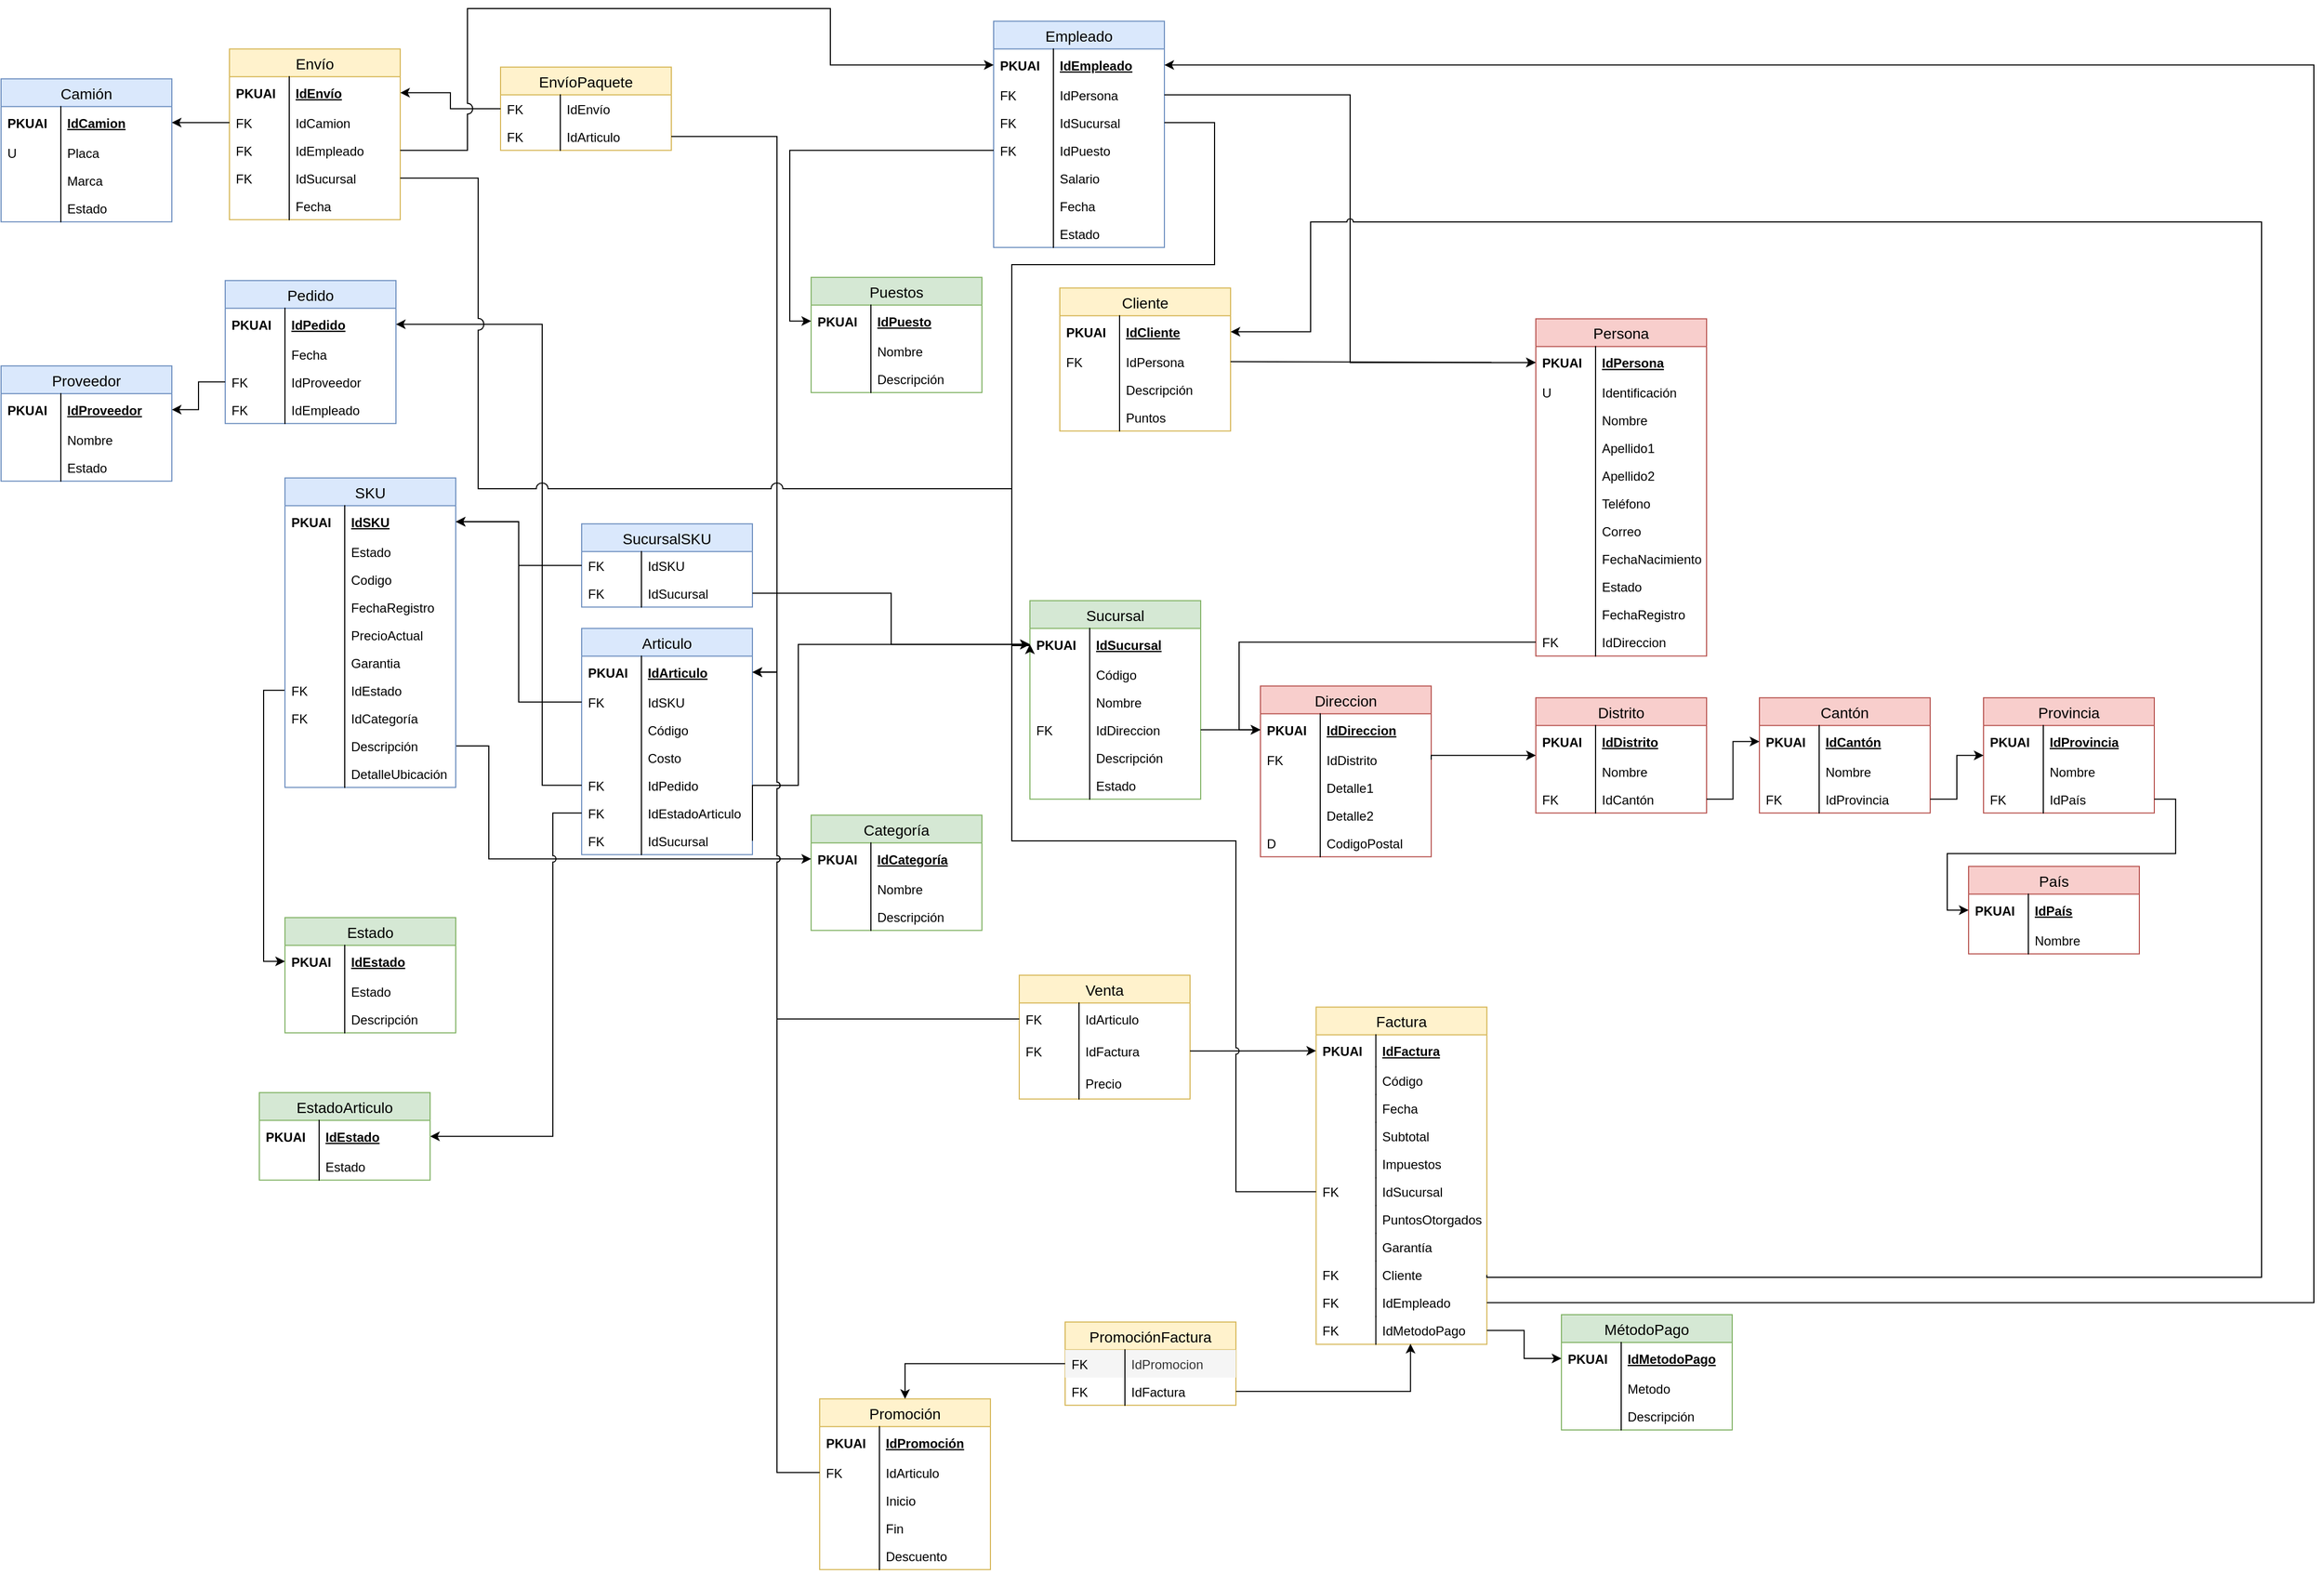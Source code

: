 <mxfile version="12.1.0" type="device" pages="2"><diagram id="WHNXS4SN7JvmWPodKSgG" name="Bodega"><mxGraphModel dx="2262" dy="1133" grid="1" gridSize="10" guides="1" tooltips="1" connect="1" arrows="1" fold="1" page="1" pageScale="1" pageWidth="2336" pageHeight="1654" math="0" shadow="0"><root><mxCell id="qikNplA8Amwcc46-0Mop-0"/><mxCell id="qikNplA8Amwcc46-0Mop-1" parent="qikNplA8Amwcc46-0Mop-0"/><mxCell id="vBfO2pepGqd7MTVZC_xG-0" value="Envío" style="swimlane;fontStyle=0;childLayout=stackLayout;horizontal=1;startSize=26;fillColor=#fff2cc;horizontalStack=0;resizeParent=1;resizeParentMax=0;resizeLast=0;collapsible=1;marginBottom=0;swimlaneFillColor=#ffffff;align=center;fontSize=14;strokeColor=#d6b656;" parent="qikNplA8Amwcc46-0Mop-1" vertex="1"><mxGeometry x="287" y="157.9" width="160" height="160" as="geometry"/></mxCell><mxCell id="vBfO2pepGqd7MTVZC_xG-1" value="IdEnvío" style="shape=partialRectangle;top=0;left=0;right=0;bottom=0;align=left;verticalAlign=middle;fillColor=none;spacingLeft=60;spacingRight=4;overflow=hidden;rotatable=0;points=[[0,0.5],[1,0.5]];portConstraint=eastwest;dropTarget=0;fontStyle=5;fontSize=12;" parent="vBfO2pepGqd7MTVZC_xG-0" vertex="1"><mxGeometry y="26" width="160" height="30" as="geometry"/></mxCell><mxCell id="vBfO2pepGqd7MTVZC_xG-2" value="PKUAI" style="shape=partialRectangle;fontStyle=1;top=0;left=0;bottom=0;fillColor=none;align=left;verticalAlign=middle;spacingLeft=4;spacingRight=4;overflow=hidden;rotatable=0;points=[];portConstraint=eastwest;part=1;fontSize=12;" parent="vBfO2pepGqd7MTVZC_xG-1" vertex="1" connectable="0"><mxGeometry width="56" height="30" as="geometry"/></mxCell><mxCell id="vBfO2pepGqd7MTVZC_xG-3" value="IdCamion" style="shape=partialRectangle;top=0;left=0;right=0;bottom=0;align=left;verticalAlign=top;fillColor=none;spacingLeft=60;spacingRight=4;overflow=hidden;rotatable=0;points=[[0,0.5],[1,0.5]];portConstraint=eastwest;dropTarget=0;fontSize=12;" parent="vBfO2pepGqd7MTVZC_xG-0" vertex="1"><mxGeometry y="56" width="160" height="26" as="geometry"/></mxCell><mxCell id="vBfO2pepGqd7MTVZC_xG-4" value="FK" style="shape=partialRectangle;top=0;left=0;bottom=0;fillColor=none;align=left;verticalAlign=top;spacingLeft=4;spacingRight=4;overflow=hidden;rotatable=0;points=[];portConstraint=eastwest;part=1;fontSize=12;" parent="vBfO2pepGqd7MTVZC_xG-3" vertex="1" connectable="0"><mxGeometry width="56" height="26" as="geometry"/></mxCell><mxCell id="vBfO2pepGqd7MTVZC_xG-5" value="IdEmpleado" style="shape=partialRectangle;top=0;left=0;right=0;bottom=0;align=left;verticalAlign=top;fillColor=none;spacingLeft=60;spacingRight=4;overflow=hidden;rotatable=0;points=[[0,0.5],[1,0.5]];portConstraint=eastwest;dropTarget=0;fontSize=12;" parent="vBfO2pepGqd7MTVZC_xG-0" vertex="1"><mxGeometry y="82" width="160" height="26" as="geometry"/></mxCell><mxCell id="vBfO2pepGqd7MTVZC_xG-6" value="FK" style="shape=partialRectangle;top=0;left=0;bottom=0;fillColor=none;align=left;verticalAlign=top;spacingLeft=4;spacingRight=4;overflow=hidden;rotatable=0;points=[];portConstraint=eastwest;part=1;fontSize=12;" parent="vBfO2pepGqd7MTVZC_xG-5" vertex="1" connectable="0"><mxGeometry width="56" height="26" as="geometry"/></mxCell><mxCell id="vBfO2pepGqd7MTVZC_xG-7" value="IdSucursal" style="shape=partialRectangle;top=0;left=0;right=0;bottom=0;align=left;verticalAlign=top;fillColor=none;spacingLeft=60;spacingRight=4;overflow=hidden;rotatable=0;points=[[0,0.5],[1,0.5]];portConstraint=eastwest;dropTarget=0;fontSize=12;" parent="vBfO2pepGqd7MTVZC_xG-0" vertex="1"><mxGeometry y="108" width="160" height="26" as="geometry"/></mxCell><mxCell id="vBfO2pepGqd7MTVZC_xG-8" value="FK" style="shape=partialRectangle;top=0;left=0;bottom=0;fillColor=none;align=left;verticalAlign=top;spacingLeft=4;spacingRight=4;overflow=hidden;rotatable=0;points=[];portConstraint=eastwest;part=1;fontSize=12;" parent="vBfO2pepGqd7MTVZC_xG-7" vertex="1" connectable="0"><mxGeometry width="56" height="26" as="geometry"/></mxCell><mxCell id="6nBQBSkFk2Sr3SgalsqJ-0" value="Fecha" style="shape=partialRectangle;top=0;left=0;right=0;bottom=0;align=left;verticalAlign=top;fillColor=none;spacingLeft=60;spacingRight=4;overflow=hidden;rotatable=0;points=[[0,0.5],[1,0.5]];portConstraint=eastwest;dropTarget=0;fontSize=12;" parent="vBfO2pepGqd7MTVZC_xG-0" vertex="1"><mxGeometry y="134" width="160" height="26" as="geometry"/></mxCell><mxCell id="6nBQBSkFk2Sr3SgalsqJ-1" value="" style="shape=partialRectangle;top=0;left=0;bottom=0;fillColor=none;align=left;verticalAlign=top;spacingLeft=4;spacingRight=4;overflow=hidden;rotatable=0;points=[];portConstraint=eastwest;part=1;fontSize=12;" parent="6nBQBSkFk2Sr3SgalsqJ-0" vertex="1" connectable="0"><mxGeometry width="56" height="26" as="geometry"/></mxCell><mxCell id="vBfO2pepGqd7MTVZC_xG-9" value="Pedido" style="swimlane;fontStyle=0;childLayout=stackLayout;horizontal=1;startSize=26;fillColor=#dae8fc;horizontalStack=0;resizeParent=1;resizeParentMax=0;resizeLast=0;collapsible=1;marginBottom=0;swimlaneFillColor=#ffffff;align=center;fontSize=14;strokeColor=#6c8ebf;" parent="qikNplA8Amwcc46-0Mop-1" vertex="1"><mxGeometry x="283" y="374.9" width="160" height="134" as="geometry"/></mxCell><mxCell id="vBfO2pepGqd7MTVZC_xG-10" value="IdPedido" style="shape=partialRectangle;top=0;left=0;right=0;bottom=0;align=left;verticalAlign=middle;fillColor=none;spacingLeft=60;spacingRight=4;overflow=hidden;rotatable=0;points=[[0,0.5],[1,0.5]];portConstraint=eastwest;dropTarget=0;fontStyle=5;fontSize=12;" parent="vBfO2pepGqd7MTVZC_xG-9" vertex="1"><mxGeometry y="26" width="160" height="30" as="geometry"/></mxCell><mxCell id="vBfO2pepGqd7MTVZC_xG-11" value="PKUAI" style="shape=partialRectangle;fontStyle=1;top=0;left=0;bottom=0;fillColor=none;align=left;verticalAlign=middle;spacingLeft=4;spacingRight=4;overflow=hidden;rotatable=0;points=[];portConstraint=eastwest;part=1;fontSize=12;" parent="vBfO2pepGqd7MTVZC_xG-10" vertex="1" connectable="0"><mxGeometry width="56" height="30" as="geometry"/></mxCell><mxCell id="vBfO2pepGqd7MTVZC_xG-12" value="Fecha" style="shape=partialRectangle;top=0;left=0;right=0;bottom=0;align=left;verticalAlign=top;fillColor=none;spacingLeft=60;spacingRight=4;overflow=hidden;rotatable=0;points=[[0,0.5],[1,0.5]];portConstraint=eastwest;dropTarget=0;fontSize=12;" parent="vBfO2pepGqd7MTVZC_xG-9" vertex="1"><mxGeometry y="56" width="160" height="26" as="geometry"/></mxCell><mxCell id="vBfO2pepGqd7MTVZC_xG-13" value="" style="shape=partialRectangle;top=0;left=0;bottom=0;fillColor=none;align=left;verticalAlign=top;spacingLeft=4;spacingRight=4;overflow=hidden;rotatable=0;points=[];portConstraint=eastwest;part=1;fontSize=12;" parent="vBfO2pepGqd7MTVZC_xG-12" vertex="1" connectable="0"><mxGeometry width="56" height="26" as="geometry"/></mxCell><mxCell id="vBfO2pepGqd7MTVZC_xG-16" value="IdProveedor" style="shape=partialRectangle;top=0;left=0;right=0;bottom=0;align=left;verticalAlign=top;fillColor=none;spacingLeft=60;spacingRight=4;overflow=hidden;rotatable=0;points=[[0,0.5],[1,0.5]];portConstraint=eastwest;dropTarget=0;fontSize=12;" parent="vBfO2pepGqd7MTVZC_xG-9" vertex="1"><mxGeometry y="82" width="160" height="26" as="geometry"/></mxCell><mxCell id="vBfO2pepGqd7MTVZC_xG-17" value="FK" style="shape=partialRectangle;top=0;left=0;bottom=0;fillColor=none;align=left;verticalAlign=top;spacingLeft=4;spacingRight=4;overflow=hidden;rotatable=0;points=[];portConstraint=eastwest;part=1;fontSize=12;" parent="vBfO2pepGqd7MTVZC_xG-16" vertex="1" connectable="0"><mxGeometry width="56" height="26" as="geometry"/></mxCell><mxCell id="lDAhs6W0b5Hb6-2b0GRi-85" value="IdEmpleado" style="shape=partialRectangle;top=0;left=0;right=0;bottom=0;align=left;verticalAlign=top;fillColor=none;spacingLeft=60;spacingRight=4;overflow=hidden;rotatable=0;points=[[0,0.5],[1,0.5]];portConstraint=eastwest;dropTarget=0;fontSize=12;" parent="vBfO2pepGqd7MTVZC_xG-9" vertex="1"><mxGeometry y="108" width="160" height="26" as="geometry"/></mxCell><mxCell id="lDAhs6W0b5Hb6-2b0GRi-86" value="FK" style="shape=partialRectangle;top=0;left=0;bottom=0;fillColor=none;align=left;verticalAlign=top;spacingLeft=4;spacingRight=4;overflow=hidden;rotatable=0;points=[];portConstraint=eastwest;part=1;fontSize=12;" parent="lDAhs6W0b5Hb6-2b0GRi-85" vertex="1" connectable="0"><mxGeometry width="56" height="26" as="geometry"/></mxCell><mxCell id="vBfO2pepGqd7MTVZC_xG-18" value="Camión" style="swimlane;fontStyle=0;childLayout=stackLayout;horizontal=1;startSize=26;fillColor=#dae8fc;horizontalStack=0;resizeParent=1;resizeParentMax=0;resizeLast=0;collapsible=1;marginBottom=0;swimlaneFillColor=#ffffff;align=center;fontSize=14;strokeColor=#6c8ebf;" parent="qikNplA8Amwcc46-0Mop-1" vertex="1"><mxGeometry x="73" y="185.829" width="160" height="134" as="geometry"/></mxCell><mxCell id="vBfO2pepGqd7MTVZC_xG-19" value="IdCamion" style="shape=partialRectangle;top=0;left=0;right=0;bottom=0;align=left;verticalAlign=middle;fillColor=none;spacingLeft=60;spacingRight=4;overflow=hidden;rotatable=0;points=[[0,0.5],[1,0.5]];portConstraint=eastwest;dropTarget=0;fontStyle=5;fontSize=12;" parent="vBfO2pepGqd7MTVZC_xG-18" vertex="1"><mxGeometry y="26" width="160" height="30" as="geometry"/></mxCell><mxCell id="vBfO2pepGqd7MTVZC_xG-20" value="PKUAI" style="shape=partialRectangle;fontStyle=1;top=0;left=0;bottom=0;fillColor=none;align=left;verticalAlign=middle;spacingLeft=4;spacingRight=4;overflow=hidden;rotatable=0;points=[];portConstraint=eastwest;part=1;fontSize=12;" parent="vBfO2pepGqd7MTVZC_xG-19" vertex="1" connectable="0"><mxGeometry width="56" height="30" as="geometry"/></mxCell><mxCell id="vBfO2pepGqd7MTVZC_xG-21" value="Placa" style="shape=partialRectangle;top=0;left=0;right=0;bottom=0;align=left;verticalAlign=top;fillColor=none;spacingLeft=60;spacingRight=4;overflow=hidden;rotatable=0;points=[[0,0.5],[1,0.5]];portConstraint=eastwest;dropTarget=0;fontSize=12;" parent="vBfO2pepGqd7MTVZC_xG-18" vertex="1"><mxGeometry y="56" width="160" height="26" as="geometry"/></mxCell><mxCell id="vBfO2pepGqd7MTVZC_xG-22" value="U" style="shape=partialRectangle;top=0;left=0;bottom=0;fillColor=none;align=left;verticalAlign=top;spacingLeft=4;spacingRight=4;overflow=hidden;rotatable=0;points=[];portConstraint=eastwest;part=1;fontSize=12;" parent="vBfO2pepGqd7MTVZC_xG-21" vertex="1" connectable="0"><mxGeometry width="56" height="26" as="geometry"/></mxCell><mxCell id="vBfO2pepGqd7MTVZC_xG-23" value="Marca" style="shape=partialRectangle;top=0;left=0;right=0;bottom=0;align=left;verticalAlign=top;fillColor=none;spacingLeft=60;spacingRight=4;overflow=hidden;rotatable=0;points=[[0,0.5],[1,0.5]];portConstraint=eastwest;dropTarget=0;fontSize=12;" parent="vBfO2pepGqd7MTVZC_xG-18" vertex="1"><mxGeometry y="82" width="160" height="26" as="geometry"/></mxCell><mxCell id="vBfO2pepGqd7MTVZC_xG-24" value="" style="shape=partialRectangle;top=0;left=0;bottom=0;fillColor=none;align=left;verticalAlign=top;spacingLeft=4;spacingRight=4;overflow=hidden;rotatable=0;points=[];portConstraint=eastwest;part=1;fontSize=12;" parent="vBfO2pepGqd7MTVZC_xG-23" vertex="1" connectable="0"><mxGeometry width="56" height="26" as="geometry"/></mxCell><mxCell id="vBfO2pepGqd7MTVZC_xG-25" value="Estado" style="shape=partialRectangle;top=0;left=0;right=0;bottom=0;align=left;verticalAlign=top;fillColor=none;spacingLeft=60;spacingRight=4;overflow=hidden;rotatable=0;points=[[0,0.5],[1,0.5]];portConstraint=eastwest;dropTarget=0;fontSize=12;" parent="vBfO2pepGqd7MTVZC_xG-18" vertex="1"><mxGeometry y="108" width="160" height="26" as="geometry"/></mxCell><mxCell id="vBfO2pepGqd7MTVZC_xG-26" value="" style="shape=partialRectangle;top=0;left=0;bottom=0;fillColor=none;align=left;verticalAlign=top;spacingLeft=4;spacingRight=4;overflow=hidden;rotatable=0;points=[];portConstraint=eastwest;part=1;fontSize=12;" parent="vBfO2pepGqd7MTVZC_xG-25" vertex="1" connectable="0"><mxGeometry width="56" height="26" as="geometry"/></mxCell><mxCell id="vBfO2pepGqd7MTVZC_xG-50" value="Cliente" style="swimlane;fontStyle=0;childLayout=stackLayout;horizontal=1;startSize=26;fillColor=#fff2cc;horizontalStack=0;resizeParent=1;resizeParentMax=0;resizeLast=0;collapsible=1;marginBottom=0;swimlaneFillColor=#ffffff;align=center;fontSize=14;strokeColor=#d6b656;" parent="qikNplA8Amwcc46-0Mop-1" vertex="1"><mxGeometry x="1065" y="381.9" width="160" height="134" as="geometry"/></mxCell><mxCell id="vBfO2pepGqd7MTVZC_xG-51" value="IdCliente" style="shape=partialRectangle;top=0;left=0;right=0;bottom=0;align=left;verticalAlign=middle;fillColor=none;spacingLeft=60;spacingRight=4;overflow=hidden;rotatable=0;points=[[0,0.5],[1,0.5]];portConstraint=eastwest;dropTarget=0;fontStyle=5;fontSize=12;" parent="vBfO2pepGqd7MTVZC_xG-50" vertex="1"><mxGeometry y="26" width="160" height="30" as="geometry"/></mxCell><mxCell id="vBfO2pepGqd7MTVZC_xG-52" value="PKUAI" style="shape=partialRectangle;fontStyle=1;top=0;left=0;bottom=0;fillColor=none;align=left;verticalAlign=middle;spacingLeft=4;spacingRight=4;overflow=hidden;rotatable=0;points=[];portConstraint=eastwest;part=1;fontSize=12;" parent="vBfO2pepGqd7MTVZC_xG-51" vertex="1" connectable="0"><mxGeometry width="56" height="30" as="geometry"/></mxCell><mxCell id="vBfO2pepGqd7MTVZC_xG-53" value="IdPersona" style="shape=partialRectangle;top=0;left=0;right=0;bottom=0;align=left;verticalAlign=top;fillColor=none;spacingLeft=60;spacingRight=4;overflow=hidden;rotatable=0;points=[[0,0.5],[1,0.5]];portConstraint=eastwest;dropTarget=0;fontSize=12;" parent="vBfO2pepGqd7MTVZC_xG-50" vertex="1"><mxGeometry y="56" width="160" height="26" as="geometry"/></mxCell><mxCell id="vBfO2pepGqd7MTVZC_xG-54" value="FK" style="shape=partialRectangle;top=0;left=0;bottom=0;fillColor=none;align=left;verticalAlign=top;spacingLeft=4;spacingRight=4;overflow=hidden;rotatable=0;points=[];portConstraint=eastwest;part=1;fontSize=12;" parent="vBfO2pepGqd7MTVZC_xG-53" vertex="1" connectable="0"><mxGeometry width="56" height="26" as="geometry"/></mxCell><mxCell id="vBfO2pepGqd7MTVZC_xG-55" value="Descripción" style="shape=partialRectangle;top=0;left=0;right=0;bottom=0;align=left;verticalAlign=top;fillColor=none;spacingLeft=60;spacingRight=4;overflow=hidden;rotatable=0;points=[[0,0.5],[1,0.5]];portConstraint=eastwest;dropTarget=0;fontSize=12;" parent="vBfO2pepGqd7MTVZC_xG-50" vertex="1"><mxGeometry y="82" width="160" height="26" as="geometry"/></mxCell><mxCell id="vBfO2pepGqd7MTVZC_xG-56" value="" style="shape=partialRectangle;top=0;left=0;bottom=0;fillColor=none;align=left;verticalAlign=top;spacingLeft=4;spacingRight=4;overflow=hidden;rotatable=0;points=[];portConstraint=eastwest;part=1;fontSize=12;" parent="vBfO2pepGqd7MTVZC_xG-55" vertex="1" connectable="0"><mxGeometry width="56" height="26" as="geometry"/></mxCell><mxCell id="vBfO2pepGqd7MTVZC_xG-57" value="Puntos" style="shape=partialRectangle;top=0;left=0;right=0;bottom=0;align=left;verticalAlign=top;fillColor=none;spacingLeft=60;spacingRight=4;overflow=hidden;rotatable=0;points=[[0,0.5],[1,0.5]];portConstraint=eastwest;dropTarget=0;fontSize=12;" parent="vBfO2pepGqd7MTVZC_xG-50" vertex="1"><mxGeometry y="108" width="160" height="26" as="geometry"/></mxCell><mxCell id="vBfO2pepGqd7MTVZC_xG-58" value="" style="shape=partialRectangle;top=0;left=0;bottom=0;fillColor=none;align=left;verticalAlign=top;spacingLeft=4;spacingRight=4;overflow=hidden;rotatable=0;points=[];portConstraint=eastwest;part=1;fontSize=12;" parent="vBfO2pepGqd7MTVZC_xG-57" vertex="1" connectable="0"><mxGeometry width="56" height="26" as="geometry"/></mxCell><mxCell id="vBfO2pepGqd7MTVZC_xG-66" value="Puestos" style="swimlane;fontStyle=0;childLayout=stackLayout;horizontal=1;startSize=26;fillColor=#d5e8d4;horizontalStack=0;resizeParent=1;resizeParentMax=0;resizeLast=0;collapsible=1;marginBottom=0;swimlaneFillColor=#ffffff;align=center;fontSize=14;strokeColor=#82b366;" parent="qikNplA8Amwcc46-0Mop-1" vertex="1"><mxGeometry x="832" y="371.9" width="160" height="108" as="geometry"/></mxCell><mxCell id="vBfO2pepGqd7MTVZC_xG-67" value="IdPuesto" style="shape=partialRectangle;top=0;left=0;right=0;bottom=0;align=left;verticalAlign=middle;fillColor=none;spacingLeft=60;spacingRight=4;overflow=hidden;rotatable=0;points=[[0,0.5],[1,0.5]];portConstraint=eastwest;dropTarget=0;fontStyle=5;fontSize=12;" parent="vBfO2pepGqd7MTVZC_xG-66" vertex="1"><mxGeometry y="26" width="160" height="30" as="geometry"/></mxCell><mxCell id="vBfO2pepGqd7MTVZC_xG-68" value="PKUAI" style="shape=partialRectangle;fontStyle=1;top=0;left=0;bottom=0;fillColor=none;align=left;verticalAlign=middle;spacingLeft=4;spacingRight=4;overflow=hidden;rotatable=0;points=[];portConstraint=eastwest;part=1;fontSize=12;" parent="vBfO2pepGqd7MTVZC_xG-67" vertex="1" connectable="0"><mxGeometry width="56" height="30" as="geometry"/></mxCell><mxCell id="vBfO2pepGqd7MTVZC_xG-69" value="Nombre" style="shape=partialRectangle;top=0;left=0;right=0;bottom=0;align=left;verticalAlign=top;fillColor=none;spacingLeft=60;spacingRight=4;overflow=hidden;rotatable=0;points=[[0,0.5],[1,0.5]];portConstraint=eastwest;dropTarget=0;fontSize=12;" parent="vBfO2pepGqd7MTVZC_xG-66" vertex="1"><mxGeometry y="56" width="160" height="26" as="geometry"/></mxCell><mxCell id="vBfO2pepGqd7MTVZC_xG-70" value="" style="shape=partialRectangle;top=0;left=0;bottom=0;fillColor=none;align=left;verticalAlign=top;spacingLeft=4;spacingRight=4;overflow=hidden;rotatable=0;points=[];portConstraint=eastwest;part=1;fontSize=12;" parent="vBfO2pepGqd7MTVZC_xG-69" vertex="1" connectable="0"><mxGeometry width="56" height="26" as="geometry"/></mxCell><mxCell id="vBfO2pepGqd7MTVZC_xG-71" value="Descripción" style="shape=partialRectangle;top=0;left=0;right=0;bottom=0;align=left;verticalAlign=top;fillColor=none;spacingLeft=60;spacingRight=4;overflow=hidden;rotatable=0;points=[[0,0.5],[1,0.5]];portConstraint=eastwest;dropTarget=0;fontSize=12;" parent="vBfO2pepGqd7MTVZC_xG-66" vertex="1"><mxGeometry y="82" width="160" height="26" as="geometry"/></mxCell><mxCell id="vBfO2pepGqd7MTVZC_xG-72" value="" style="shape=partialRectangle;top=0;left=0;bottom=0;fillColor=none;align=left;verticalAlign=top;spacingLeft=4;spacingRight=4;overflow=hidden;rotatable=0;points=[];portConstraint=eastwest;part=1;fontSize=12;" parent="vBfO2pepGqd7MTVZC_xG-71" vertex="1" connectable="0"><mxGeometry width="56" height="26" as="geometry"/></mxCell><mxCell id="vBfO2pepGqd7MTVZC_xG-84" value="Persona" style="swimlane;fontStyle=0;childLayout=stackLayout;horizontal=1;startSize=26;fillColor=#f8cecc;horizontalStack=0;resizeParent=1;resizeParentMax=0;resizeLast=0;collapsible=1;marginBottom=0;swimlaneFillColor=#ffffff;align=center;fontSize=14;strokeColor=#b85450;" parent="qikNplA8Amwcc46-0Mop-1" vertex="1"><mxGeometry x="1511" y="410.7" width="160" height="316" as="geometry"/></mxCell><mxCell id="vBfO2pepGqd7MTVZC_xG-85" value="IdPersona" style="shape=partialRectangle;top=0;left=0;right=0;bottom=0;align=left;verticalAlign=middle;fillColor=none;spacingLeft=60;spacingRight=4;overflow=hidden;rotatable=0;points=[[0,0.5],[1,0.5]];portConstraint=eastwest;dropTarget=0;fontStyle=5;fontSize=12;" parent="vBfO2pepGqd7MTVZC_xG-84" vertex="1"><mxGeometry y="26" width="160" height="30" as="geometry"/></mxCell><mxCell id="vBfO2pepGqd7MTVZC_xG-86" value="PKUAI" style="shape=partialRectangle;fontStyle=1;top=0;left=0;bottom=0;fillColor=none;align=left;verticalAlign=middle;spacingLeft=4;spacingRight=4;overflow=hidden;rotatable=0;points=[];portConstraint=eastwest;part=1;fontSize=12;" parent="vBfO2pepGqd7MTVZC_xG-85" vertex="1" connectable="0"><mxGeometry width="56" height="30" as="geometry"/></mxCell><mxCell id="vBfO2pepGqd7MTVZC_xG-87" value="Identificación" style="shape=partialRectangle;top=0;left=0;right=0;bottom=0;align=left;verticalAlign=top;fillColor=none;spacingLeft=60;spacingRight=4;overflow=hidden;rotatable=0;points=[[0,0.5],[1,0.5]];portConstraint=eastwest;dropTarget=0;fontSize=12;" parent="vBfO2pepGqd7MTVZC_xG-84" vertex="1"><mxGeometry y="56" width="160" height="26" as="geometry"/></mxCell><mxCell id="vBfO2pepGqd7MTVZC_xG-88" value="U" style="shape=partialRectangle;top=0;left=0;bottom=0;fillColor=none;align=left;verticalAlign=top;spacingLeft=4;spacingRight=4;overflow=hidden;rotatable=0;points=[];portConstraint=eastwest;part=1;fontSize=12;" parent="vBfO2pepGqd7MTVZC_xG-87" vertex="1" connectable="0"><mxGeometry width="56" height="26" as="geometry"/></mxCell><mxCell id="vBfO2pepGqd7MTVZC_xG-89" value="Nombre" style="shape=partialRectangle;top=0;left=0;right=0;bottom=0;align=left;verticalAlign=top;fillColor=none;spacingLeft=60;spacingRight=4;overflow=hidden;rotatable=0;points=[[0,0.5],[1,0.5]];portConstraint=eastwest;dropTarget=0;fontSize=12;" parent="vBfO2pepGqd7MTVZC_xG-84" vertex="1"><mxGeometry y="82" width="160" height="26" as="geometry"/></mxCell><mxCell id="vBfO2pepGqd7MTVZC_xG-90" value="" style="shape=partialRectangle;top=0;left=0;bottom=0;fillColor=none;align=left;verticalAlign=top;spacingLeft=4;spacingRight=4;overflow=hidden;rotatable=0;points=[];portConstraint=eastwest;part=1;fontSize=12;" parent="vBfO2pepGqd7MTVZC_xG-89" vertex="1" connectable="0"><mxGeometry width="56" height="26" as="geometry"/></mxCell><mxCell id="vBfO2pepGqd7MTVZC_xG-91" value="Apellido1" style="shape=partialRectangle;top=0;left=0;right=0;bottom=0;align=left;verticalAlign=top;fillColor=none;spacingLeft=60;spacingRight=4;overflow=hidden;rotatable=0;points=[[0,0.5],[1,0.5]];portConstraint=eastwest;dropTarget=0;fontSize=12;" parent="vBfO2pepGqd7MTVZC_xG-84" vertex="1"><mxGeometry y="108" width="160" height="26" as="geometry"/></mxCell><mxCell id="vBfO2pepGqd7MTVZC_xG-92" value="" style="shape=partialRectangle;top=0;left=0;bottom=0;fillColor=none;align=left;verticalAlign=top;spacingLeft=4;spacingRight=4;overflow=hidden;rotatable=0;points=[];portConstraint=eastwest;part=1;fontSize=12;" parent="vBfO2pepGqd7MTVZC_xG-91" vertex="1" connectable="0"><mxGeometry width="56" height="26" as="geometry"/></mxCell><mxCell id="vBfO2pepGqd7MTVZC_xG-93" value="Apellido2" style="shape=partialRectangle;top=0;left=0;right=0;bottom=0;align=left;verticalAlign=top;fillColor=none;spacingLeft=60;spacingRight=4;overflow=hidden;rotatable=0;points=[[0,0.5],[1,0.5]];portConstraint=eastwest;dropTarget=0;fontSize=12;" parent="vBfO2pepGqd7MTVZC_xG-84" vertex="1"><mxGeometry y="134" width="160" height="26" as="geometry"/></mxCell><mxCell id="vBfO2pepGqd7MTVZC_xG-94" value="" style="shape=partialRectangle;top=0;left=0;bottom=0;fillColor=none;align=left;verticalAlign=top;spacingLeft=4;spacingRight=4;overflow=hidden;rotatable=0;points=[];portConstraint=eastwest;part=1;fontSize=12;" parent="vBfO2pepGqd7MTVZC_xG-93" vertex="1" connectable="0"><mxGeometry width="56" height="26" as="geometry"/></mxCell><mxCell id="vBfO2pepGqd7MTVZC_xG-95" value="Teléfono" style="shape=partialRectangle;top=0;left=0;right=0;bottom=0;align=left;verticalAlign=top;fillColor=none;spacingLeft=60;spacingRight=4;overflow=hidden;rotatable=0;points=[[0,0.5],[1,0.5]];portConstraint=eastwest;dropTarget=0;fontSize=12;" parent="vBfO2pepGqd7MTVZC_xG-84" vertex="1"><mxGeometry y="160" width="160" height="26" as="geometry"/></mxCell><mxCell id="vBfO2pepGqd7MTVZC_xG-96" value="" style="shape=partialRectangle;top=0;left=0;bottom=0;fillColor=none;align=left;verticalAlign=top;spacingLeft=4;spacingRight=4;overflow=hidden;rotatable=0;points=[];portConstraint=eastwest;part=1;fontSize=12;" parent="vBfO2pepGqd7MTVZC_xG-95" vertex="1" connectable="0"><mxGeometry width="56" height="26" as="geometry"/></mxCell><mxCell id="vBfO2pepGqd7MTVZC_xG-97" value="Correo" style="shape=partialRectangle;top=0;left=0;right=0;bottom=0;align=left;verticalAlign=top;fillColor=none;spacingLeft=60;spacingRight=4;overflow=hidden;rotatable=0;points=[[0,0.5],[1,0.5]];portConstraint=eastwest;dropTarget=0;fontSize=12;" parent="vBfO2pepGqd7MTVZC_xG-84" vertex="1"><mxGeometry y="186" width="160" height="26" as="geometry"/></mxCell><mxCell id="vBfO2pepGqd7MTVZC_xG-98" value="" style="shape=partialRectangle;top=0;left=0;bottom=0;fillColor=none;align=left;verticalAlign=top;spacingLeft=4;spacingRight=4;overflow=hidden;rotatable=0;points=[];portConstraint=eastwest;part=1;fontSize=12;" parent="vBfO2pepGqd7MTVZC_xG-97" vertex="1" connectable="0"><mxGeometry width="56" height="26" as="geometry"/></mxCell><mxCell id="vBfO2pepGqd7MTVZC_xG-99" value="FechaNacimiento" style="shape=partialRectangle;top=0;left=0;right=0;bottom=0;align=left;verticalAlign=top;fillColor=none;spacingLeft=60;spacingRight=4;overflow=hidden;rotatable=0;points=[[0,0.5],[1,0.5]];portConstraint=eastwest;dropTarget=0;fontSize=12;" parent="vBfO2pepGqd7MTVZC_xG-84" vertex="1"><mxGeometry y="212" width="160" height="26" as="geometry"/></mxCell><mxCell id="vBfO2pepGqd7MTVZC_xG-100" value="" style="shape=partialRectangle;top=0;left=0;bottom=0;fillColor=none;align=left;verticalAlign=top;spacingLeft=4;spacingRight=4;overflow=hidden;rotatable=0;points=[];portConstraint=eastwest;part=1;fontSize=12;" parent="vBfO2pepGqd7MTVZC_xG-99" vertex="1" connectable="0"><mxGeometry width="56" height="26" as="geometry"/></mxCell><mxCell id="vBfO2pepGqd7MTVZC_xG-101" value="Estado" style="shape=partialRectangle;top=0;left=0;right=0;bottom=0;align=left;verticalAlign=top;fillColor=none;spacingLeft=60;spacingRight=4;overflow=hidden;rotatable=0;points=[[0,0.5],[1,0.5]];portConstraint=eastwest;dropTarget=0;fontSize=12;" parent="vBfO2pepGqd7MTVZC_xG-84" vertex="1"><mxGeometry y="238" width="160" height="26" as="geometry"/></mxCell><mxCell id="vBfO2pepGqd7MTVZC_xG-102" value="" style="shape=partialRectangle;top=0;left=0;bottom=0;fillColor=none;align=left;verticalAlign=top;spacingLeft=4;spacingRight=4;overflow=hidden;rotatable=0;points=[];portConstraint=eastwest;part=1;fontSize=12;" parent="vBfO2pepGqd7MTVZC_xG-101" vertex="1" connectable="0"><mxGeometry width="56" height="26" as="geometry"/></mxCell><mxCell id="vBfO2pepGqd7MTVZC_xG-103" value="FechaRegistro" style="shape=partialRectangle;top=0;left=0;right=0;bottom=0;align=left;verticalAlign=top;fillColor=none;spacingLeft=60;spacingRight=4;overflow=hidden;rotatable=0;points=[[0,0.5],[1,0.5]];portConstraint=eastwest;dropTarget=0;fontSize=12;" parent="vBfO2pepGqd7MTVZC_xG-84" vertex="1"><mxGeometry y="264" width="160" height="26" as="geometry"/></mxCell><mxCell id="vBfO2pepGqd7MTVZC_xG-104" value="" style="shape=partialRectangle;top=0;left=0;bottom=0;fillColor=none;align=left;verticalAlign=top;spacingLeft=4;spacingRight=4;overflow=hidden;rotatable=0;points=[];portConstraint=eastwest;part=1;fontSize=12;" parent="vBfO2pepGqd7MTVZC_xG-103" vertex="1" connectable="0"><mxGeometry width="56" height="26" as="geometry"/></mxCell><mxCell id="vBfO2pepGqd7MTVZC_xG-117" value="IdDireccion" style="shape=partialRectangle;top=0;left=0;right=0;bottom=0;align=left;verticalAlign=top;fillColor=none;spacingLeft=60;spacingRight=4;overflow=hidden;rotatable=0;points=[[0,0.5],[1,0.5]];portConstraint=eastwest;dropTarget=0;fontSize=12;" parent="vBfO2pepGqd7MTVZC_xG-84" vertex="1"><mxGeometry y="290" width="160" height="26" as="geometry"/></mxCell><mxCell id="vBfO2pepGqd7MTVZC_xG-118" value="FK" style="shape=partialRectangle;top=0;left=0;bottom=0;fillColor=none;align=left;verticalAlign=top;spacingLeft=4;spacingRight=4;overflow=hidden;rotatable=0;points=[];portConstraint=eastwest;part=1;fontSize=12;" parent="vBfO2pepGqd7MTVZC_xG-117" vertex="1" connectable="0"><mxGeometry width="56" height="26" as="geometry"/></mxCell><mxCell id="vBfO2pepGqd7MTVZC_xG-105" value="Empleado" style="swimlane;fontStyle=0;childLayout=stackLayout;horizontal=1;startSize=26;fillColor=#dae8fc;horizontalStack=0;resizeParent=1;resizeParentMax=0;resizeLast=0;collapsible=1;marginBottom=0;swimlaneFillColor=#ffffff;align=center;fontSize=14;strokeColor=#6c8ebf;" parent="qikNplA8Amwcc46-0Mop-1" vertex="1"><mxGeometry x="1003" y="131.9" width="160" height="212" as="geometry"/></mxCell><mxCell id="vBfO2pepGqd7MTVZC_xG-40" value="IdEmpleado" style="shape=partialRectangle;top=0;left=0;right=0;bottom=0;align=left;verticalAlign=middle;fillColor=none;spacingLeft=60;spacingRight=4;overflow=hidden;rotatable=0;points=[[0,0.5],[1,0.5]];portConstraint=eastwest;dropTarget=0;fontStyle=5;fontSize=12;" parent="vBfO2pepGqd7MTVZC_xG-105" vertex="1"><mxGeometry y="26" width="160" height="30" as="geometry"/></mxCell><mxCell id="vBfO2pepGqd7MTVZC_xG-41" value="PKUAI" style="shape=partialRectangle;fontStyle=1;top=0;left=0;bottom=0;fillColor=none;align=left;verticalAlign=middle;spacingLeft=4;spacingRight=4;overflow=hidden;rotatable=0;points=[];portConstraint=eastwest;part=1;fontSize=12;" parent="vBfO2pepGqd7MTVZC_xG-40" vertex="1" connectable="0"><mxGeometry width="56" height="30" as="geometry"/></mxCell><mxCell id="vBfO2pepGqd7MTVZC_xG-42" value="IdPersona" style="shape=partialRectangle;top=0;left=0;right=0;bottom=0;align=left;verticalAlign=top;fillColor=none;spacingLeft=60;spacingRight=4;overflow=hidden;rotatable=0;points=[[0,0.5],[1,0.5]];portConstraint=eastwest;dropTarget=0;fontSize=12;" parent="vBfO2pepGqd7MTVZC_xG-105" vertex="1"><mxGeometry y="56" width="160" height="26" as="geometry"/></mxCell><mxCell id="vBfO2pepGqd7MTVZC_xG-43" value="FK" style="shape=partialRectangle;top=0;left=0;bottom=0;fillColor=none;align=left;verticalAlign=top;spacingLeft=4;spacingRight=4;overflow=hidden;rotatable=0;points=[];portConstraint=eastwest;part=1;fontSize=12;" parent="vBfO2pepGqd7MTVZC_xG-42" vertex="1" connectable="0"><mxGeometry width="56" height="26" as="geometry"/></mxCell><mxCell id="vBfO2pepGqd7MTVZC_xG-108" value="IdSucursal" style="shape=partialRectangle;top=0;left=0;right=0;bottom=0;align=left;verticalAlign=top;fillColor=none;spacingLeft=60;spacingRight=4;overflow=hidden;rotatable=0;points=[[0,0.5],[1,0.5]];portConstraint=eastwest;dropTarget=0;fontSize=12;" parent="vBfO2pepGqd7MTVZC_xG-105" vertex="1"><mxGeometry y="82" width="160" height="26" as="geometry"/></mxCell><mxCell id="vBfO2pepGqd7MTVZC_xG-109" value="FK" style="shape=partialRectangle;top=0;left=0;bottom=0;fillColor=none;align=left;verticalAlign=top;spacingLeft=4;spacingRight=4;overflow=hidden;rotatable=0;points=[];portConstraint=eastwest;part=1;fontSize=12;" parent="vBfO2pepGqd7MTVZC_xG-108" vertex="1" connectable="0"><mxGeometry width="56" height="26" as="geometry"/></mxCell><mxCell id="vBfO2pepGqd7MTVZC_xG-110" value="IdPuesto" style="shape=partialRectangle;top=0;left=0;right=0;bottom=0;align=left;verticalAlign=top;fillColor=none;spacingLeft=60;spacingRight=4;overflow=hidden;rotatable=0;points=[[0,0.5],[1,0.5]];portConstraint=eastwest;dropTarget=0;fontSize=12;" parent="vBfO2pepGqd7MTVZC_xG-105" vertex="1"><mxGeometry y="108" width="160" height="26" as="geometry"/></mxCell><mxCell id="vBfO2pepGqd7MTVZC_xG-111" value="FK" style="shape=partialRectangle;top=0;left=0;bottom=0;fillColor=none;align=left;verticalAlign=top;spacingLeft=4;spacingRight=4;overflow=hidden;rotatable=0;points=[];portConstraint=eastwest;part=1;fontSize=12;" parent="vBfO2pepGqd7MTVZC_xG-110" vertex="1" connectable="0"><mxGeometry width="56" height="26" as="geometry"/></mxCell><mxCell id="vBfO2pepGqd7MTVZC_xG-112" value="Salario" style="shape=partialRectangle;top=0;left=0;right=0;bottom=0;align=left;verticalAlign=top;fillColor=none;spacingLeft=60;spacingRight=4;overflow=hidden;rotatable=0;points=[[0,0.5],[1,0.5]];portConstraint=eastwest;dropTarget=0;fontSize=12;" parent="vBfO2pepGqd7MTVZC_xG-105" vertex="1"><mxGeometry y="134" width="160" height="26" as="geometry"/></mxCell><mxCell id="vBfO2pepGqd7MTVZC_xG-113" value="" style="shape=partialRectangle;top=0;left=0;bottom=0;fillColor=none;align=left;verticalAlign=top;spacingLeft=4;spacingRight=4;overflow=hidden;rotatable=0;points=[];portConstraint=eastwest;part=1;fontSize=12;" parent="vBfO2pepGqd7MTVZC_xG-112" vertex="1" connectable="0"><mxGeometry width="56" height="26" as="geometry"/></mxCell><mxCell id="vBfO2pepGqd7MTVZC_xG-114" value="Fecha" style="shape=partialRectangle;top=0;left=0;right=0;bottom=0;align=left;verticalAlign=top;fillColor=none;spacingLeft=60;spacingRight=4;overflow=hidden;rotatable=0;points=[[0,0.5],[1,0.5]];portConstraint=eastwest;dropTarget=0;fontSize=12;" parent="vBfO2pepGqd7MTVZC_xG-105" vertex="1"><mxGeometry y="160" width="160" height="26" as="geometry"/></mxCell><mxCell id="vBfO2pepGqd7MTVZC_xG-115" value="" style="shape=partialRectangle;top=0;left=0;bottom=0;fillColor=none;align=left;verticalAlign=top;spacingLeft=4;spacingRight=4;overflow=hidden;rotatable=0;points=[];portConstraint=eastwest;part=1;fontSize=12;" parent="vBfO2pepGqd7MTVZC_xG-114" vertex="1" connectable="0"><mxGeometry width="56" height="26" as="geometry"/></mxCell><mxCell id="fssZbRW_iHSts4ZP6zPJ-0" value="Estado" style="shape=partialRectangle;top=0;left=0;right=0;bottom=0;align=left;verticalAlign=top;fillColor=none;spacingLeft=60;spacingRight=4;overflow=hidden;rotatable=0;points=[[0,0.5],[1,0.5]];portConstraint=eastwest;dropTarget=0;fontSize=12;" vertex="1" parent="vBfO2pepGqd7MTVZC_xG-105"><mxGeometry y="186" width="160" height="26" as="geometry"/></mxCell><mxCell id="fssZbRW_iHSts4ZP6zPJ-1" value="" style="shape=partialRectangle;top=0;left=0;bottom=0;fillColor=none;align=left;verticalAlign=top;spacingLeft=4;spacingRight=4;overflow=hidden;rotatable=0;points=[];portConstraint=eastwest;part=1;fontSize=12;" vertex="1" connectable="0" parent="fssZbRW_iHSts4ZP6zPJ-0"><mxGeometry width="56" height="26" as="geometry"/></mxCell><mxCell id="vBfO2pepGqd7MTVZC_xG-121" value="Articulo" style="swimlane;fontStyle=0;childLayout=stackLayout;horizontal=1;startSize=26;fillColor=#dae8fc;horizontalStack=0;resizeParent=1;resizeParentMax=0;resizeLast=0;collapsible=1;marginBottom=0;swimlaneFillColor=#ffffff;align=center;fontSize=14;strokeColor=#6c8ebf;" parent="qikNplA8Amwcc46-0Mop-1" vertex="1"><mxGeometry x="617" y="700.9" width="160" height="212" as="geometry"/></mxCell><mxCell id="vBfO2pepGqd7MTVZC_xG-122" value="IdArticulo" style="shape=partialRectangle;top=0;left=0;right=0;bottom=0;align=left;verticalAlign=middle;fillColor=none;spacingLeft=60;spacingRight=4;overflow=hidden;rotatable=0;points=[[0,0.5],[1,0.5]];portConstraint=eastwest;dropTarget=0;fontStyle=5;fontSize=12;" parent="vBfO2pepGqd7MTVZC_xG-121" vertex="1"><mxGeometry y="26" width="160" height="30" as="geometry"/></mxCell><mxCell id="vBfO2pepGqd7MTVZC_xG-123" value="PKUAI" style="shape=partialRectangle;fontStyle=1;top=0;left=0;bottom=0;fillColor=none;align=left;verticalAlign=middle;spacingLeft=4;spacingRight=4;overflow=hidden;rotatable=0;points=[];portConstraint=eastwest;part=1;fontSize=12;" parent="vBfO2pepGqd7MTVZC_xG-122" vertex="1" connectable="0"><mxGeometry width="56" height="30" as="geometry"/></mxCell><mxCell id="4S0pPPNyMVR588-eVDrS-9" value="IdSKU" style="shape=partialRectangle;top=0;left=0;right=0;bottom=0;align=left;verticalAlign=top;fillColor=none;spacingLeft=60;spacingRight=4;overflow=hidden;rotatable=0;points=[[0,0.5],[1,0.5]];portConstraint=eastwest;dropTarget=0;fontSize=12;" parent="vBfO2pepGqd7MTVZC_xG-121" vertex="1"><mxGeometry y="56" width="160" height="26" as="geometry"/></mxCell><mxCell id="4S0pPPNyMVR588-eVDrS-10" value="FK" style="shape=partialRectangle;top=0;left=0;bottom=0;fillColor=none;align=left;verticalAlign=top;spacingLeft=4;spacingRight=4;overflow=hidden;rotatable=0;points=[];portConstraint=eastwest;part=1;fontSize=12;" parent="4S0pPPNyMVR588-eVDrS-9" vertex="1" connectable="0"><mxGeometry width="56" height="26" as="geometry"/></mxCell><mxCell id="vBfO2pepGqd7MTVZC_xG-124" value="Código" style="shape=partialRectangle;top=0;left=0;right=0;bottom=0;align=left;verticalAlign=top;fillColor=none;spacingLeft=60;spacingRight=4;overflow=hidden;rotatable=0;points=[[0,0.5],[1,0.5]];portConstraint=eastwest;dropTarget=0;fontSize=12;" parent="vBfO2pepGqd7MTVZC_xG-121" vertex="1"><mxGeometry y="82" width="160" height="26" as="geometry"/></mxCell><mxCell id="vBfO2pepGqd7MTVZC_xG-125" value="" style="shape=partialRectangle;top=0;left=0;bottom=0;fillColor=none;align=left;verticalAlign=top;spacingLeft=4;spacingRight=4;overflow=hidden;rotatable=0;points=[];portConstraint=eastwest;part=1;fontSize=12;" parent="vBfO2pepGqd7MTVZC_xG-124" vertex="1" connectable="0"><mxGeometry width="56" height="26" as="geometry"/></mxCell><mxCell id="kJAe4gTV7IQ2sGuW0Bwx-0" value="Costo" style="shape=partialRectangle;top=0;left=0;right=0;bottom=0;align=left;verticalAlign=top;fillColor=none;spacingLeft=60;spacingRight=4;overflow=hidden;rotatable=0;points=[[0,0.5],[1,0.5]];portConstraint=eastwest;dropTarget=0;fontSize=12;" parent="vBfO2pepGqd7MTVZC_xG-121" vertex="1"><mxGeometry y="108" width="160" height="26" as="geometry"/></mxCell><mxCell id="kJAe4gTV7IQ2sGuW0Bwx-1" value="" style="shape=partialRectangle;top=0;left=0;bottom=0;fillColor=none;align=left;verticalAlign=top;spacingLeft=4;spacingRight=4;overflow=hidden;rotatable=0;points=[];portConstraint=eastwest;part=1;fontSize=12;" parent="kJAe4gTV7IQ2sGuW0Bwx-0" vertex="1" connectable="0"><mxGeometry width="56" height="26" as="geometry"/></mxCell><mxCell id="lDAhs6W0b5Hb6-2b0GRi-93" value="IdPedido" style="shape=partialRectangle;top=0;left=0;right=0;bottom=0;align=left;verticalAlign=top;fillColor=none;spacingLeft=60;spacingRight=4;overflow=hidden;rotatable=0;points=[[0,0.5],[1,0.5]];portConstraint=eastwest;dropTarget=0;fontSize=12;" parent="vBfO2pepGqd7MTVZC_xG-121" vertex="1"><mxGeometry y="134" width="160" height="26" as="geometry"/></mxCell><mxCell id="lDAhs6W0b5Hb6-2b0GRi-94" value="FK" style="shape=partialRectangle;top=0;left=0;bottom=0;fillColor=none;align=left;verticalAlign=top;spacingLeft=4;spacingRight=4;overflow=hidden;rotatable=0;points=[];portConstraint=eastwest;part=1;fontSize=12;" parent="lDAhs6W0b5Hb6-2b0GRi-93" vertex="1" connectable="0"><mxGeometry width="56" height="26" as="geometry"/></mxCell><mxCell id="4S0pPPNyMVR588-eVDrS-12" value="IdEstadoArticulo" style="shape=partialRectangle;top=0;left=0;right=0;bottom=0;align=left;verticalAlign=top;fillColor=none;spacingLeft=60;spacingRight=4;overflow=hidden;rotatable=0;points=[[0,0.5],[1,0.5]];portConstraint=eastwest;dropTarget=0;fontSize=12;" parent="vBfO2pepGqd7MTVZC_xG-121" vertex="1"><mxGeometry y="160" width="160" height="26" as="geometry"/></mxCell><mxCell id="4S0pPPNyMVR588-eVDrS-13" value="FK" style="shape=partialRectangle;top=0;left=0;bottom=0;fillColor=none;align=left;verticalAlign=top;spacingLeft=4;spacingRight=4;overflow=hidden;rotatable=0;points=[];portConstraint=eastwest;part=1;fontSize=12;" parent="4S0pPPNyMVR588-eVDrS-12" vertex="1" connectable="0"><mxGeometry width="56" height="26" as="geometry"/></mxCell><mxCell id="vBfO2pepGqd7MTVZC_xG-148" value="IdSucursal" style="shape=partialRectangle;top=0;left=0;right=0;bottom=0;align=left;verticalAlign=top;fillColor=none;spacingLeft=60;spacingRight=4;overflow=hidden;rotatable=0;points=[[0,0.5],[1,0.5]];portConstraint=eastwest;dropTarget=0;fontSize=12;" parent="vBfO2pepGqd7MTVZC_xG-121" vertex="1"><mxGeometry y="186" width="160" height="26" as="geometry"/></mxCell><mxCell id="vBfO2pepGqd7MTVZC_xG-149" value="FK" style="shape=partialRectangle;top=0;left=0;bottom=0;fillColor=none;align=left;verticalAlign=top;spacingLeft=4;spacingRight=4;overflow=hidden;rotatable=0;points=[];portConstraint=eastwest;part=1;fontSize=12;" parent="vBfO2pepGqd7MTVZC_xG-148" vertex="1" connectable="0"><mxGeometry width="56" height="26" as="geometry"/></mxCell><mxCell id="vBfO2pepGqd7MTVZC_xG-140" value="Categoría" style="swimlane;fontStyle=0;childLayout=stackLayout;horizontal=1;startSize=26;fillColor=#d5e8d4;horizontalStack=0;resizeParent=1;resizeParentMax=0;resizeLast=0;collapsible=1;marginBottom=0;swimlaneFillColor=#ffffff;align=center;fontSize=14;strokeColor=#82b366;" parent="qikNplA8Amwcc46-0Mop-1" vertex="1"><mxGeometry x="832" y="875.9" width="160" height="108" as="geometry"/></mxCell><mxCell id="vBfO2pepGqd7MTVZC_xG-141" value="IdCategoría" style="shape=partialRectangle;top=0;left=0;right=0;bottom=0;align=left;verticalAlign=middle;fillColor=none;spacingLeft=60;spacingRight=4;overflow=hidden;rotatable=0;points=[[0,0.5],[1,0.5]];portConstraint=eastwest;dropTarget=0;fontStyle=5;fontSize=12;" parent="vBfO2pepGqd7MTVZC_xG-140" vertex="1"><mxGeometry y="26" width="160" height="30" as="geometry"/></mxCell><mxCell id="vBfO2pepGqd7MTVZC_xG-142" value="PKUAI" style="shape=partialRectangle;fontStyle=1;top=0;left=0;bottom=0;fillColor=none;align=left;verticalAlign=middle;spacingLeft=4;spacingRight=4;overflow=hidden;rotatable=0;points=[];portConstraint=eastwest;part=1;fontSize=12;" parent="vBfO2pepGqd7MTVZC_xG-141" vertex="1" connectable="0"><mxGeometry width="56" height="30" as="geometry"/></mxCell><mxCell id="vBfO2pepGqd7MTVZC_xG-143" value="Nombre" style="shape=partialRectangle;top=0;left=0;right=0;bottom=0;align=left;verticalAlign=top;fillColor=none;spacingLeft=60;spacingRight=4;overflow=hidden;rotatable=0;points=[[0,0.5],[1,0.5]];portConstraint=eastwest;dropTarget=0;fontSize=12;" parent="vBfO2pepGqd7MTVZC_xG-140" vertex="1"><mxGeometry y="56" width="160" height="26" as="geometry"/></mxCell><mxCell id="vBfO2pepGqd7MTVZC_xG-144" value="" style="shape=partialRectangle;top=0;left=0;bottom=0;fillColor=none;align=left;verticalAlign=top;spacingLeft=4;spacingRight=4;overflow=hidden;rotatable=0;points=[];portConstraint=eastwest;part=1;fontSize=12;" parent="vBfO2pepGqd7MTVZC_xG-143" vertex="1" connectable="0"><mxGeometry width="56" height="26" as="geometry"/></mxCell><mxCell id="vBfO2pepGqd7MTVZC_xG-145" value="Descripción" style="shape=partialRectangle;top=0;left=0;right=0;bottom=0;align=left;verticalAlign=top;fillColor=none;spacingLeft=60;spacingRight=4;overflow=hidden;rotatable=0;points=[[0,0.5],[1,0.5]];portConstraint=eastwest;dropTarget=0;fontSize=12;" parent="vBfO2pepGqd7MTVZC_xG-140" vertex="1"><mxGeometry y="82" width="160" height="26" as="geometry"/></mxCell><mxCell id="vBfO2pepGqd7MTVZC_xG-146" value="" style="shape=partialRectangle;top=0;left=0;bottom=0;fillColor=none;align=left;verticalAlign=top;spacingLeft=4;spacingRight=4;overflow=hidden;rotatable=0;points=[];portConstraint=eastwest;part=1;fontSize=12;" parent="vBfO2pepGqd7MTVZC_xG-145" vertex="1" connectable="0"><mxGeometry width="56" height="26" as="geometry"/></mxCell><mxCell id="vBfO2pepGqd7MTVZC_xG-147" value="SucursalSKU" style="swimlane;fontStyle=0;childLayout=stackLayout;horizontal=1;startSize=26;fillColor=#dae8fc;horizontalStack=0;resizeParent=1;resizeParentMax=0;resizeLast=0;collapsible=1;marginBottom=0;swimlaneFillColor=#ffffff;align=center;fontSize=14;strokeColor=#6c8ebf;" parent="qikNplA8Amwcc46-0Mop-1" vertex="1"><mxGeometry x="617" y="602.9" width="160" height="78" as="geometry"/></mxCell><mxCell id="vBfO2pepGqd7MTVZC_xG-150" value="IdSKU" style="shape=partialRectangle;top=0;left=0;right=0;bottom=0;align=left;verticalAlign=top;fillColor=none;spacingLeft=60;spacingRight=4;overflow=hidden;rotatable=0;points=[[0,0.5],[1,0.5]];portConstraint=eastwest;dropTarget=0;fontSize=12;" parent="vBfO2pepGqd7MTVZC_xG-147" vertex="1"><mxGeometry y="26" width="160" height="26" as="geometry"/></mxCell><mxCell id="vBfO2pepGqd7MTVZC_xG-151" value="FK" style="shape=partialRectangle;top=0;left=0;bottom=0;fillColor=none;align=left;verticalAlign=top;spacingLeft=4;spacingRight=4;overflow=hidden;rotatable=0;points=[];portConstraint=eastwest;part=1;fontSize=12;" parent="vBfO2pepGqd7MTVZC_xG-150" vertex="1" connectable="0"><mxGeometry width="56" height="26" as="geometry"/></mxCell><mxCell id="fssZbRW_iHSts4ZP6zPJ-4" value="IdSucursal" style="shape=partialRectangle;top=0;left=0;right=0;bottom=0;align=left;verticalAlign=top;fillColor=none;spacingLeft=60;spacingRight=4;overflow=hidden;rotatable=0;points=[[0,0.5],[1,0.5]];portConstraint=eastwest;dropTarget=0;fontSize=12;" vertex="1" parent="vBfO2pepGqd7MTVZC_xG-147"><mxGeometry y="52" width="160" height="26" as="geometry"/></mxCell><mxCell id="fssZbRW_iHSts4ZP6zPJ-5" value="FK" style="shape=partialRectangle;top=0;left=0;bottom=0;fillColor=none;align=left;verticalAlign=top;spacingLeft=4;spacingRight=4;overflow=hidden;rotatable=0;points=[];portConstraint=eastwest;part=1;fontSize=12;" vertex="1" connectable="0" parent="fssZbRW_iHSts4ZP6zPJ-4"><mxGeometry width="56" height="26" as="geometry"/></mxCell><mxCell id="vBfO2pepGqd7MTVZC_xG-152" value="Sucursal" style="swimlane;fontStyle=0;childLayout=stackLayout;horizontal=1;startSize=26;fillColor=#d5e8d4;horizontalStack=0;resizeParent=1;resizeParentMax=0;resizeLast=0;collapsible=1;marginBottom=0;swimlaneFillColor=#ffffff;align=center;fontSize=14;strokeColor=#82b366;" parent="qikNplA8Amwcc46-0Mop-1" vertex="1"><mxGeometry x="1037" y="674.9" width="160" height="186" as="geometry"/></mxCell><mxCell id="vBfO2pepGqd7MTVZC_xG-153" value="IdSucursal" style="shape=partialRectangle;top=0;left=0;right=0;bottom=0;align=left;verticalAlign=middle;fillColor=none;spacingLeft=60;spacingRight=4;overflow=hidden;rotatable=0;points=[[0,0.5],[1,0.5]];portConstraint=eastwest;dropTarget=0;fontStyle=5;fontSize=12;" parent="vBfO2pepGqd7MTVZC_xG-152" vertex="1"><mxGeometry y="26" width="160" height="30" as="geometry"/></mxCell><mxCell id="vBfO2pepGqd7MTVZC_xG-154" value="PKUAI" style="shape=partialRectangle;fontStyle=1;top=0;left=0;bottom=0;fillColor=none;align=left;verticalAlign=middle;spacingLeft=4;spacingRight=4;overflow=hidden;rotatable=0;points=[];portConstraint=eastwest;part=1;fontSize=12;" parent="vBfO2pepGqd7MTVZC_xG-153" vertex="1" connectable="0"><mxGeometry width="56" height="30" as="geometry"/></mxCell><mxCell id="vBfO2pepGqd7MTVZC_xG-155" value="Código" style="shape=partialRectangle;top=0;left=0;right=0;bottom=0;align=left;verticalAlign=top;fillColor=none;spacingLeft=60;spacingRight=4;overflow=hidden;rotatable=0;points=[[0,0.5],[1,0.5]];portConstraint=eastwest;dropTarget=0;fontSize=12;" parent="vBfO2pepGqd7MTVZC_xG-152" vertex="1"><mxGeometry y="56" width="160" height="26" as="geometry"/></mxCell><mxCell id="vBfO2pepGqd7MTVZC_xG-156" value="" style="shape=partialRectangle;top=0;left=0;bottom=0;fillColor=none;align=left;verticalAlign=top;spacingLeft=4;spacingRight=4;overflow=hidden;rotatable=0;points=[];portConstraint=eastwest;part=1;fontSize=12;" parent="vBfO2pepGqd7MTVZC_xG-155" vertex="1" connectable="0"><mxGeometry width="56" height="26" as="geometry"/></mxCell><mxCell id="vBfO2pepGqd7MTVZC_xG-157" value="Nombre" style="shape=partialRectangle;top=0;left=0;right=0;bottom=0;align=left;verticalAlign=top;fillColor=none;spacingLeft=60;spacingRight=4;overflow=hidden;rotatable=0;points=[[0,0.5],[1,0.5]];portConstraint=eastwest;dropTarget=0;fontSize=12;" parent="vBfO2pepGqd7MTVZC_xG-152" vertex="1"><mxGeometry y="82" width="160" height="26" as="geometry"/></mxCell><mxCell id="vBfO2pepGqd7MTVZC_xG-158" value="" style="shape=partialRectangle;top=0;left=0;bottom=0;fillColor=none;align=left;verticalAlign=top;spacingLeft=4;spacingRight=4;overflow=hidden;rotatable=0;points=[];portConstraint=eastwest;part=1;fontSize=12;" parent="vBfO2pepGqd7MTVZC_xG-157" vertex="1" connectable="0"><mxGeometry width="56" height="26" as="geometry"/></mxCell><mxCell id="lDAhs6W0b5Hb6-2b0GRi-4" value="IdDireccion" style="shape=partialRectangle;top=0;left=0;right=0;bottom=0;align=left;verticalAlign=top;fillColor=none;spacingLeft=60;spacingRight=4;overflow=hidden;rotatable=0;points=[[0,0.5],[1,0.5]];portConstraint=eastwest;dropTarget=0;fontSize=12;" parent="vBfO2pepGqd7MTVZC_xG-152" vertex="1"><mxGeometry y="108" width="160" height="26" as="geometry"/></mxCell><mxCell id="lDAhs6W0b5Hb6-2b0GRi-5" value="FK" style="shape=partialRectangle;top=0;left=0;bottom=0;fillColor=none;align=left;verticalAlign=top;spacingLeft=4;spacingRight=4;overflow=hidden;rotatable=0;points=[];portConstraint=eastwest;part=1;fontSize=12;" parent="lDAhs6W0b5Hb6-2b0GRi-4" vertex="1" connectable="0"><mxGeometry width="56" height="26" as="geometry"/></mxCell><mxCell id="vBfO2pepGqd7MTVZC_xG-159" value="Descripción" style="shape=partialRectangle;top=0;left=0;right=0;bottom=0;align=left;verticalAlign=top;fillColor=none;spacingLeft=60;spacingRight=4;overflow=hidden;rotatable=0;points=[[0,0.5],[1,0.5]];portConstraint=eastwest;dropTarget=0;fontSize=12;" parent="vBfO2pepGqd7MTVZC_xG-152" vertex="1"><mxGeometry y="134" width="160" height="26" as="geometry"/></mxCell><mxCell id="vBfO2pepGqd7MTVZC_xG-160" value="" style="shape=partialRectangle;top=0;left=0;bottom=0;fillColor=none;align=left;verticalAlign=top;spacingLeft=4;spacingRight=4;overflow=hidden;rotatable=0;points=[];portConstraint=eastwest;part=1;fontSize=12;" parent="vBfO2pepGqd7MTVZC_xG-159" vertex="1" connectable="0"><mxGeometry width="56" height="26" as="geometry"/></mxCell><mxCell id="vBfO2pepGqd7MTVZC_xG-169" value="Estado" style="shape=partialRectangle;top=0;left=0;right=0;bottom=0;align=left;verticalAlign=top;fillColor=none;spacingLeft=60;spacingRight=4;overflow=hidden;rotatable=0;points=[[0,0.5],[1,0.5]];portConstraint=eastwest;dropTarget=0;fontSize=12;" parent="vBfO2pepGqd7MTVZC_xG-152" vertex="1"><mxGeometry y="160" width="160" height="26" as="geometry"/></mxCell><mxCell id="vBfO2pepGqd7MTVZC_xG-170" value="" style="shape=partialRectangle;top=0;left=0;bottom=0;fillColor=none;align=left;verticalAlign=top;spacingLeft=4;spacingRight=4;overflow=hidden;rotatable=0;points=[];portConstraint=eastwest;part=1;fontSize=12;" parent="vBfO2pepGqd7MTVZC_xG-169" vertex="1" connectable="0"><mxGeometry width="56" height="26" as="geometry"/></mxCell><mxCell id="vBfO2pepGqd7MTVZC_xG-173" value="Proveedor" style="swimlane;fontStyle=0;childLayout=stackLayout;horizontal=1;startSize=26;fillColor=#dae8fc;horizontalStack=0;resizeParent=1;resizeParentMax=0;resizeLast=0;collapsible=1;marginBottom=0;swimlaneFillColor=#ffffff;align=center;fontSize=14;strokeColor=#6c8ebf;" parent="qikNplA8Amwcc46-0Mop-1" vertex="1"><mxGeometry x="73" y="454.9" width="160" height="108" as="geometry"/></mxCell><mxCell id="vBfO2pepGqd7MTVZC_xG-174" value="IdProveedor" style="shape=partialRectangle;top=0;left=0;right=0;bottom=0;align=left;verticalAlign=middle;fillColor=none;spacingLeft=60;spacingRight=4;overflow=hidden;rotatable=0;points=[[0,0.5],[1,0.5]];portConstraint=eastwest;dropTarget=0;fontStyle=5;fontSize=12;" parent="vBfO2pepGqd7MTVZC_xG-173" vertex="1"><mxGeometry y="26" width="160" height="30" as="geometry"/></mxCell><mxCell id="vBfO2pepGqd7MTVZC_xG-175" value="PKUAI" style="shape=partialRectangle;fontStyle=1;top=0;left=0;bottom=0;fillColor=none;align=left;verticalAlign=middle;spacingLeft=4;spacingRight=4;overflow=hidden;rotatable=0;points=[];portConstraint=eastwest;part=1;fontSize=12;" parent="vBfO2pepGqd7MTVZC_xG-174" vertex="1" connectable="0"><mxGeometry width="56" height="30" as="geometry"/></mxCell><mxCell id="vBfO2pepGqd7MTVZC_xG-176" value="Nombre" style="shape=partialRectangle;top=0;left=0;right=0;bottom=0;align=left;verticalAlign=top;fillColor=none;spacingLeft=60;spacingRight=4;overflow=hidden;rotatable=0;points=[[0,0.5],[1,0.5]];portConstraint=eastwest;dropTarget=0;fontSize=12;" parent="vBfO2pepGqd7MTVZC_xG-173" vertex="1"><mxGeometry y="56" width="160" height="26" as="geometry"/></mxCell><mxCell id="vBfO2pepGqd7MTVZC_xG-177" value="" style="shape=partialRectangle;top=0;left=0;bottom=0;fillColor=none;align=left;verticalAlign=top;spacingLeft=4;spacingRight=4;overflow=hidden;rotatable=0;points=[];portConstraint=eastwest;part=1;fontSize=12;" parent="vBfO2pepGqd7MTVZC_xG-176" vertex="1" connectable="0"><mxGeometry width="56" height="26" as="geometry"/></mxCell><mxCell id="vBfO2pepGqd7MTVZC_xG-180" value="Estado" style="shape=partialRectangle;top=0;left=0;right=0;bottom=0;align=left;verticalAlign=top;fillColor=none;spacingLeft=60;spacingRight=4;overflow=hidden;rotatable=0;points=[[0,0.5],[1,0.5]];portConstraint=eastwest;dropTarget=0;fontSize=12;" parent="vBfO2pepGqd7MTVZC_xG-173" vertex="1"><mxGeometry y="82" width="160" height="26" as="geometry"/></mxCell><mxCell id="vBfO2pepGqd7MTVZC_xG-181" value="" style="shape=partialRectangle;top=0;left=0;bottom=0;fillColor=none;align=left;verticalAlign=top;spacingLeft=4;spacingRight=4;overflow=hidden;rotatable=0;points=[];portConstraint=eastwest;part=1;fontSize=12;" parent="vBfO2pepGqd7MTVZC_xG-180" vertex="1" connectable="0"><mxGeometry width="56" height="26" as="geometry"/></mxCell><mxCell id="vBfO2pepGqd7MTVZC_xG-182" value="Estado" style="swimlane;fontStyle=0;childLayout=stackLayout;horizontal=1;startSize=26;fillColor=#d5e8d4;horizontalStack=0;resizeParent=1;resizeParentMax=0;resizeLast=0;collapsible=1;marginBottom=0;swimlaneFillColor=#ffffff;align=center;fontSize=14;strokeColor=#82b366;" parent="qikNplA8Amwcc46-0Mop-1" vertex="1"><mxGeometry x="339" y="971.9" width="160" height="108" as="geometry"/></mxCell><mxCell id="vBfO2pepGqd7MTVZC_xG-183" value="IdEstado" style="shape=partialRectangle;top=0;left=0;right=0;bottom=0;align=left;verticalAlign=middle;fillColor=none;spacingLeft=60;spacingRight=4;overflow=hidden;rotatable=0;points=[[0,0.5],[1,0.5]];portConstraint=eastwest;dropTarget=0;fontStyle=5;fontSize=12;" parent="vBfO2pepGqd7MTVZC_xG-182" vertex="1"><mxGeometry y="26" width="160" height="30" as="geometry"/></mxCell><mxCell id="vBfO2pepGqd7MTVZC_xG-184" value="PKUAI" style="shape=partialRectangle;fontStyle=1;top=0;left=0;bottom=0;fillColor=none;align=left;verticalAlign=middle;spacingLeft=4;spacingRight=4;overflow=hidden;rotatable=0;points=[];portConstraint=eastwest;part=1;fontSize=12;" parent="vBfO2pepGqd7MTVZC_xG-183" vertex="1" connectable="0"><mxGeometry width="56" height="30" as="geometry"/></mxCell><mxCell id="vBfO2pepGqd7MTVZC_xG-185" value="Estado" style="shape=partialRectangle;top=0;left=0;right=0;bottom=0;align=left;verticalAlign=top;fillColor=none;spacingLeft=60;spacingRight=4;overflow=hidden;rotatable=0;points=[[0,0.5],[1,0.5]];portConstraint=eastwest;dropTarget=0;fontSize=12;" parent="vBfO2pepGqd7MTVZC_xG-182" vertex="1"><mxGeometry y="56" width="160" height="26" as="geometry"/></mxCell><mxCell id="vBfO2pepGqd7MTVZC_xG-186" value="" style="shape=partialRectangle;top=0;left=0;bottom=0;fillColor=none;align=left;verticalAlign=top;spacingLeft=4;spacingRight=4;overflow=hidden;rotatable=0;points=[];portConstraint=eastwest;part=1;fontSize=12;" parent="vBfO2pepGqd7MTVZC_xG-185" vertex="1" connectable="0"><mxGeometry width="56" height="26" as="geometry"/></mxCell><mxCell id="vBfO2pepGqd7MTVZC_xG-187" value="Descripción" style="shape=partialRectangle;top=0;left=0;right=0;bottom=0;align=left;verticalAlign=top;fillColor=none;spacingLeft=60;spacingRight=4;overflow=hidden;rotatable=0;points=[[0,0.5],[1,0.5]];portConstraint=eastwest;dropTarget=0;fontSize=12;" parent="vBfO2pepGqd7MTVZC_xG-182" vertex="1"><mxGeometry y="82" width="160" height="26" as="geometry"/></mxCell><mxCell id="vBfO2pepGqd7MTVZC_xG-188" value="" style="shape=partialRectangle;top=0;left=0;bottom=0;fillColor=none;align=left;verticalAlign=top;spacingLeft=4;spacingRight=4;overflow=hidden;rotatable=0;points=[];portConstraint=eastwest;part=1;fontSize=12;" parent="vBfO2pepGqd7MTVZC_xG-187" vertex="1" connectable="0"><mxGeometry width="56" height="26" as="geometry"/></mxCell><mxCell id="vBfO2pepGqd7MTVZC_xG-212" value="Venta" style="swimlane;fontStyle=0;childLayout=stackLayout;horizontal=1;startSize=26;fillColor=#fff2cc;horizontalStack=0;resizeParent=1;resizeParentMax=0;resizeLast=0;collapsible=1;marginBottom=0;swimlaneFillColor=#ffffff;align=center;fontSize=14;strokeColor=#d6b656;" parent="qikNplA8Amwcc46-0Mop-1" vertex="1"><mxGeometry x="1027" y="1025.9" width="160" height="116" as="geometry"/></mxCell><mxCell id="vBfO2pepGqd7MTVZC_xG-213" value="IdArticulo" style="shape=partialRectangle;top=0;left=0;right=0;bottom=0;align=left;verticalAlign=middle;fillColor=none;spacingLeft=60;spacingRight=4;overflow=hidden;rotatable=0;points=[[0,0.5],[1,0.5]];portConstraint=eastwest;dropTarget=0;fontStyle=0;fontSize=12;" parent="vBfO2pepGqd7MTVZC_xG-212" vertex="1"><mxGeometry y="26" width="160" height="30" as="geometry"/></mxCell><mxCell id="vBfO2pepGqd7MTVZC_xG-214" value="FK" style="shape=partialRectangle;fontStyle=0;top=0;left=0;bottom=0;fillColor=none;align=left;verticalAlign=middle;spacingLeft=4;spacingRight=4;overflow=hidden;rotatable=0;points=[];portConstraint=eastwest;part=1;fontSize=12;" parent="vBfO2pepGqd7MTVZC_xG-213" vertex="1" connectable="0"><mxGeometry width="56" height="30" as="geometry"/></mxCell><mxCell id="vBfO2pepGqd7MTVZC_xG-215" value="IdFactura" style="shape=partialRectangle;top=0;left=0;right=0;bottom=0;align=left;verticalAlign=middle;fillColor=none;spacingLeft=60;spacingRight=4;overflow=hidden;rotatable=0;points=[[0,0.5],[1,0.5]];portConstraint=eastwest;dropTarget=0;fontStyle=0;fontSize=12;" parent="vBfO2pepGqd7MTVZC_xG-212" vertex="1"><mxGeometry y="56" width="160" height="30" as="geometry"/></mxCell><mxCell id="vBfO2pepGqd7MTVZC_xG-216" value="FK" style="shape=partialRectangle;fontStyle=0;top=0;left=0;bottom=0;fillColor=none;align=left;verticalAlign=middle;spacingLeft=4;spacingRight=4;overflow=hidden;rotatable=0;points=[];portConstraint=eastwest;part=1;fontSize=12;" parent="vBfO2pepGqd7MTVZC_xG-215" vertex="1" connectable="0"><mxGeometry width="56" height="30" as="geometry"/></mxCell><mxCell id="fWQRu1yLu0XhO4Ln3N8r-10" value="Precio" style="shape=partialRectangle;top=0;left=0;right=0;bottom=0;align=left;verticalAlign=middle;fillColor=none;spacingLeft=60;spacingRight=4;overflow=hidden;rotatable=0;points=[[0,0.5],[1,0.5]];portConstraint=eastwest;dropTarget=0;fontStyle=0;fontSize=12;" parent="vBfO2pepGqd7MTVZC_xG-212" vertex="1"><mxGeometry y="86" width="160" height="30" as="geometry"/></mxCell><mxCell id="fWQRu1yLu0XhO4Ln3N8r-11" value="" style="shape=partialRectangle;fontStyle=0;top=0;left=0;bottom=0;fillColor=none;align=left;verticalAlign=middle;spacingLeft=4;spacingRight=4;overflow=hidden;rotatable=0;points=[];portConstraint=eastwest;part=1;fontSize=12;" parent="fWQRu1yLu0XhO4Ln3N8r-10" vertex="1" connectable="0"><mxGeometry width="56" height="30" as="geometry"/></mxCell><mxCell id="vBfO2pepGqd7MTVZC_xG-217" value="Promoción" style="swimlane;fontStyle=0;childLayout=stackLayout;horizontal=1;startSize=26;fillColor=#fff2cc;horizontalStack=0;resizeParent=1;resizeParentMax=0;resizeLast=0;collapsible=1;marginBottom=0;swimlaneFillColor=#ffffff;align=center;fontSize=14;strokeColor=#d6b656;" parent="qikNplA8Amwcc46-0Mop-1" vertex="1"><mxGeometry x="840" y="1422.9" width="160" height="160" as="geometry"/></mxCell><mxCell id="vBfO2pepGqd7MTVZC_xG-218" value="IdPromoción" style="shape=partialRectangle;top=0;left=0;right=0;bottom=0;align=left;verticalAlign=middle;fillColor=none;spacingLeft=60;spacingRight=4;overflow=hidden;rotatable=0;points=[[0,0.5],[1,0.5]];portConstraint=eastwest;dropTarget=0;fontStyle=5;fontSize=12;" parent="vBfO2pepGqd7MTVZC_xG-217" vertex="1"><mxGeometry y="26" width="160" height="30" as="geometry"/></mxCell><mxCell id="vBfO2pepGqd7MTVZC_xG-219" value="PKUAI" style="shape=partialRectangle;fontStyle=1;top=0;left=0;bottom=0;fillColor=none;align=left;verticalAlign=middle;spacingLeft=4;spacingRight=4;overflow=hidden;rotatable=0;points=[];portConstraint=eastwest;part=1;fontSize=12;" parent="vBfO2pepGqd7MTVZC_xG-218" vertex="1" connectable="0"><mxGeometry width="56" height="30" as="geometry"/></mxCell><mxCell id="vBfO2pepGqd7MTVZC_xG-220" value="IdArticulo" style="shape=partialRectangle;top=0;left=0;right=0;bottom=0;align=left;verticalAlign=top;fillColor=none;spacingLeft=60;spacingRight=4;overflow=hidden;rotatable=0;points=[[0,0.5],[1,0.5]];portConstraint=eastwest;dropTarget=0;fontSize=12;" parent="vBfO2pepGqd7MTVZC_xG-217" vertex="1"><mxGeometry y="56" width="160" height="26" as="geometry"/></mxCell><mxCell id="vBfO2pepGqd7MTVZC_xG-221" value="FK" style="shape=partialRectangle;top=0;left=0;bottom=0;fillColor=none;align=left;verticalAlign=top;spacingLeft=4;spacingRight=4;overflow=hidden;rotatable=0;points=[];portConstraint=eastwest;part=1;fontSize=12;" parent="vBfO2pepGqd7MTVZC_xG-220" vertex="1" connectable="0"><mxGeometry width="56" height="26" as="geometry"/></mxCell><mxCell id="vBfO2pepGqd7MTVZC_xG-222" value="Inicio" style="shape=partialRectangle;top=0;left=0;right=0;bottom=0;align=left;verticalAlign=top;fillColor=none;spacingLeft=60;spacingRight=4;overflow=hidden;rotatable=0;points=[[0,0.5],[1,0.5]];portConstraint=eastwest;dropTarget=0;fontSize=12;" parent="vBfO2pepGqd7MTVZC_xG-217" vertex="1"><mxGeometry y="82" width="160" height="26" as="geometry"/></mxCell><mxCell id="vBfO2pepGqd7MTVZC_xG-223" value="" style="shape=partialRectangle;top=0;left=0;bottom=0;fillColor=none;align=left;verticalAlign=top;spacingLeft=4;spacingRight=4;overflow=hidden;rotatable=0;points=[];portConstraint=eastwest;part=1;fontSize=12;" parent="vBfO2pepGqd7MTVZC_xG-222" vertex="1" connectable="0"><mxGeometry width="56" height="26" as="geometry"/></mxCell><mxCell id="vBfO2pepGqd7MTVZC_xG-224" value="Fin" style="shape=partialRectangle;top=0;left=0;right=0;bottom=0;align=left;verticalAlign=top;fillColor=none;spacingLeft=60;spacingRight=4;overflow=hidden;rotatable=0;points=[[0,0.5],[1,0.5]];portConstraint=eastwest;dropTarget=0;fontSize=12;" parent="vBfO2pepGqd7MTVZC_xG-217" vertex="1"><mxGeometry y="108" width="160" height="26" as="geometry"/></mxCell><mxCell id="vBfO2pepGqd7MTVZC_xG-225" value="" style="shape=partialRectangle;top=0;left=0;bottom=0;fillColor=none;align=left;verticalAlign=top;spacingLeft=4;spacingRight=4;overflow=hidden;rotatable=0;points=[];portConstraint=eastwest;part=1;fontSize=12;" parent="vBfO2pepGqd7MTVZC_xG-224" vertex="1" connectable="0"><mxGeometry width="56" height="26" as="geometry"/></mxCell><mxCell id="vBfO2pepGqd7MTVZC_xG-230" value="Descuento" style="shape=partialRectangle;top=0;left=0;right=0;bottom=0;align=left;verticalAlign=top;fillColor=none;spacingLeft=60;spacingRight=4;overflow=hidden;rotatable=0;points=[[0,0.5],[1,0.5]];portConstraint=eastwest;dropTarget=0;fontSize=12;" parent="vBfO2pepGqd7MTVZC_xG-217" vertex="1"><mxGeometry y="134" width="160" height="26" as="geometry"/></mxCell><mxCell id="vBfO2pepGqd7MTVZC_xG-231" value="" style="shape=partialRectangle;top=0;left=0;bottom=0;fillColor=none;align=left;verticalAlign=top;spacingLeft=4;spacingRight=4;overflow=hidden;rotatable=0;points=[];portConstraint=eastwest;part=1;fontSize=12;" parent="vBfO2pepGqd7MTVZC_xG-230" vertex="1" connectable="0"><mxGeometry width="56" height="26" as="geometry"/></mxCell><mxCell id="_8o07A52TXXsdTd42aQe-0" style="edgeStyle=orthogonalEdgeStyle;rounded=0;orthogonalLoop=1;jettySize=auto;html=1;exitX=1;exitY=0.5;exitDx=0;exitDy=0;entryX=0;entryY=0.5;entryDx=0;entryDy=0;" parent="qikNplA8Amwcc46-0Mop-1" source="vBfO2pepGqd7MTVZC_xG-148" target="vBfO2pepGqd7MTVZC_xG-153" edge="1"><mxGeometry relative="1" as="geometry"><Array as="points"><mxPoint x="820" y="848"/><mxPoint x="820" y="716"/></Array></mxGeometry></mxCell><mxCell id="lDAhs6W0b5Hb6-2b0GRi-6" value="Direccion" style="swimlane;fontStyle=0;childLayout=stackLayout;horizontal=1;startSize=26;fillColor=#f8cecc;horizontalStack=0;resizeParent=1;resizeParentMax=0;resizeLast=0;collapsible=1;marginBottom=0;swimlaneFillColor=#ffffff;align=center;fontSize=14;strokeColor=#b85450;" parent="qikNplA8Amwcc46-0Mop-1" vertex="1"><mxGeometry x="1253" y="754.9" width="160" height="160" as="geometry"/></mxCell><mxCell id="lDAhs6W0b5Hb6-2b0GRi-7" value="IdDireccion" style="shape=partialRectangle;top=0;left=0;right=0;bottom=0;align=left;verticalAlign=middle;fillColor=none;spacingLeft=60;spacingRight=4;overflow=hidden;rotatable=0;points=[[0,0.5],[1,0.5]];portConstraint=eastwest;dropTarget=0;fontStyle=5;fontSize=12;" parent="lDAhs6W0b5Hb6-2b0GRi-6" vertex="1"><mxGeometry y="26" width="160" height="30" as="geometry"/></mxCell><mxCell id="lDAhs6W0b5Hb6-2b0GRi-8" value="PKUAI" style="shape=partialRectangle;fontStyle=1;top=0;left=0;bottom=0;fillColor=none;align=left;verticalAlign=middle;spacingLeft=4;spacingRight=4;overflow=hidden;rotatable=0;points=[];portConstraint=eastwest;part=1;fontSize=12;" parent="lDAhs6W0b5Hb6-2b0GRi-7" vertex="1" connectable="0"><mxGeometry width="56" height="30" as="geometry"/></mxCell><mxCell id="lDAhs6W0b5Hb6-2b0GRi-13" value="IdDistrito" style="shape=partialRectangle;top=0;left=0;right=0;bottom=0;align=left;verticalAlign=top;fillColor=none;spacingLeft=60;spacingRight=4;overflow=hidden;rotatable=0;points=[[0,0.5],[1,0.5]];portConstraint=eastwest;dropTarget=0;fontSize=12;" parent="lDAhs6W0b5Hb6-2b0GRi-6" vertex="1"><mxGeometry y="56" width="160" height="26" as="geometry"/></mxCell><mxCell id="lDAhs6W0b5Hb6-2b0GRi-14" value="FK" style="shape=partialRectangle;top=0;left=0;bottom=0;fillColor=none;align=left;verticalAlign=top;spacingLeft=4;spacingRight=4;overflow=hidden;rotatable=0;points=[];portConstraint=eastwest;part=1;fontSize=12;" parent="lDAhs6W0b5Hb6-2b0GRi-13" vertex="1" connectable="0"><mxGeometry width="56" height="26" as="geometry"/></mxCell><mxCell id="lDAhs6W0b5Hb6-2b0GRi-15" value="Detalle1" style="shape=partialRectangle;top=0;left=0;right=0;bottom=0;align=left;verticalAlign=top;fillColor=none;spacingLeft=60;spacingRight=4;overflow=hidden;rotatable=0;points=[[0,0.5],[1,0.5]];portConstraint=eastwest;dropTarget=0;fontSize=12;" parent="lDAhs6W0b5Hb6-2b0GRi-6" vertex="1"><mxGeometry y="82" width="160" height="26" as="geometry"/></mxCell><mxCell id="lDAhs6W0b5Hb6-2b0GRi-16" value="" style="shape=partialRectangle;top=0;left=0;bottom=0;fillColor=none;align=left;verticalAlign=top;spacingLeft=4;spacingRight=4;overflow=hidden;rotatable=0;points=[];portConstraint=eastwest;part=1;fontSize=12;" parent="lDAhs6W0b5Hb6-2b0GRi-15" vertex="1" connectable="0"><mxGeometry width="56" height="26" as="geometry"/></mxCell><mxCell id="lDAhs6W0b5Hb6-2b0GRi-17" value="Detalle2" style="shape=partialRectangle;top=0;left=0;right=0;bottom=0;align=left;verticalAlign=top;fillColor=none;spacingLeft=60;spacingRight=4;overflow=hidden;rotatable=0;points=[[0,0.5],[1,0.5]];portConstraint=eastwest;dropTarget=0;fontSize=12;" parent="lDAhs6W0b5Hb6-2b0GRi-6" vertex="1"><mxGeometry y="108" width="160" height="26" as="geometry"/></mxCell><mxCell id="lDAhs6W0b5Hb6-2b0GRi-18" value="" style="shape=partialRectangle;top=0;left=0;bottom=0;fillColor=none;align=left;verticalAlign=top;spacingLeft=4;spacingRight=4;overflow=hidden;rotatable=0;points=[];portConstraint=eastwest;part=1;fontSize=12;" parent="lDAhs6W0b5Hb6-2b0GRi-17" vertex="1" connectable="0"><mxGeometry width="56" height="26" as="geometry"/></mxCell><mxCell id="lDAhs6W0b5Hb6-2b0GRi-19" value="CodigoPostal" style="shape=partialRectangle;top=0;left=0;right=0;bottom=0;align=left;verticalAlign=top;fillColor=none;spacingLeft=60;spacingRight=4;overflow=hidden;rotatable=0;points=[[0,0.5],[1,0.5]];portConstraint=eastwest;dropTarget=0;fontSize=12;" parent="lDAhs6W0b5Hb6-2b0GRi-6" vertex="1"><mxGeometry y="134" width="160" height="26" as="geometry"/></mxCell><mxCell id="lDAhs6W0b5Hb6-2b0GRi-20" value="D" style="shape=partialRectangle;top=0;left=0;bottom=0;fillColor=none;align=left;verticalAlign=top;spacingLeft=4;spacingRight=4;overflow=hidden;rotatable=0;points=[];portConstraint=eastwest;part=1;fontSize=12;" parent="lDAhs6W0b5Hb6-2b0GRi-19" vertex="1" connectable="0"><mxGeometry width="56" height="26" as="geometry"/></mxCell><mxCell id="lDAhs6W0b5Hb6-2b0GRi-21" style="edgeStyle=orthogonalEdgeStyle;rounded=0;orthogonalLoop=1;jettySize=auto;html=1;exitX=1;exitY=0.5;exitDx=0;exitDy=0;entryX=0;entryY=0.5;entryDx=0;entryDy=0;" parent="qikNplA8Amwcc46-0Mop-1" source="lDAhs6W0b5Hb6-2b0GRi-4" target="lDAhs6W0b5Hb6-2b0GRi-7" edge="1"><mxGeometry relative="1" as="geometry"/></mxCell><mxCell id="lDAhs6W0b5Hb6-2b0GRi-22" value="Provincia" style="swimlane;fontStyle=0;childLayout=stackLayout;horizontal=1;startSize=26;fillColor=#f8cecc;horizontalStack=0;resizeParent=1;resizeParentMax=0;resizeLast=0;collapsible=1;marginBottom=0;swimlaneFillColor=#ffffff;align=center;fontSize=14;strokeColor=#b85450;" parent="qikNplA8Amwcc46-0Mop-1" vertex="1"><mxGeometry x="1930.5" y="765.9" width="160" height="108" as="geometry"/></mxCell><mxCell id="lDAhs6W0b5Hb6-2b0GRi-23" value="IdProvincia" style="shape=partialRectangle;top=0;left=0;right=0;bottom=0;align=left;verticalAlign=middle;fillColor=none;spacingLeft=60;spacingRight=4;overflow=hidden;rotatable=0;points=[[0,0.5],[1,0.5]];portConstraint=eastwest;dropTarget=0;fontStyle=5;fontSize=12;" parent="lDAhs6W0b5Hb6-2b0GRi-22" vertex="1"><mxGeometry y="26" width="160" height="30" as="geometry"/></mxCell><mxCell id="lDAhs6W0b5Hb6-2b0GRi-24" value="PKUAI" style="shape=partialRectangle;fontStyle=1;top=0;left=0;bottom=0;fillColor=none;align=left;verticalAlign=middle;spacingLeft=4;spacingRight=4;overflow=hidden;rotatable=0;points=[];portConstraint=eastwest;part=1;fontSize=12;" parent="lDAhs6W0b5Hb6-2b0GRi-23" vertex="1" connectable="0"><mxGeometry width="56" height="30" as="geometry"/></mxCell><mxCell id="lDAhs6W0b5Hb6-2b0GRi-25" value="Nombre" style="shape=partialRectangle;top=0;left=0;right=0;bottom=0;align=left;verticalAlign=top;fillColor=none;spacingLeft=60;spacingRight=4;overflow=hidden;rotatable=0;points=[[0,0.5],[1,0.5]];portConstraint=eastwest;dropTarget=0;fontSize=12;" parent="lDAhs6W0b5Hb6-2b0GRi-22" vertex="1"><mxGeometry y="56" width="160" height="26" as="geometry"/></mxCell><mxCell id="lDAhs6W0b5Hb6-2b0GRi-26" value="" style="shape=partialRectangle;top=0;left=0;bottom=0;fillColor=none;align=left;verticalAlign=top;spacingLeft=4;spacingRight=4;overflow=hidden;rotatable=0;points=[];portConstraint=eastwest;part=1;fontSize=12;" parent="lDAhs6W0b5Hb6-2b0GRi-25" vertex="1" connectable="0"><mxGeometry width="56" height="26" as="geometry"/></mxCell><mxCell id="fWQRu1yLu0XhO4Ln3N8r-5" value="IdPaís" style="shape=partialRectangle;top=0;left=0;right=0;bottom=0;align=left;verticalAlign=top;fillColor=none;spacingLeft=60;spacingRight=4;overflow=hidden;rotatable=0;points=[[0,0.5],[1,0.5]];portConstraint=eastwest;dropTarget=0;fontSize=12;" parent="lDAhs6W0b5Hb6-2b0GRi-22" vertex="1"><mxGeometry y="82" width="160" height="26" as="geometry"/></mxCell><mxCell id="fWQRu1yLu0XhO4Ln3N8r-6" value="FK" style="shape=partialRectangle;top=0;left=0;bottom=0;fillColor=none;align=left;verticalAlign=top;spacingLeft=4;spacingRight=4;overflow=hidden;rotatable=0;points=[];portConstraint=eastwest;part=1;fontSize=12;" parent="fWQRu1yLu0XhO4Ln3N8r-5" vertex="1" connectable="0"><mxGeometry width="56" height="26" as="geometry"/></mxCell><mxCell id="lDAhs6W0b5Hb6-2b0GRi-29" value="Cantón" style="swimlane;fontStyle=0;childLayout=stackLayout;horizontal=1;startSize=26;fillColor=#f8cecc;horizontalStack=0;resizeParent=1;resizeParentMax=0;resizeLast=0;collapsible=1;marginBottom=0;swimlaneFillColor=#ffffff;align=center;fontSize=14;strokeColor=#b85450;" parent="qikNplA8Amwcc46-0Mop-1" vertex="1"><mxGeometry x="1720.5" y="765.9" width="160" height="108" as="geometry"/></mxCell><mxCell id="lDAhs6W0b5Hb6-2b0GRi-30" value="IdCantón" style="shape=partialRectangle;top=0;left=0;right=0;bottom=0;align=left;verticalAlign=middle;fillColor=none;spacingLeft=60;spacingRight=4;overflow=hidden;rotatable=0;points=[[0,0.5],[1,0.5]];portConstraint=eastwest;dropTarget=0;fontStyle=5;fontSize=12;" parent="lDAhs6W0b5Hb6-2b0GRi-29" vertex="1"><mxGeometry y="26" width="160" height="30" as="geometry"/></mxCell><mxCell id="lDAhs6W0b5Hb6-2b0GRi-31" value="PKUAI" style="shape=partialRectangle;fontStyle=1;top=0;left=0;bottom=0;fillColor=none;align=left;verticalAlign=middle;spacingLeft=4;spacingRight=4;overflow=hidden;rotatable=0;points=[];portConstraint=eastwest;part=1;fontSize=12;" parent="lDAhs6W0b5Hb6-2b0GRi-30" vertex="1" connectable="0"><mxGeometry width="56" height="30" as="geometry"/></mxCell><mxCell id="lDAhs6W0b5Hb6-2b0GRi-32" value="Nombre" style="shape=partialRectangle;top=0;left=0;right=0;bottom=0;align=left;verticalAlign=top;fillColor=none;spacingLeft=60;spacingRight=4;overflow=hidden;rotatable=0;points=[[0,0.5],[1,0.5]];portConstraint=eastwest;dropTarget=0;fontSize=12;" parent="lDAhs6W0b5Hb6-2b0GRi-29" vertex="1"><mxGeometry y="56" width="160" height="26" as="geometry"/></mxCell><mxCell id="lDAhs6W0b5Hb6-2b0GRi-33" value="" style="shape=partialRectangle;top=0;left=0;bottom=0;fillColor=none;align=left;verticalAlign=top;spacingLeft=4;spacingRight=4;overflow=hidden;rotatable=0;points=[];portConstraint=eastwest;part=1;fontSize=12;" parent="lDAhs6W0b5Hb6-2b0GRi-32" vertex="1" connectable="0"><mxGeometry width="56" height="26" as="geometry"/></mxCell><mxCell id="lDAhs6W0b5Hb6-2b0GRi-9" value="IdProvincia" style="shape=partialRectangle;top=0;left=0;right=0;bottom=0;align=left;verticalAlign=top;fillColor=none;spacingLeft=60;spacingRight=4;overflow=hidden;rotatable=0;points=[[0,0.5],[1,0.5]];portConstraint=eastwest;dropTarget=0;fontSize=12;" parent="lDAhs6W0b5Hb6-2b0GRi-29" vertex="1"><mxGeometry y="82" width="160" height="26" as="geometry"/></mxCell><mxCell id="lDAhs6W0b5Hb6-2b0GRi-10" value="FK" style="shape=partialRectangle;top=0;left=0;bottom=0;fillColor=none;align=left;verticalAlign=top;spacingLeft=4;spacingRight=4;overflow=hidden;rotatable=0;points=[];portConstraint=eastwest;part=1;fontSize=12;" parent="lDAhs6W0b5Hb6-2b0GRi-9" vertex="1" connectable="0"><mxGeometry width="56" height="26" as="geometry"/></mxCell><mxCell id="lDAhs6W0b5Hb6-2b0GRi-34" value="Distrito" style="swimlane;fontStyle=0;childLayout=stackLayout;horizontal=1;startSize=26;fillColor=#f8cecc;horizontalStack=0;resizeParent=1;resizeParentMax=0;resizeLast=0;collapsible=1;marginBottom=0;swimlaneFillColor=#ffffff;align=center;fontSize=14;strokeColor=#b85450;" parent="qikNplA8Amwcc46-0Mop-1" vertex="1"><mxGeometry x="1511" y="765.9" width="160" height="108" as="geometry"/></mxCell><mxCell id="lDAhs6W0b5Hb6-2b0GRi-35" value="IdDistrito" style="shape=partialRectangle;top=0;left=0;right=0;bottom=0;align=left;verticalAlign=middle;fillColor=none;spacingLeft=60;spacingRight=4;overflow=hidden;rotatable=0;points=[[0,0.5],[1,0.5]];portConstraint=eastwest;dropTarget=0;fontStyle=5;fontSize=12;" parent="lDAhs6W0b5Hb6-2b0GRi-34" vertex="1"><mxGeometry y="26" width="160" height="30" as="geometry"/></mxCell><mxCell id="lDAhs6W0b5Hb6-2b0GRi-36" value="PKUAI" style="shape=partialRectangle;fontStyle=1;top=0;left=0;bottom=0;fillColor=none;align=left;verticalAlign=middle;spacingLeft=4;spacingRight=4;overflow=hidden;rotatable=0;points=[];portConstraint=eastwest;part=1;fontSize=12;" parent="lDAhs6W0b5Hb6-2b0GRi-35" vertex="1" connectable="0"><mxGeometry width="56" height="30" as="geometry"/></mxCell><mxCell id="lDAhs6W0b5Hb6-2b0GRi-37" value="Nombre" style="shape=partialRectangle;top=0;left=0;right=0;bottom=0;align=left;verticalAlign=top;fillColor=none;spacingLeft=60;spacingRight=4;overflow=hidden;rotatable=0;points=[[0,0.5],[1,0.5]];portConstraint=eastwest;dropTarget=0;fontSize=12;" parent="lDAhs6W0b5Hb6-2b0GRi-34" vertex="1"><mxGeometry y="56" width="160" height="26" as="geometry"/></mxCell><mxCell id="lDAhs6W0b5Hb6-2b0GRi-38" value="" style="shape=partialRectangle;top=0;left=0;bottom=0;fillColor=none;align=left;verticalAlign=top;spacingLeft=4;spacingRight=4;overflow=hidden;rotatable=0;points=[];portConstraint=eastwest;part=1;fontSize=12;" parent="lDAhs6W0b5Hb6-2b0GRi-37" vertex="1" connectable="0"><mxGeometry width="56" height="26" as="geometry"/></mxCell><mxCell id="lDAhs6W0b5Hb6-2b0GRi-11" value="IdCantón" style="shape=partialRectangle;top=0;left=0;right=0;bottom=0;align=left;verticalAlign=top;fillColor=none;spacingLeft=60;spacingRight=4;overflow=hidden;rotatable=0;points=[[0,0.5],[1,0.5]];portConstraint=eastwest;dropTarget=0;fontSize=12;" parent="lDAhs6W0b5Hb6-2b0GRi-34" vertex="1"><mxGeometry y="82" width="160" height="26" as="geometry"/></mxCell><mxCell id="lDAhs6W0b5Hb6-2b0GRi-12" value="FK" style="shape=partialRectangle;top=0;left=0;bottom=0;fillColor=none;align=left;verticalAlign=top;spacingLeft=4;spacingRight=4;overflow=hidden;rotatable=0;points=[];portConstraint=eastwest;part=1;fontSize=12;" parent="lDAhs6W0b5Hb6-2b0GRi-11" vertex="1" connectable="0"><mxGeometry width="56" height="26" as="geometry"/></mxCell><mxCell id="lDAhs6W0b5Hb6-2b0GRi-39" style="edgeStyle=orthogonalEdgeStyle;rounded=0;orthogonalLoop=1;jettySize=auto;html=1;exitX=1;exitY=0.5;exitDx=0;exitDy=0;entryX=0;entryY=0.5;entryDx=0;entryDy=0;" parent="qikNplA8Amwcc46-0Mop-1" source="lDAhs6W0b5Hb6-2b0GRi-9" target="lDAhs6W0b5Hb6-2b0GRi-22" edge="1"><mxGeometry relative="1" as="geometry"/></mxCell><mxCell id="lDAhs6W0b5Hb6-2b0GRi-40" style="edgeStyle=orthogonalEdgeStyle;rounded=0;orthogonalLoop=1;jettySize=auto;html=1;exitX=1;exitY=0.5;exitDx=0;exitDy=0;entryX=0;entryY=0.5;entryDx=0;entryDy=0;" parent="qikNplA8Amwcc46-0Mop-1" source="lDAhs6W0b5Hb6-2b0GRi-11" target="lDAhs6W0b5Hb6-2b0GRi-30" edge="1"><mxGeometry relative="1" as="geometry"/></mxCell><mxCell id="lDAhs6W0b5Hb6-2b0GRi-41" style="edgeStyle=orthogonalEdgeStyle;rounded=0;orthogonalLoop=1;jettySize=auto;html=1;exitX=1;exitY=0.5;exitDx=0;exitDy=0;entryX=0;entryY=0.5;entryDx=0;entryDy=0;" parent="qikNplA8Amwcc46-0Mop-1" source="lDAhs6W0b5Hb6-2b0GRi-13" target="lDAhs6W0b5Hb6-2b0GRi-34" edge="1"><mxGeometry relative="1" as="geometry"><Array as="points"><mxPoint x="1413.5" y="819.5"/></Array></mxGeometry></mxCell><mxCell id="lDAhs6W0b5Hb6-2b0GRi-43" style="edgeStyle=orthogonalEdgeStyle;rounded=0;orthogonalLoop=1;jettySize=auto;html=1;exitX=0;exitY=0.5;exitDx=0;exitDy=0;entryX=0;entryY=0.5;entryDx=0;entryDy=0;" parent="qikNplA8Amwcc46-0Mop-1" source="vBfO2pepGqd7MTVZC_xG-134" target="vBfO2pepGqd7MTVZC_xG-183" edge="1"><mxGeometry relative="1" as="geometry"/></mxCell><mxCell id="lDAhs6W0b5Hb6-2b0GRi-42" style="edgeStyle=orthogonalEdgeStyle;rounded=0;orthogonalLoop=1;jettySize=auto;html=1;exitX=1;exitY=0.5;exitDx=0;exitDy=0;entryX=0;entryY=0.5;entryDx=0;entryDy=0;jumpStyle=arc;" parent="qikNplA8Amwcc46-0Mop-1" source="vBfO2pepGqd7MTVZC_xG-130" target="vBfO2pepGqd7MTVZC_xG-141" edge="1"><mxGeometry relative="1" as="geometry"><Array as="points"><mxPoint x="499" y="811"/><mxPoint x="530" y="811"/><mxPoint x="530" y="916"/></Array></mxGeometry></mxCell><mxCell id="lDAhs6W0b5Hb6-2b0GRi-60" style="edgeStyle=orthogonalEdgeStyle;rounded=0;jumpStyle=arc;orthogonalLoop=1;jettySize=auto;html=1;exitX=0;exitY=0.5;exitDx=0;exitDy=0;entryX=0;entryY=0.5;entryDx=0;entryDy=0;" parent="qikNplA8Amwcc46-0Mop-1" source="vBfO2pepGqd7MTVZC_xG-117" target="lDAhs6W0b5Hb6-2b0GRi-7" edge="1"><mxGeometry relative="1" as="geometry"/></mxCell><mxCell id="lDAhs6W0b5Hb6-2b0GRi-62" style="edgeStyle=orthogonalEdgeStyle;rounded=0;jumpStyle=arc;orthogonalLoop=1;jettySize=auto;html=1;exitX=1;exitY=0.5;exitDx=0;exitDy=0;entryX=0;entryY=0.5;entryDx=0;entryDy=0;" parent="qikNplA8Amwcc46-0Mop-1" source="vBfO2pepGqd7MTVZC_xG-53" target="vBfO2pepGqd7MTVZC_xG-85" edge="1"><mxGeometry relative="1" as="geometry"/></mxCell><mxCell id="lDAhs6W0b5Hb6-2b0GRi-63" style="edgeStyle=orthogonalEdgeStyle;rounded=0;jumpStyle=arc;orthogonalLoop=1;jettySize=auto;html=1;exitX=1;exitY=0.5;exitDx=0;exitDy=0;entryX=0;entryY=0.5;entryDx=0;entryDy=0;" parent="qikNplA8Amwcc46-0Mop-1" source="vBfO2pepGqd7MTVZC_xG-42" target="vBfO2pepGqd7MTVZC_xG-85" edge="1"><mxGeometry relative="1" as="geometry"/></mxCell><mxCell id="lDAhs6W0b5Hb6-2b0GRi-66" style="edgeStyle=orthogonalEdgeStyle;rounded=0;jumpStyle=arc;orthogonalLoop=1;jettySize=auto;html=1;exitX=0;exitY=0.5;exitDx=0;exitDy=0;entryX=0;entryY=0.5;entryDx=0;entryDy=0;" parent="qikNplA8Amwcc46-0Mop-1" source="vBfO2pepGqd7MTVZC_xG-110" target="vBfO2pepGqd7MTVZC_xG-67" edge="1"><mxGeometry relative="1" as="geometry"/></mxCell><mxCell id="lDAhs6W0b5Hb6-2b0GRi-67" style="edgeStyle=orthogonalEdgeStyle;rounded=0;jumpStyle=arc;orthogonalLoop=1;jettySize=auto;html=1;exitX=1;exitY=0.5;exitDx=0;exitDy=0;entryX=0;entryY=0.5;entryDx=0;entryDy=0;" parent="qikNplA8Amwcc46-0Mop-1" source="vBfO2pepGqd7MTVZC_xG-108" target="vBfO2pepGqd7MTVZC_xG-153" edge="1"><mxGeometry relative="1" as="geometry"><Array as="points"><mxPoint x="1210" y="227"/><mxPoint x="1210" y="360"/><mxPoint x="1020" y="360"/><mxPoint x="1020" y="717"/></Array></mxGeometry></mxCell><mxCell id="lDAhs6W0b5Hb6-2b0GRi-68" style="edgeStyle=orthogonalEdgeStyle;rounded=0;jumpStyle=arc;orthogonalLoop=1;jettySize=auto;html=1;exitX=0;exitY=0.5;exitDx=0;exitDy=0;entryX=1;entryY=0.5;entryDx=0;entryDy=0;" parent="qikNplA8Amwcc46-0Mop-1" source="vBfO2pepGqd7MTVZC_xG-16" target="vBfO2pepGqd7MTVZC_xG-174" edge="1"><mxGeometry relative="1" as="geometry"/></mxCell><mxCell id="lDAhs6W0b5Hb6-2b0GRi-97" style="edgeStyle=orthogonalEdgeStyle;rounded=0;jumpStyle=arc;orthogonalLoop=1;jettySize=auto;html=1;exitX=0;exitY=0.5;exitDx=0;exitDy=0;entryX=1;entryY=0.5;entryDx=0;entryDy=0;" parent="qikNplA8Amwcc46-0Mop-1" source="lDAhs6W0b5Hb6-2b0GRi-93" target="vBfO2pepGqd7MTVZC_xG-10" edge="1"><mxGeometry relative="1" as="geometry"><Array as="points"><mxPoint x="580" y="848"/><mxPoint x="580" y="416"/></Array></mxGeometry></mxCell><mxCell id="lDAhs6W0b5Hb6-2b0GRi-99" style="edgeStyle=orthogonalEdgeStyle;rounded=0;jumpStyle=arc;orthogonalLoop=1;jettySize=auto;html=1;exitX=0;exitY=0.5;exitDx=0;exitDy=0;entryX=1;entryY=0.5;entryDx=0;entryDy=0;" parent="qikNplA8Amwcc46-0Mop-1" source="vBfO2pepGqd7MTVZC_xG-3" target="vBfO2pepGqd7MTVZC_xG-19" edge="1"><mxGeometry relative="1" as="geometry"/></mxCell><mxCell id="lDAhs6W0b5Hb6-2b0GRi-104" value="MétodoPago" style="swimlane;fontStyle=0;childLayout=stackLayout;horizontal=1;startSize=26;fillColor=#d5e8d4;horizontalStack=0;resizeParent=1;resizeParentMax=0;resizeLast=0;collapsible=1;marginBottom=0;swimlaneFillColor=#ffffff;align=center;fontSize=14;strokeColor=#82b366;" parent="qikNplA8Amwcc46-0Mop-1" vertex="1"><mxGeometry x="1535" y="1344" width="160" height="108" as="geometry"/></mxCell><mxCell id="lDAhs6W0b5Hb6-2b0GRi-105" value="IdMetodoPago" style="shape=partialRectangle;top=0;left=0;right=0;bottom=0;align=left;verticalAlign=middle;fillColor=none;spacingLeft=60;spacingRight=4;overflow=hidden;rotatable=0;points=[[0,0.5],[1,0.5]];portConstraint=eastwest;dropTarget=0;fontStyle=5;fontSize=12;" parent="lDAhs6W0b5Hb6-2b0GRi-104" vertex="1"><mxGeometry y="26" width="160" height="30" as="geometry"/></mxCell><mxCell id="lDAhs6W0b5Hb6-2b0GRi-106" value="PKUAI" style="shape=partialRectangle;fontStyle=1;top=0;left=0;bottom=0;fillColor=none;align=left;verticalAlign=middle;spacingLeft=4;spacingRight=4;overflow=hidden;rotatable=0;points=[];portConstraint=eastwest;part=1;fontSize=12;" parent="lDAhs6W0b5Hb6-2b0GRi-105" vertex="1" connectable="0"><mxGeometry width="56" height="30" as="geometry"/></mxCell><mxCell id="lDAhs6W0b5Hb6-2b0GRi-107" value="Metodo" style="shape=partialRectangle;top=0;left=0;right=0;bottom=0;align=left;verticalAlign=top;fillColor=none;spacingLeft=60;spacingRight=4;overflow=hidden;rotatable=0;points=[[0,0.5],[1,0.5]];portConstraint=eastwest;dropTarget=0;fontSize=12;" parent="lDAhs6W0b5Hb6-2b0GRi-104" vertex="1"><mxGeometry y="56" width="160" height="26" as="geometry"/></mxCell><mxCell id="lDAhs6W0b5Hb6-2b0GRi-108" value="" style="shape=partialRectangle;top=0;left=0;bottom=0;fillColor=none;align=left;verticalAlign=top;spacingLeft=4;spacingRight=4;overflow=hidden;rotatable=0;points=[];portConstraint=eastwest;part=1;fontSize=12;" parent="lDAhs6W0b5Hb6-2b0GRi-107" vertex="1" connectable="0"><mxGeometry width="56" height="26" as="geometry"/></mxCell><mxCell id="lDAhs6W0b5Hb6-2b0GRi-109" value="Descripción" style="shape=partialRectangle;top=0;left=0;right=0;bottom=0;align=left;verticalAlign=top;fillColor=none;spacingLeft=60;spacingRight=4;overflow=hidden;rotatable=0;points=[[0,0.5],[1,0.5]];portConstraint=eastwest;dropTarget=0;fontSize=12;" parent="lDAhs6W0b5Hb6-2b0GRi-104" vertex="1"><mxGeometry y="82" width="160" height="26" as="geometry"/></mxCell><mxCell id="lDAhs6W0b5Hb6-2b0GRi-110" value="" style="shape=partialRectangle;top=0;left=0;bottom=0;fillColor=none;align=left;verticalAlign=top;spacingLeft=4;spacingRight=4;overflow=hidden;rotatable=0;points=[];portConstraint=eastwest;part=1;fontSize=12;" parent="lDAhs6W0b5Hb6-2b0GRi-109" vertex="1" connectable="0"><mxGeometry width="56" height="26" as="geometry"/></mxCell><mxCell id="lDAhs6W0b5Hb6-2b0GRi-111" value="Factura" style="swimlane;fontStyle=0;childLayout=stackLayout;horizontal=1;startSize=26;fillColor=#fff2cc;horizontalStack=0;resizeParent=1;resizeParentMax=0;resizeLast=0;collapsible=1;marginBottom=0;swimlaneFillColor=#ffffff;align=center;fontSize=14;strokeColor=#d6b656;" parent="qikNplA8Amwcc46-0Mop-1" vertex="1"><mxGeometry x="1305.143" y="1055.714" width="160" height="316" as="geometry"/></mxCell><mxCell id="lDAhs6W0b5Hb6-2b0GRi-112" value="IdFactura" style="shape=partialRectangle;top=0;left=0;right=0;bottom=0;align=left;verticalAlign=middle;fillColor=none;spacingLeft=60;spacingRight=4;overflow=hidden;rotatable=0;points=[[0,0.5],[1,0.5]];portConstraint=eastwest;dropTarget=0;fontStyle=5;fontSize=12;" parent="lDAhs6W0b5Hb6-2b0GRi-111" vertex="1"><mxGeometry y="26" width="160" height="30" as="geometry"/></mxCell><mxCell id="lDAhs6W0b5Hb6-2b0GRi-113" value="PKUAI" style="shape=partialRectangle;fontStyle=1;top=0;left=0;bottom=0;fillColor=none;align=left;verticalAlign=middle;spacingLeft=4;spacingRight=4;overflow=hidden;rotatable=0;points=[];portConstraint=eastwest;part=1;fontSize=12;" parent="lDAhs6W0b5Hb6-2b0GRi-112" vertex="1" connectable="0"><mxGeometry width="56" height="30" as="geometry"/></mxCell><mxCell id="lDAhs6W0b5Hb6-2b0GRi-114" value="Código" style="shape=partialRectangle;top=0;left=0;right=0;bottom=0;align=left;verticalAlign=top;fillColor=none;spacingLeft=60;spacingRight=4;overflow=hidden;rotatable=0;points=[[0,0.5],[1,0.5]];portConstraint=eastwest;dropTarget=0;fontSize=12;" parent="lDAhs6W0b5Hb6-2b0GRi-111" vertex="1"><mxGeometry y="56" width="160" height="26" as="geometry"/></mxCell><mxCell id="lDAhs6W0b5Hb6-2b0GRi-115" value="" style="shape=partialRectangle;top=0;left=0;bottom=0;fillColor=none;align=left;verticalAlign=top;spacingLeft=4;spacingRight=4;overflow=hidden;rotatable=0;points=[];portConstraint=eastwest;part=1;fontSize=12;" parent="lDAhs6W0b5Hb6-2b0GRi-114" vertex="1" connectable="0"><mxGeometry width="56" height="26" as="geometry"/></mxCell><mxCell id="lDAhs6W0b5Hb6-2b0GRi-116" value="Fecha" style="shape=partialRectangle;top=0;left=0;right=0;bottom=0;align=left;verticalAlign=top;fillColor=none;spacingLeft=60;spacingRight=4;overflow=hidden;rotatable=0;points=[[0,0.5],[1,0.5]];portConstraint=eastwest;dropTarget=0;fontSize=12;" parent="lDAhs6W0b5Hb6-2b0GRi-111" vertex="1"><mxGeometry y="82" width="160" height="26" as="geometry"/></mxCell><mxCell id="lDAhs6W0b5Hb6-2b0GRi-117" value="" style="shape=partialRectangle;top=0;left=0;bottom=0;fillColor=none;align=left;verticalAlign=top;spacingLeft=4;spacingRight=4;overflow=hidden;rotatable=0;points=[];portConstraint=eastwest;part=1;fontSize=12;" parent="lDAhs6W0b5Hb6-2b0GRi-116" vertex="1" connectable="0"><mxGeometry width="56" height="26" as="geometry"/></mxCell><mxCell id="lDAhs6W0b5Hb6-2b0GRi-118" value="Subtotal" style="shape=partialRectangle;top=0;left=0;right=0;bottom=0;align=left;verticalAlign=top;fillColor=none;spacingLeft=60;spacingRight=4;overflow=hidden;rotatable=0;points=[[0,0.5],[1,0.5]];portConstraint=eastwest;dropTarget=0;fontSize=12;" parent="lDAhs6W0b5Hb6-2b0GRi-111" vertex="1"><mxGeometry y="108" width="160" height="26" as="geometry"/></mxCell><mxCell id="lDAhs6W0b5Hb6-2b0GRi-119" value="" style="shape=partialRectangle;top=0;left=0;bottom=0;fillColor=none;align=left;verticalAlign=top;spacingLeft=4;spacingRight=4;overflow=hidden;rotatable=0;points=[];portConstraint=eastwest;part=1;fontSize=12;" parent="lDAhs6W0b5Hb6-2b0GRi-118" vertex="1" connectable="0"><mxGeometry width="56" height="26" as="geometry"/></mxCell><mxCell id="lDAhs6W0b5Hb6-2b0GRi-120" value="Impuestos" style="shape=partialRectangle;top=0;left=0;right=0;bottom=0;align=left;verticalAlign=top;fillColor=none;spacingLeft=60;spacingRight=4;overflow=hidden;rotatable=0;points=[[0,0.5],[1,0.5]];portConstraint=eastwest;dropTarget=0;fontSize=12;" parent="lDAhs6W0b5Hb6-2b0GRi-111" vertex="1"><mxGeometry y="134" width="160" height="26" as="geometry"/></mxCell><mxCell id="lDAhs6W0b5Hb6-2b0GRi-121" value="" style="shape=partialRectangle;top=0;left=0;bottom=0;fillColor=none;align=left;verticalAlign=top;spacingLeft=4;spacingRight=4;overflow=hidden;rotatable=0;points=[];portConstraint=eastwest;part=1;fontSize=12;" parent="lDAhs6W0b5Hb6-2b0GRi-120" vertex="1" connectable="0"><mxGeometry width="56" height="26" as="geometry"/></mxCell><mxCell id="lDAhs6W0b5Hb6-2b0GRi-130" value="IdSucursal" style="shape=partialRectangle;top=0;left=0;right=0;bottom=0;align=left;verticalAlign=top;fillColor=none;spacingLeft=60;spacingRight=4;overflow=hidden;rotatable=0;points=[[0,0.5],[1,0.5]];portConstraint=eastwest;dropTarget=0;fontSize=12;" parent="lDAhs6W0b5Hb6-2b0GRi-111" vertex="1"><mxGeometry y="160" width="160" height="26" as="geometry"/></mxCell><mxCell id="lDAhs6W0b5Hb6-2b0GRi-131" value="FK" style="shape=partialRectangle;top=0;left=0;bottom=0;fillColor=none;align=left;verticalAlign=top;spacingLeft=4;spacingRight=4;overflow=hidden;rotatable=0;points=[];portConstraint=eastwest;part=1;fontSize=12;" parent="lDAhs6W0b5Hb6-2b0GRi-130" vertex="1" connectable="0"><mxGeometry width="56" height="26" as="geometry"/></mxCell><mxCell id="lDAhs6W0b5Hb6-2b0GRi-124" value="PuntosOtorgados" style="shape=partialRectangle;top=0;left=0;right=0;bottom=0;align=left;verticalAlign=top;fillColor=none;spacingLeft=60;spacingRight=4;overflow=hidden;rotatable=0;points=[[0,0.5],[1,0.5]];portConstraint=eastwest;dropTarget=0;fontSize=12;" parent="lDAhs6W0b5Hb6-2b0GRi-111" vertex="1"><mxGeometry y="186" width="160" height="26" as="geometry"/></mxCell><mxCell id="lDAhs6W0b5Hb6-2b0GRi-125" value="" style="shape=partialRectangle;top=0;left=0;bottom=0;fillColor=none;align=left;verticalAlign=top;spacingLeft=4;spacingRight=4;overflow=hidden;rotatable=0;points=[];portConstraint=eastwest;part=1;fontSize=12;" parent="lDAhs6W0b5Hb6-2b0GRi-124" vertex="1" connectable="0"><mxGeometry width="56" height="26" as="geometry"/></mxCell><mxCell id="lDAhs6W0b5Hb6-2b0GRi-126" value="Garantía" style="shape=partialRectangle;top=0;left=0;right=0;bottom=0;align=left;verticalAlign=top;fillColor=none;spacingLeft=60;spacingRight=4;overflow=hidden;rotatable=0;points=[[0,0.5],[1,0.5]];portConstraint=eastwest;dropTarget=0;fontSize=12;" parent="lDAhs6W0b5Hb6-2b0GRi-111" vertex="1"><mxGeometry y="212" width="160" height="26" as="geometry"/></mxCell><mxCell id="lDAhs6W0b5Hb6-2b0GRi-127" value="" style="shape=partialRectangle;top=0;left=0;bottom=0;fillColor=none;align=left;verticalAlign=top;spacingLeft=4;spacingRight=4;overflow=hidden;rotatable=0;points=[];portConstraint=eastwest;part=1;fontSize=12;" parent="lDAhs6W0b5Hb6-2b0GRi-126" vertex="1" connectable="0"><mxGeometry width="56" height="26" as="geometry"/></mxCell><mxCell id="lDAhs6W0b5Hb6-2b0GRi-122" value="Cliente" style="shape=partialRectangle;top=0;left=0;right=0;bottom=0;align=left;verticalAlign=top;fillColor=none;spacingLeft=60;spacingRight=4;overflow=hidden;rotatable=0;points=[[0,0.5],[1,0.5]];portConstraint=eastwest;dropTarget=0;fontSize=12;" parent="lDAhs6W0b5Hb6-2b0GRi-111" vertex="1"><mxGeometry y="238" width="160" height="26" as="geometry"/></mxCell><mxCell id="lDAhs6W0b5Hb6-2b0GRi-123" value="FK" style="shape=partialRectangle;top=0;left=0;bottom=0;fillColor=none;align=left;verticalAlign=top;spacingLeft=4;spacingRight=4;overflow=hidden;rotatable=0;points=[];portConstraint=eastwest;part=1;fontSize=12;" parent="lDAhs6W0b5Hb6-2b0GRi-122" vertex="1" connectable="0"><mxGeometry width="56" height="26" as="geometry"/></mxCell><mxCell id="lDAhs6W0b5Hb6-2b0GRi-128" value="IdEmpleado" style="shape=partialRectangle;top=0;left=0;right=0;bottom=0;align=left;verticalAlign=top;fillColor=none;spacingLeft=60;spacingRight=4;overflow=hidden;rotatable=0;points=[[0,0.5],[1,0.5]];portConstraint=eastwest;dropTarget=0;fontSize=12;" parent="lDAhs6W0b5Hb6-2b0GRi-111" vertex="1"><mxGeometry y="264" width="160" height="26" as="geometry"/></mxCell><mxCell id="lDAhs6W0b5Hb6-2b0GRi-129" value="FK" style="shape=partialRectangle;top=0;left=0;bottom=0;fillColor=none;align=left;verticalAlign=top;spacingLeft=4;spacingRight=4;overflow=hidden;rotatable=0;points=[];portConstraint=eastwest;part=1;fontSize=12;" parent="lDAhs6W0b5Hb6-2b0GRi-128" vertex="1" connectable="0"><mxGeometry width="56" height="26" as="geometry"/></mxCell><mxCell id="lDAhs6W0b5Hb6-2b0GRi-136" value="IdMetodoPago" style="shape=partialRectangle;top=0;left=0;right=0;bottom=0;align=left;verticalAlign=top;fillColor=none;spacingLeft=60;spacingRight=4;overflow=hidden;rotatable=0;points=[[0,0.5],[1,0.5]];portConstraint=eastwest;dropTarget=0;fontSize=12;" parent="lDAhs6W0b5Hb6-2b0GRi-111" vertex="1"><mxGeometry y="290" width="160" height="26" as="geometry"/></mxCell><mxCell id="lDAhs6W0b5Hb6-2b0GRi-137" value="FK" style="shape=partialRectangle;top=0;left=0;bottom=0;fillColor=none;align=left;verticalAlign=top;spacingLeft=4;spacingRight=4;overflow=hidden;rotatable=0;points=[];portConstraint=eastwest;part=1;fontSize=12;" parent="lDAhs6W0b5Hb6-2b0GRi-136" vertex="1" connectable="0"><mxGeometry width="56" height="26" as="geometry"/></mxCell><mxCell id="lDAhs6W0b5Hb6-2b0GRi-134" style="edgeStyle=orthogonalEdgeStyle;rounded=0;jumpStyle=arc;orthogonalLoop=1;jettySize=auto;html=1;exitX=0;exitY=0.5;exitDx=0;exitDy=0;entryX=1;entryY=0.5;entryDx=0;entryDy=0;" parent="qikNplA8Amwcc46-0Mop-1" source="vBfO2pepGqd7MTVZC_xG-213" target="vBfO2pepGqd7MTVZC_xG-122" edge="1"><mxGeometry relative="1" as="geometry"><mxPoint x="985" y="1066.5" as="targetPoint"/><Array as="points"><mxPoint x="800" y="1067"/><mxPoint x="800" y="742"/></Array></mxGeometry></mxCell><mxCell id="lDAhs6W0b5Hb6-2b0GRi-135" style="edgeStyle=orthogonalEdgeStyle;rounded=0;jumpStyle=arc;orthogonalLoop=1;jettySize=auto;html=1;exitX=1;exitY=0.5;exitDx=0;exitDy=0;entryX=0;entryY=0.5;entryDx=0;entryDy=0;" parent="qikNplA8Amwcc46-0Mop-1" source="vBfO2pepGqd7MTVZC_xG-215" target="lDAhs6W0b5Hb6-2b0GRi-112" edge="1"><mxGeometry relative="1" as="geometry"/></mxCell><mxCell id="lDAhs6W0b5Hb6-2b0GRi-138" style="edgeStyle=orthogonalEdgeStyle;rounded=0;jumpStyle=arc;orthogonalLoop=1;jettySize=auto;html=1;exitX=1;exitY=0.5;exitDx=0;exitDy=0;entryX=0;entryY=0.5;entryDx=0;entryDy=0;" parent="qikNplA8Amwcc46-0Mop-1" source="lDAhs6W0b5Hb6-2b0GRi-136" target="lDAhs6W0b5Hb6-2b0GRi-105" edge="1"><mxGeometry relative="1" as="geometry"/></mxCell><mxCell id="lDAhs6W0b5Hb6-2b0GRi-140" style="edgeStyle=orthogonalEdgeStyle;rounded=0;jumpStyle=arc;orthogonalLoop=1;jettySize=auto;html=1;exitX=0;exitY=0.5;exitDx=0;exitDy=0;entryX=0;entryY=0.5;entryDx=0;entryDy=0;" parent="qikNplA8Amwcc46-0Mop-1" source="lDAhs6W0b5Hb6-2b0GRi-130" target="vBfO2pepGqd7MTVZC_xG-153" edge="1"><mxGeometry relative="1" as="geometry"><Array as="points"><mxPoint x="1230" y="1229"/><mxPoint x="1230" y="900"/><mxPoint x="1020" y="900"/><mxPoint x="1020" y="716"/></Array></mxGeometry></mxCell><mxCell id="lDAhs6W0b5Hb6-2b0GRi-141" style="edgeStyle=orthogonalEdgeStyle;rounded=0;jumpStyle=arc;orthogonalLoop=1;jettySize=auto;html=1;exitX=1;exitY=0.5;exitDx=0;exitDy=0;entryX=1;entryY=0.5;entryDx=0;entryDy=0;" parent="qikNplA8Amwcc46-0Mop-1" source="lDAhs6W0b5Hb6-2b0GRi-122" target="vBfO2pepGqd7MTVZC_xG-51" edge="1"><mxGeometry relative="1" as="geometry"><Array as="points"><mxPoint x="1465" y="1309"/><mxPoint x="2191" y="1309"/><mxPoint x="2191" y="320"/><mxPoint x="1300" y="320"/><mxPoint x="1300" y="423"/></Array></mxGeometry></mxCell><mxCell id="lDAhs6W0b5Hb6-2b0GRi-142" style="edgeStyle=orthogonalEdgeStyle;rounded=0;jumpStyle=arc;orthogonalLoop=1;jettySize=auto;html=1;exitX=1;exitY=0.5;exitDx=0;exitDy=0;entryX=1;entryY=0.5;entryDx=0;entryDy=0;" parent="qikNplA8Amwcc46-0Mop-1" source="lDAhs6W0b5Hb6-2b0GRi-128" target="vBfO2pepGqd7MTVZC_xG-40" edge="1"><mxGeometry relative="1" as="geometry"><Array as="points"><mxPoint x="2240" y="1333"/><mxPoint x="2240" y="173"/></Array></mxGeometry></mxCell><mxCell id="6nBQBSkFk2Sr3SgalsqJ-2" value="EnvíoPaquete" style="swimlane;fontStyle=0;childLayout=stackLayout;horizontal=1;startSize=26;fillColor=#fff2cc;horizontalStack=0;resizeParent=1;resizeParentMax=0;resizeLast=0;collapsible=1;marginBottom=0;swimlaneFillColor=#ffffff;align=center;fontSize=14;strokeColor=#d6b656;" parent="qikNplA8Amwcc46-0Mop-1" vertex="1"><mxGeometry x="541" y="174.9" width="160" height="78" as="geometry"/></mxCell><mxCell id="6nBQBSkFk2Sr3SgalsqJ-3" value="IdEnvío" style="shape=partialRectangle;top=0;left=0;right=0;bottom=0;align=left;verticalAlign=top;fillColor=none;spacingLeft=60;spacingRight=4;overflow=hidden;rotatable=0;points=[[0,0.5],[1,0.5]];portConstraint=eastwest;dropTarget=0;fontSize=12;" parent="6nBQBSkFk2Sr3SgalsqJ-2" vertex="1"><mxGeometry y="26" width="160" height="26" as="geometry"/></mxCell><mxCell id="6nBQBSkFk2Sr3SgalsqJ-4" value="FK" style="shape=partialRectangle;top=0;left=0;bottom=0;fillColor=none;align=left;verticalAlign=top;spacingLeft=4;spacingRight=4;overflow=hidden;rotatable=0;points=[];portConstraint=eastwest;part=1;fontSize=12;" parent="6nBQBSkFk2Sr3SgalsqJ-3" vertex="1" connectable="0"><mxGeometry width="56" height="26" as="geometry"/></mxCell><mxCell id="6nBQBSkFk2Sr3SgalsqJ-5" value="IdArticulo" style="shape=partialRectangle;top=0;left=0;right=0;bottom=0;align=left;verticalAlign=top;fillColor=none;spacingLeft=60;spacingRight=4;overflow=hidden;rotatable=0;points=[[0,0.5],[1,0.5]];portConstraint=eastwest;dropTarget=0;fontSize=12;" parent="6nBQBSkFk2Sr3SgalsqJ-2" vertex="1"><mxGeometry y="52" width="160" height="26" as="geometry"/></mxCell><mxCell id="6nBQBSkFk2Sr3SgalsqJ-6" value="FK" style="shape=partialRectangle;top=0;left=0;bottom=0;fillColor=none;align=left;verticalAlign=top;spacingLeft=4;spacingRight=4;overflow=hidden;rotatable=0;points=[];portConstraint=eastwest;part=1;fontSize=12;" parent="6nBQBSkFk2Sr3SgalsqJ-5" vertex="1" connectable="0"><mxGeometry width="56" height="26" as="geometry"/></mxCell><mxCell id="6nBQBSkFk2Sr3SgalsqJ-9" style="edgeStyle=orthogonalEdgeStyle;rounded=0;orthogonalLoop=1;jettySize=auto;html=1;exitX=1;exitY=0.5;exitDx=0;exitDy=0;entryX=1;entryY=0.5;entryDx=0;entryDy=0;" parent="qikNplA8Amwcc46-0Mop-1" source="6nBQBSkFk2Sr3SgalsqJ-5" target="vBfO2pepGqd7MTVZC_xG-122" edge="1"><mxGeometry relative="1" as="geometry"><Array as="points"><mxPoint x="800" y="240"/><mxPoint x="800" y="742"/></Array></mxGeometry></mxCell><mxCell id="6nBQBSkFk2Sr3SgalsqJ-10" style="edgeStyle=orthogonalEdgeStyle;rounded=0;orthogonalLoop=1;jettySize=auto;html=1;exitX=0;exitY=0.5;exitDx=0;exitDy=0;entryX=1;entryY=0.5;entryDx=0;entryDy=0;" parent="qikNplA8Amwcc46-0Mop-1" source="6nBQBSkFk2Sr3SgalsqJ-3" target="vBfO2pepGqd7MTVZC_xG-1" edge="1"><mxGeometry relative="1" as="geometry"/></mxCell><mxCell id="fWQRu1yLu0XhO4Ln3N8r-0" value="País" style="swimlane;fontStyle=0;childLayout=stackLayout;horizontal=1;startSize=26;fillColor=#f8cecc;horizontalStack=0;resizeParent=1;resizeParentMax=0;resizeLast=0;collapsible=1;marginBottom=0;swimlaneFillColor=#ffffff;align=center;fontSize=14;strokeColor=#b85450;" parent="qikNplA8Amwcc46-0Mop-1" vertex="1"><mxGeometry x="1916.5" y="923.9" width="160" height="82" as="geometry"/></mxCell><mxCell id="fWQRu1yLu0XhO4Ln3N8r-1" value="IdPaís" style="shape=partialRectangle;top=0;left=0;right=0;bottom=0;align=left;verticalAlign=middle;fillColor=none;spacingLeft=60;spacingRight=4;overflow=hidden;rotatable=0;points=[[0,0.5],[1,0.5]];portConstraint=eastwest;dropTarget=0;fontStyle=5;fontSize=12;" parent="fWQRu1yLu0XhO4Ln3N8r-0" vertex="1"><mxGeometry y="26" width="160" height="30" as="geometry"/></mxCell><mxCell id="fWQRu1yLu0XhO4Ln3N8r-2" value="PKUAI" style="shape=partialRectangle;fontStyle=1;top=0;left=0;bottom=0;fillColor=none;align=left;verticalAlign=middle;spacingLeft=4;spacingRight=4;overflow=hidden;rotatable=0;points=[];portConstraint=eastwest;part=1;fontSize=12;" parent="fWQRu1yLu0XhO4Ln3N8r-1" vertex="1" connectable="0"><mxGeometry width="56" height="30" as="geometry"/></mxCell><mxCell id="fWQRu1yLu0XhO4Ln3N8r-3" value="Nombre" style="shape=partialRectangle;top=0;left=0;right=0;bottom=0;align=left;verticalAlign=top;fillColor=none;spacingLeft=60;spacingRight=4;overflow=hidden;rotatable=0;points=[[0,0.5],[1,0.5]];portConstraint=eastwest;dropTarget=0;fontSize=12;" parent="fWQRu1yLu0XhO4Ln3N8r-0" vertex="1"><mxGeometry y="56" width="160" height="26" as="geometry"/></mxCell><mxCell id="fWQRu1yLu0XhO4Ln3N8r-4" value="" style="shape=partialRectangle;top=0;left=0;bottom=0;fillColor=none;align=left;verticalAlign=top;spacingLeft=4;spacingRight=4;overflow=hidden;rotatable=0;points=[];portConstraint=eastwest;part=1;fontSize=12;" parent="fWQRu1yLu0XhO4Ln3N8r-3" vertex="1" connectable="0"><mxGeometry width="56" height="26" as="geometry"/></mxCell><mxCell id="fWQRu1yLu0XhO4Ln3N8r-7" style="edgeStyle=orthogonalEdgeStyle;rounded=0;orthogonalLoop=1;jettySize=auto;html=1;exitX=1;exitY=0.5;exitDx=0;exitDy=0;entryX=0;entryY=0.5;entryDx=0;entryDy=0;" parent="qikNplA8Amwcc46-0Mop-1" source="fWQRu1yLu0XhO4Ln3N8r-5" target="fWQRu1yLu0XhO4Ln3N8r-1" edge="1"><mxGeometry relative="1" as="geometry"/></mxCell><mxCell id="fWQRu1yLu0XhO4Ln3N8r-8" style="edgeStyle=orthogonalEdgeStyle;rounded=0;orthogonalLoop=1;jettySize=auto;html=1;exitX=1;exitY=0.5;exitDx=0;exitDy=0;entryX=0;entryY=0.5;entryDx=0;entryDy=0;jumpStyle=arc;jumpSize=10;" parent="qikNplA8Amwcc46-0Mop-1" source="vBfO2pepGqd7MTVZC_xG-5" target="vBfO2pepGqd7MTVZC_xG-40" edge="1"><mxGeometry relative="1" as="geometry"><Array as="points"><mxPoint x="510" y="253"/><mxPoint x="510" y="120"/><mxPoint x="850" y="120"/><mxPoint x="850" y="173"/></Array></mxGeometry></mxCell><mxCell id="fWQRu1yLu0XhO4Ln3N8r-9" style="edgeStyle=orthogonalEdgeStyle;rounded=0;orthogonalLoop=1;jettySize=auto;html=1;exitX=1;exitY=0.5;exitDx=0;exitDy=0;entryX=0;entryY=0.5;entryDx=0;entryDy=0;jumpStyle=arc;jumpSize=11;" parent="qikNplA8Amwcc46-0Mop-1" source="vBfO2pepGqd7MTVZC_xG-7" target="vBfO2pepGqd7MTVZC_xG-153" edge="1"><mxGeometry relative="1" as="geometry"><Array as="points"><mxPoint x="520" y="279"/><mxPoint x="520" y="570"/><mxPoint x="1020" y="570"/><mxPoint x="1020" y="716"/></Array></mxGeometry></mxCell><mxCell id="QtmNy_iBQSMnbfkuJjyt-0" value="PromociónFactura" style="swimlane;fontStyle=0;childLayout=stackLayout;horizontal=1;startSize=26;fillColor=#fff2cc;horizontalStack=0;resizeParent=1;resizeParentMax=0;resizeLast=0;collapsible=1;marginBottom=0;swimlaneFillColor=#ffffff;align=center;fontSize=14;strokeColor=#d6b656;" parent="qikNplA8Amwcc46-0Mop-1" vertex="1"><mxGeometry x="1070" y="1350.9" width="160" height="78" as="geometry"/></mxCell><mxCell id="QtmNy_iBQSMnbfkuJjyt-3" value="IdPromocion" style="shape=partialRectangle;top=0;left=0;right=0;bottom=0;align=left;verticalAlign=top;spacingLeft=60;spacingRight=4;overflow=hidden;rotatable=0;points=[[0,0.5],[1,0.5]];portConstraint=eastwest;dropTarget=0;fontSize=12;fillColor=#f5f5f5;strokeColor=#666666;fontColor=#333333;" parent="QtmNy_iBQSMnbfkuJjyt-0" vertex="1"><mxGeometry y="26" width="160" height="26" as="geometry"/></mxCell><mxCell id="QtmNy_iBQSMnbfkuJjyt-4" value="FK" style="shape=partialRectangle;top=0;left=0;bottom=0;fillColor=none;align=left;verticalAlign=top;spacingLeft=4;spacingRight=4;overflow=hidden;rotatable=0;points=[];portConstraint=eastwest;part=1;fontSize=12;" parent="QtmNy_iBQSMnbfkuJjyt-3" vertex="1" connectable="0"><mxGeometry width="56" height="26" as="geometry"/></mxCell><mxCell id="QtmNy_iBQSMnbfkuJjyt-11" value="IdFactura" style="shape=partialRectangle;top=0;left=0;right=0;bottom=0;align=left;verticalAlign=top;fillColor=none;spacingLeft=60;spacingRight=4;overflow=hidden;rotatable=0;points=[[0,0.5],[1,0.5]];portConstraint=eastwest;dropTarget=0;fontSize=12;" parent="QtmNy_iBQSMnbfkuJjyt-0" vertex="1"><mxGeometry y="52" width="160" height="26" as="geometry"/></mxCell><mxCell id="QtmNy_iBQSMnbfkuJjyt-12" value="FK" style="shape=partialRectangle;top=0;left=0;bottom=0;fillColor=none;align=left;verticalAlign=top;spacingLeft=4;spacingRight=4;overflow=hidden;rotatable=0;points=[];portConstraint=eastwest;part=1;fontSize=12;" parent="QtmNy_iBQSMnbfkuJjyt-11" vertex="1" connectable="0"><mxGeometry width="56" height="26" as="geometry"/></mxCell><mxCell id="QtmNy_iBQSMnbfkuJjyt-13" style="edgeStyle=orthogonalEdgeStyle;rounded=0;orthogonalLoop=1;jettySize=auto;html=1;exitX=0;exitY=0.5;exitDx=0;exitDy=0;" parent="qikNplA8Amwcc46-0Mop-1" source="QtmNy_iBQSMnbfkuJjyt-3" target="vBfO2pepGqd7MTVZC_xG-217" edge="1"><mxGeometry relative="1" as="geometry"/></mxCell><mxCell id="QtmNy_iBQSMnbfkuJjyt-14" style="edgeStyle=orthogonalEdgeStyle;rounded=0;orthogonalLoop=1;jettySize=auto;html=1;exitX=1;exitY=0.5;exitDx=0;exitDy=0;entryX=0.553;entryY=0.984;entryDx=0;entryDy=0;entryPerimeter=0;" parent="qikNplA8Amwcc46-0Mop-1" source="QtmNy_iBQSMnbfkuJjyt-11" target="lDAhs6W0b5Hb6-2b0GRi-136" edge="1"><mxGeometry relative="1" as="geometry"/></mxCell><mxCell id="1PvchNbCvFgqnShjKOie-2" style="edgeStyle=orthogonalEdgeStyle;rounded=0;orthogonalLoop=1;jettySize=auto;html=1;exitX=0;exitY=0.5;exitDx=0;exitDy=0;entryX=1;entryY=0.5;entryDx=0;entryDy=0;jumpStyle=arc;" parent="qikNplA8Amwcc46-0Mop-1" source="vBfO2pepGqd7MTVZC_xG-220" target="vBfO2pepGqd7MTVZC_xG-122" edge="1"><mxGeometry relative="1" as="geometry"><Array as="points"><mxPoint x="800" y="1492"/><mxPoint x="800" y="742"/></Array></mxGeometry></mxCell><mxCell id="4S0pPPNyMVR588-eVDrS-0" value="SKU" style="swimlane;fontStyle=0;childLayout=stackLayout;horizontal=1;startSize=26;fillColor=#dae8fc;horizontalStack=0;resizeParent=1;resizeParentMax=0;resizeLast=0;collapsible=1;marginBottom=0;swimlaneFillColor=#ffffff;align=center;fontSize=14;strokeColor=#6c8ebf;" parent="qikNplA8Amwcc46-0Mop-1" vertex="1"><mxGeometry x="339" y="559.9" width="160" height="290" as="geometry"/></mxCell><mxCell id="4S0pPPNyMVR588-eVDrS-1" value="IdSKU" style="shape=partialRectangle;top=0;left=0;right=0;bottom=0;align=left;verticalAlign=middle;fillColor=none;spacingLeft=60;spacingRight=4;overflow=hidden;rotatable=0;points=[[0,0.5],[1,0.5]];portConstraint=eastwest;dropTarget=0;fontStyle=5;fontSize=12;" parent="4S0pPPNyMVR588-eVDrS-0" vertex="1"><mxGeometry y="26" width="160" height="30" as="geometry"/></mxCell><mxCell id="4S0pPPNyMVR588-eVDrS-2" value="PKUAI" style="shape=partialRectangle;fontStyle=1;top=0;left=0;bottom=0;fillColor=none;align=left;verticalAlign=middle;spacingLeft=4;spacingRight=4;overflow=hidden;rotatable=0;points=[];portConstraint=eastwest;part=1;fontSize=12;" parent="4S0pPPNyMVR588-eVDrS-1" vertex="1" connectable="0"><mxGeometry width="56" height="30" as="geometry"/></mxCell><mxCell id="4S0pPPNyMVR588-eVDrS-3" value="Estado" style="shape=partialRectangle;top=0;left=0;right=0;bottom=0;align=left;verticalAlign=top;fillColor=none;spacingLeft=60;spacingRight=4;overflow=hidden;rotatable=0;points=[[0,0.5],[1,0.5]];portConstraint=eastwest;dropTarget=0;fontSize=12;" parent="4S0pPPNyMVR588-eVDrS-0" vertex="1"><mxGeometry y="56" width="160" height="26" as="geometry"/></mxCell><mxCell id="4S0pPPNyMVR588-eVDrS-4" value="" style="shape=partialRectangle;top=0;left=0;bottom=0;fillColor=none;align=left;verticalAlign=top;spacingLeft=4;spacingRight=4;overflow=hidden;rotatable=0;points=[];portConstraint=eastwest;part=1;fontSize=12;" parent="4S0pPPNyMVR588-eVDrS-3" vertex="1" connectable="0"><mxGeometry width="56" height="26" as="geometry"/></mxCell><mxCell id="4S0pPPNyMVR588-eVDrS-5" value="Codigo" style="shape=partialRectangle;top=0;left=0;right=0;bottom=0;align=left;verticalAlign=top;fillColor=none;spacingLeft=60;spacingRight=4;overflow=hidden;rotatable=0;points=[[0,0.5],[1,0.5]];portConstraint=eastwest;dropTarget=0;fontSize=12;" parent="4S0pPPNyMVR588-eVDrS-0" vertex="1"><mxGeometry y="82" width="160" height="26" as="geometry"/></mxCell><mxCell id="4S0pPPNyMVR588-eVDrS-6" value="" style="shape=partialRectangle;top=0;left=0;bottom=0;fillColor=none;align=left;verticalAlign=top;spacingLeft=4;spacingRight=4;overflow=hidden;rotatable=0;points=[];portConstraint=eastwest;part=1;fontSize=12;" parent="4S0pPPNyMVR588-eVDrS-5" vertex="1" connectable="0"><mxGeometry width="56" height="26" as="geometry"/></mxCell><mxCell id="AnPTPeVqemwUkkAF2jK7-0" value="FechaRegistro" style="shape=partialRectangle;top=0;left=0;right=0;bottom=0;align=left;verticalAlign=top;fillColor=none;spacingLeft=60;spacingRight=4;overflow=hidden;rotatable=0;points=[[0,0.5],[1,0.5]];portConstraint=eastwest;dropTarget=0;fontSize=12;" parent="4S0pPPNyMVR588-eVDrS-0" vertex="1"><mxGeometry y="108" width="160" height="26" as="geometry"/></mxCell><mxCell id="AnPTPeVqemwUkkAF2jK7-1" value="" style="shape=partialRectangle;top=0;left=0;bottom=0;fillColor=none;align=left;verticalAlign=top;spacingLeft=4;spacingRight=4;overflow=hidden;rotatable=0;points=[];portConstraint=eastwest;part=1;fontSize=12;" parent="AnPTPeVqemwUkkAF2jK7-0" vertex="1" connectable="0"><mxGeometry width="56" height="26" as="geometry"/></mxCell><mxCell id="vBfO2pepGqd7MTVZC_xG-136" value="PrecioActual" style="shape=partialRectangle;top=0;left=0;right=0;bottom=0;align=left;verticalAlign=top;fillColor=none;spacingLeft=60;spacingRight=4;overflow=hidden;rotatable=0;points=[[0,0.5],[1,0.5]];portConstraint=eastwest;dropTarget=0;fontSize=12;" parent="4S0pPPNyMVR588-eVDrS-0" vertex="1"><mxGeometry y="134" width="160" height="26" as="geometry"/></mxCell><mxCell id="vBfO2pepGqd7MTVZC_xG-137" value="" style="shape=partialRectangle;top=0;left=0;bottom=0;fillColor=none;align=left;verticalAlign=top;spacingLeft=4;spacingRight=4;overflow=hidden;rotatable=0;points=[];portConstraint=eastwest;part=1;fontSize=12;" parent="vBfO2pepGqd7MTVZC_xG-136" vertex="1" connectable="0"><mxGeometry width="56" height="26" as="geometry"/></mxCell><mxCell id="fssZbRW_iHSts4ZP6zPJ-2" value="Garantia" style="shape=partialRectangle;top=0;left=0;right=0;bottom=0;align=left;verticalAlign=top;fillColor=none;spacingLeft=60;spacingRight=4;overflow=hidden;rotatable=0;points=[[0,0.5],[1,0.5]];portConstraint=eastwest;dropTarget=0;fontSize=12;" vertex="1" parent="4S0pPPNyMVR588-eVDrS-0"><mxGeometry y="160" width="160" height="26" as="geometry"/></mxCell><mxCell id="fssZbRW_iHSts4ZP6zPJ-3" value="" style="shape=partialRectangle;top=0;left=0;bottom=0;fillColor=none;align=left;verticalAlign=top;spacingLeft=4;spacingRight=4;overflow=hidden;rotatable=0;points=[];portConstraint=eastwest;part=1;fontSize=12;" vertex="1" connectable="0" parent="fssZbRW_iHSts4ZP6zPJ-2"><mxGeometry width="56" height="26" as="geometry"/></mxCell><mxCell id="vBfO2pepGqd7MTVZC_xG-134" value="IdEstado" style="shape=partialRectangle;top=0;left=0;right=0;bottom=0;align=left;verticalAlign=top;fillColor=none;spacingLeft=60;spacingRight=4;overflow=hidden;rotatable=0;points=[[0,0.5],[1,0.5]];portConstraint=eastwest;dropTarget=0;fontSize=12;" parent="4S0pPPNyMVR588-eVDrS-0" vertex="1"><mxGeometry y="186" width="160" height="26" as="geometry"/></mxCell><mxCell id="vBfO2pepGqd7MTVZC_xG-135" value="FK" style="shape=partialRectangle;top=0;left=0;bottom=0;fillColor=none;align=left;verticalAlign=top;spacingLeft=4;spacingRight=4;overflow=hidden;rotatable=0;points=[];portConstraint=eastwest;part=1;fontSize=12;" parent="vBfO2pepGqd7MTVZC_xG-134" vertex="1" connectable="0"><mxGeometry width="56" height="26" as="geometry"/></mxCell><mxCell id="vBfO2pepGqd7MTVZC_xG-130" value="IdCategoría" style="shape=partialRectangle;top=0;left=0;right=0;bottom=0;align=left;verticalAlign=top;fillColor=none;spacingLeft=60;spacingRight=4;overflow=hidden;rotatable=0;points=[[0,0.5],[1,0.5]];portConstraint=eastwest;dropTarget=0;fontSize=12;" parent="4S0pPPNyMVR588-eVDrS-0" vertex="1"><mxGeometry y="212" width="160" height="26" as="geometry"/></mxCell><mxCell id="vBfO2pepGqd7MTVZC_xG-131" value="FK" style="shape=partialRectangle;top=0;left=0;bottom=0;fillColor=none;align=left;verticalAlign=top;spacingLeft=4;spacingRight=4;overflow=hidden;rotatable=0;points=[];portConstraint=eastwest;part=1;fontSize=12;" parent="vBfO2pepGqd7MTVZC_xG-130" vertex="1" connectable="0"><mxGeometry width="56" height="26" as="geometry"/></mxCell><mxCell id="vBfO2pepGqd7MTVZC_xG-128" value="Descripción" style="shape=partialRectangle;top=0;left=0;right=0;bottom=0;align=left;verticalAlign=top;fillColor=none;spacingLeft=60;spacingRight=4;overflow=hidden;rotatable=0;points=[[0,0.5],[1,0.5]];portConstraint=eastwest;dropTarget=0;fontSize=12;" parent="4S0pPPNyMVR588-eVDrS-0" vertex="1"><mxGeometry y="238" width="160" height="26" as="geometry"/></mxCell><mxCell id="vBfO2pepGqd7MTVZC_xG-129" value="" style="shape=partialRectangle;top=0;left=0;bottom=0;fillColor=none;align=left;verticalAlign=top;spacingLeft=4;spacingRight=4;overflow=hidden;rotatable=0;points=[];portConstraint=eastwest;part=1;fontSize=12;" parent="vBfO2pepGqd7MTVZC_xG-128" vertex="1" connectable="0"><mxGeometry width="56" height="26" as="geometry"/></mxCell><mxCell id="vBfO2pepGqd7MTVZC_xG-138" value="DetalleUbicación" style="shape=partialRectangle;top=0;left=0;right=0;bottom=0;align=left;verticalAlign=top;fillColor=none;spacingLeft=60;spacingRight=4;overflow=hidden;rotatable=0;points=[[0,0.5],[1,0.5]];portConstraint=eastwest;dropTarget=0;fontSize=12;" parent="4S0pPPNyMVR588-eVDrS-0" vertex="1"><mxGeometry y="264" width="160" height="26" as="geometry"/></mxCell><mxCell id="vBfO2pepGqd7MTVZC_xG-139" value="" style="shape=partialRectangle;top=0;left=0;bottom=0;fillColor=none;align=left;verticalAlign=top;spacingLeft=4;spacingRight=4;overflow=hidden;rotatable=0;points=[];portConstraint=eastwest;part=1;fontSize=12;" parent="vBfO2pepGqd7MTVZC_xG-138" vertex="1" connectable="0"><mxGeometry width="56" height="26" as="geometry"/></mxCell><mxCell id="4S0pPPNyMVR588-eVDrS-11" style="edgeStyle=orthogonalEdgeStyle;rounded=0;orthogonalLoop=1;jettySize=auto;html=1;exitX=0;exitY=0.5;exitDx=0;exitDy=0;entryX=1;entryY=0.5;entryDx=0;entryDy=0;" parent="qikNplA8Amwcc46-0Mop-1" source="4S0pPPNyMVR588-eVDrS-9" target="4S0pPPNyMVR588-eVDrS-1" edge="1"><mxGeometry relative="1" as="geometry"/></mxCell><mxCell id="4S0pPPNyMVR588-eVDrS-14" style="edgeStyle=orthogonalEdgeStyle;rounded=0;orthogonalLoop=1;jettySize=auto;html=1;exitX=0;exitY=0.5;exitDx=0;exitDy=0;entryX=1;entryY=0.5;entryDx=0;entryDy=0;jumpStyle=arc;" parent="qikNplA8Amwcc46-0Mop-1" source="4S0pPPNyMVR588-eVDrS-12" target="vOrhfCfFKWfMLAl2-UI8-3" edge="1"><mxGeometry relative="1" as="geometry"><Array as="points"><mxPoint x="590" y="874"/><mxPoint x="590" y="1176"/></Array></mxGeometry></mxCell><mxCell id="fssZbRW_iHSts4ZP6zPJ-6" style="edgeStyle=orthogonalEdgeStyle;rounded=0;orthogonalLoop=1;jettySize=auto;html=1;exitX=0;exitY=0.5;exitDx=0;exitDy=0;entryX=1;entryY=0.5;entryDx=0;entryDy=0;" edge="1" parent="qikNplA8Amwcc46-0Mop-1" source="vBfO2pepGqd7MTVZC_xG-150" target="4S0pPPNyMVR588-eVDrS-1"><mxGeometry relative="1" as="geometry"/></mxCell><mxCell id="fssZbRW_iHSts4ZP6zPJ-7" style="edgeStyle=orthogonalEdgeStyle;rounded=0;orthogonalLoop=1;jettySize=auto;html=1;exitX=1;exitY=0.5;exitDx=0;exitDy=0;entryX=0;entryY=0.5;entryDx=0;entryDy=0;" edge="1" parent="qikNplA8Amwcc46-0Mop-1" source="fssZbRW_iHSts4ZP6zPJ-4" target="vBfO2pepGqd7MTVZC_xG-153"><mxGeometry relative="1" as="geometry"/></mxCell><mxCell id="vOrhfCfFKWfMLAl2-UI8-2" value="EstadoArticulo" style="swimlane;fontStyle=0;childLayout=stackLayout;horizontal=1;startSize=26;fillColor=#d5e8d4;horizontalStack=0;resizeParent=1;resizeParentMax=0;resizeLast=0;collapsible=1;marginBottom=0;swimlaneFillColor=#ffffff;align=center;fontSize=14;strokeColor=#82b366;" vertex="1" parent="qikNplA8Amwcc46-0Mop-1"><mxGeometry x="315" y="1135.9" width="160" height="82" as="geometry"/></mxCell><mxCell id="vOrhfCfFKWfMLAl2-UI8-3" value="IdEstado" style="shape=partialRectangle;top=0;left=0;right=0;bottom=0;align=left;verticalAlign=middle;fillColor=none;spacingLeft=60;spacingRight=4;overflow=hidden;rotatable=0;points=[[0,0.5],[1,0.5]];portConstraint=eastwest;dropTarget=0;fontStyle=5;fontSize=12;" vertex="1" parent="vOrhfCfFKWfMLAl2-UI8-2"><mxGeometry y="26" width="160" height="30" as="geometry"/></mxCell><mxCell id="vOrhfCfFKWfMLAl2-UI8-4" value="PKUAI" style="shape=partialRectangle;fontStyle=1;top=0;left=0;bottom=0;fillColor=none;align=left;verticalAlign=middle;spacingLeft=4;spacingRight=4;overflow=hidden;rotatable=0;points=[];portConstraint=eastwest;part=1;fontSize=12;" vertex="1" connectable="0" parent="vOrhfCfFKWfMLAl2-UI8-3"><mxGeometry width="56" height="30" as="geometry"/></mxCell><mxCell id="vOrhfCfFKWfMLAl2-UI8-5" value="Estado" style="shape=partialRectangle;top=0;left=0;right=0;bottom=0;align=left;verticalAlign=top;fillColor=none;spacingLeft=60;spacingRight=4;overflow=hidden;rotatable=0;points=[[0,0.5],[1,0.5]];portConstraint=eastwest;dropTarget=0;fontSize=12;" vertex="1" parent="vOrhfCfFKWfMLAl2-UI8-2"><mxGeometry y="56" width="160" height="26" as="geometry"/></mxCell><mxCell id="vOrhfCfFKWfMLAl2-UI8-6" value="" style="shape=partialRectangle;top=0;left=0;bottom=0;fillColor=none;align=left;verticalAlign=top;spacingLeft=4;spacingRight=4;overflow=hidden;rotatable=0;points=[];portConstraint=eastwest;part=1;fontSize=12;" vertex="1" connectable="0" parent="vOrhfCfFKWfMLAl2-UI8-5"><mxGeometry width="56" height="26" as="geometry"/></mxCell></root></mxGraphModel></diagram><diagram id="Sn3XC7HmYX6LKen4p-kp" name="Sucursal"><mxGraphModel dx="1923" dy="963" grid="1" gridSize="10" guides="1" tooltips="1" connect="1" arrows="1" fold="1" page="1" pageScale="1" pageWidth="1654" pageHeight="1169" math="0" shadow="0"><root><mxCell id="k8MWI_hOfTZe2n34rCBo-0"/><mxCell id="k8MWI_hOfTZe2n34rCBo-1" parent="k8MWI_hOfTZe2n34rCBo-0"/><mxCell id="hcLwLg3CaTGkuQ-7Qw0B-0" value="SKU" style="swimlane;fontStyle=0;childLayout=stackLayout;horizontal=1;startSize=26;fillColor=#e0e0e0;horizontalStack=0;resizeParent=1;resizeParentMax=0;resizeLast=0;collapsible=1;marginBottom=0;swimlaneFillColor=#ffffff;align=center;fontSize=14;" parent="k8MWI_hOfTZe2n34rCBo-1" vertex="1"><mxGeometry x="568.5" y="150.4" width="160" height="290" as="geometry"/></mxCell><mxCell id="hcLwLg3CaTGkuQ-7Qw0B-1" value="IdSKU" style="shape=partialRectangle;top=0;left=0;right=0;bottom=0;align=left;verticalAlign=middle;fillColor=none;spacingLeft=60;spacingRight=4;overflow=hidden;rotatable=0;points=[[0,0.5],[1,0.5]];portConstraint=eastwest;dropTarget=0;fontStyle=5;fontSize=12;" parent="hcLwLg3CaTGkuQ-7Qw0B-0" vertex="1"><mxGeometry y="26" width="160" height="30" as="geometry"/></mxCell><mxCell id="hcLwLg3CaTGkuQ-7Qw0B-2" value="PKUAI" style="shape=partialRectangle;fontStyle=1;top=0;left=0;bottom=0;fillColor=none;align=left;verticalAlign=middle;spacingLeft=4;spacingRight=4;overflow=hidden;rotatable=0;points=[];portConstraint=eastwest;part=1;fontSize=12;" parent="hcLwLg3CaTGkuQ-7Qw0B-1" vertex="1" connectable="0"><mxGeometry width="56" height="30" as="geometry"/></mxCell><mxCell id="hcLwLg3CaTGkuQ-7Qw0B-3" value="Código" style="shape=partialRectangle;top=0;left=0;right=0;bottom=0;align=left;verticalAlign=top;fillColor=none;spacingLeft=60;spacingRight=4;overflow=hidden;rotatable=0;points=[[0,0.5],[1,0.5]];portConstraint=eastwest;dropTarget=0;fontSize=12;" parent="hcLwLg3CaTGkuQ-7Qw0B-0" vertex="1"><mxGeometry y="56" width="160" height="26" as="geometry"/></mxCell><mxCell id="hcLwLg3CaTGkuQ-7Qw0B-4" value="" style="shape=partialRectangle;top=0;left=0;bottom=0;fillColor=none;align=left;verticalAlign=top;spacingLeft=4;spacingRight=4;overflow=hidden;rotatable=0;points=[];portConstraint=eastwest;part=1;fontSize=12;" parent="hcLwLg3CaTGkuQ-7Qw0B-3" vertex="1" connectable="0"><mxGeometry width="56" height="26" as="geometry"/></mxCell><mxCell id="hcLwLg3CaTGkuQ-7Qw0B-5" value="Nombre" style="shape=partialRectangle;top=0;left=0;right=0;bottom=0;align=left;verticalAlign=top;fillColor=none;spacingLeft=60;spacingRight=4;overflow=hidden;rotatable=0;points=[[0,0.5],[1,0.5]];portConstraint=eastwest;dropTarget=0;fontSize=12;" parent="hcLwLg3CaTGkuQ-7Qw0B-0" vertex="1"><mxGeometry y="82" width="160" height="26" as="geometry"/></mxCell><mxCell id="hcLwLg3CaTGkuQ-7Qw0B-6" value="" style="shape=partialRectangle;top=0;left=0;bottom=0;fillColor=none;align=left;verticalAlign=top;spacingLeft=4;spacingRight=4;overflow=hidden;rotatable=0;points=[];portConstraint=eastwest;part=1;fontSize=12;" parent="hcLwLg3CaTGkuQ-7Qw0B-5" vertex="1" connectable="0"><mxGeometry width="56" height="26" as="geometry"/></mxCell><mxCell id="hcLwLg3CaTGkuQ-7Qw0B-7" value="Descripción" style="shape=partialRectangle;top=0;left=0;right=0;bottom=0;align=left;verticalAlign=top;fillColor=none;spacingLeft=60;spacingRight=4;overflow=hidden;rotatable=0;points=[[0,0.5],[1,0.5]];portConstraint=eastwest;dropTarget=0;fontSize=12;" parent="hcLwLg3CaTGkuQ-7Qw0B-0" vertex="1"><mxGeometry y="108" width="160" height="26" as="geometry"/></mxCell><mxCell id="hcLwLg3CaTGkuQ-7Qw0B-8" value="" style="shape=partialRectangle;top=0;left=0;bottom=0;fillColor=none;align=left;verticalAlign=top;spacingLeft=4;spacingRight=4;overflow=hidden;rotatable=0;points=[];portConstraint=eastwest;part=1;fontSize=12;" parent="hcLwLg3CaTGkuQ-7Qw0B-7" vertex="1" connectable="0"><mxGeometry width="56" height="26" as="geometry"/></mxCell><mxCell id="hcLwLg3CaTGkuQ-7Qw0B-9" value="IdCategoría" style="shape=partialRectangle;top=0;left=0;right=0;bottom=0;align=left;verticalAlign=top;fillColor=none;spacingLeft=60;spacingRight=4;overflow=hidden;rotatable=0;points=[[0,0.5],[1,0.5]];portConstraint=eastwest;dropTarget=0;fontSize=12;" parent="hcLwLg3CaTGkuQ-7Qw0B-0" vertex="1"><mxGeometry y="134" width="160" height="26" as="geometry"/></mxCell><mxCell id="hcLwLg3CaTGkuQ-7Qw0B-10" value="FK" style="shape=partialRectangle;top=0;left=0;bottom=0;fillColor=none;align=left;verticalAlign=top;spacingLeft=4;spacingRight=4;overflow=hidden;rotatable=0;points=[];portConstraint=eastwest;part=1;fontSize=12;" parent="hcLwLg3CaTGkuQ-7Qw0B-9" vertex="1" connectable="0"><mxGeometry width="56" height="26" as="geometry"/></mxCell><mxCell id="hcLwLg3CaTGkuQ-7Qw0B-13" value="IdEstado" style="shape=partialRectangle;top=0;left=0;right=0;bottom=0;align=left;verticalAlign=top;fillColor=none;spacingLeft=60;spacingRight=4;overflow=hidden;rotatable=0;points=[[0,0.5],[1,0.5]];portConstraint=eastwest;dropTarget=0;fontSize=12;" parent="hcLwLg3CaTGkuQ-7Qw0B-0" vertex="1"><mxGeometry y="160" width="160" height="26" as="geometry"/></mxCell><mxCell id="hcLwLg3CaTGkuQ-7Qw0B-14" value="FK" style="shape=partialRectangle;top=0;left=0;bottom=0;fillColor=none;align=left;verticalAlign=top;spacingLeft=4;spacingRight=4;overflow=hidden;rotatable=0;points=[];portConstraint=eastwest;part=1;fontSize=12;" parent="hcLwLg3CaTGkuQ-7Qw0B-13" vertex="1" connectable="0"><mxGeometry width="56" height="26" as="geometry"/></mxCell><mxCell id="hcLwLg3CaTGkuQ-7Qw0B-11" value="PrecioActual" style="shape=partialRectangle;top=0;left=0;right=0;bottom=0;align=left;verticalAlign=top;fillColor=none;spacingLeft=60;spacingRight=4;overflow=hidden;rotatable=0;points=[[0,0.5],[1,0.5]];portConstraint=eastwest;dropTarget=0;fontSize=12;" parent="hcLwLg3CaTGkuQ-7Qw0B-0" vertex="1"><mxGeometry y="186" width="160" height="26" as="geometry"/></mxCell><mxCell id="hcLwLg3CaTGkuQ-7Qw0B-12" value="" style="shape=partialRectangle;top=0;left=0;bottom=0;fillColor=none;align=left;verticalAlign=top;spacingLeft=4;spacingRight=4;overflow=hidden;rotatable=0;points=[];portConstraint=eastwest;part=1;fontSize=12;" parent="hcLwLg3CaTGkuQ-7Qw0B-11" vertex="1" connectable="0"><mxGeometry width="56" height="26" as="geometry"/></mxCell><mxCell id="hcLwLg3CaTGkuQ-7Qw0B-15" value="FechaRegistro" style="shape=partialRectangle;top=0;left=0;right=0;bottom=0;align=left;verticalAlign=top;fillColor=none;spacingLeft=60;spacingRight=4;overflow=hidden;rotatable=0;points=[[0,0.5],[1,0.5]];portConstraint=eastwest;dropTarget=0;fontSize=12;" parent="hcLwLg3CaTGkuQ-7Qw0B-0" vertex="1"><mxGeometry y="212" width="160" height="26" as="geometry"/></mxCell><mxCell id="hcLwLg3CaTGkuQ-7Qw0B-16" value="" style="shape=partialRectangle;top=0;left=0;bottom=0;fillColor=none;align=left;verticalAlign=top;spacingLeft=4;spacingRight=4;overflow=hidden;rotatable=0;points=[];portConstraint=eastwest;part=1;fontSize=12;" parent="hcLwLg3CaTGkuQ-7Qw0B-15" vertex="1" connectable="0"><mxGeometry width="56" height="26" as="geometry"/></mxCell><mxCell id="hcLwLg3CaTGkuQ-7Qw0B-17" value="DetalleUbicación" style="shape=partialRectangle;top=0;left=0;right=0;bottom=0;align=left;verticalAlign=top;fillColor=none;spacingLeft=60;spacingRight=4;overflow=hidden;rotatable=0;points=[[0,0.5],[1,0.5]];portConstraint=eastwest;dropTarget=0;fontSize=12;" parent="hcLwLg3CaTGkuQ-7Qw0B-0" vertex="1"><mxGeometry y="238" width="160" height="26" as="geometry"/></mxCell><mxCell id="hcLwLg3CaTGkuQ-7Qw0B-18" value="" style="shape=partialRectangle;top=0;left=0;bottom=0;fillColor=none;align=left;verticalAlign=top;spacingLeft=4;spacingRight=4;overflow=hidden;rotatable=0;points=[];portConstraint=eastwest;part=1;fontSize=12;" parent="hcLwLg3CaTGkuQ-7Qw0B-17" vertex="1" connectable="0"><mxGeometry width="56" height="26" as="geometry"/></mxCell><mxCell id="hcLwLg3CaTGkuQ-7Qw0B-19" value="Cantidad" style="shape=partialRectangle;top=0;left=0;right=0;bottom=0;align=left;verticalAlign=top;fillColor=none;spacingLeft=60;spacingRight=4;overflow=hidden;rotatable=0;points=[[0,0.5],[1,0.5]];portConstraint=eastwest;dropTarget=0;fontSize=12;" parent="hcLwLg3CaTGkuQ-7Qw0B-0" vertex="1"><mxGeometry y="264" width="160" height="26" as="geometry"/></mxCell><mxCell id="hcLwLg3CaTGkuQ-7Qw0B-20" value="" style="shape=partialRectangle;top=0;left=0;bottom=0;fillColor=none;align=left;verticalAlign=top;spacingLeft=4;spacingRight=4;overflow=hidden;rotatable=0;points=[];portConstraint=eastwest;part=1;fontSize=12;" parent="hcLwLg3CaTGkuQ-7Qw0B-19" vertex="1" connectable="0"><mxGeometry width="56" height="26" as="geometry"/></mxCell><mxCell id="hcLwLg3CaTGkuQ-7Qw0B-21" value="Categoría" style="swimlane;fontStyle=0;childLayout=stackLayout;horizontal=1;startSize=26;fillColor=#e0e0e0;horizontalStack=0;resizeParent=1;resizeParentMax=0;resizeLast=0;collapsible=1;marginBottom=0;swimlaneFillColor=#ffffff;align=center;fontSize=14;" parent="k8MWI_hOfTZe2n34rCBo-1" vertex="1"><mxGeometry x="784.5" y="256.4" width="160" height="108" as="geometry"/></mxCell><mxCell id="hcLwLg3CaTGkuQ-7Qw0B-22" value="IdCategoría" style="shape=partialRectangle;top=0;left=0;right=0;bottom=0;align=left;verticalAlign=middle;fillColor=none;spacingLeft=60;spacingRight=4;overflow=hidden;rotatable=0;points=[[0,0.5],[1,0.5]];portConstraint=eastwest;dropTarget=0;fontStyle=5;fontSize=12;" parent="hcLwLg3CaTGkuQ-7Qw0B-21" vertex="1"><mxGeometry y="26" width="160" height="30" as="geometry"/></mxCell><mxCell id="hcLwLg3CaTGkuQ-7Qw0B-23" value="PKUAI" style="shape=partialRectangle;fontStyle=1;top=0;left=0;bottom=0;fillColor=none;align=left;verticalAlign=middle;spacingLeft=4;spacingRight=4;overflow=hidden;rotatable=0;points=[];portConstraint=eastwest;part=1;fontSize=12;" parent="hcLwLg3CaTGkuQ-7Qw0B-22" vertex="1" connectable="0"><mxGeometry width="56" height="30" as="geometry"/></mxCell><mxCell id="hcLwLg3CaTGkuQ-7Qw0B-24" value="Nombre" style="shape=partialRectangle;top=0;left=0;right=0;bottom=0;align=left;verticalAlign=top;fillColor=none;spacingLeft=60;spacingRight=4;overflow=hidden;rotatable=0;points=[[0,0.5],[1,0.5]];portConstraint=eastwest;dropTarget=0;fontSize=12;" parent="hcLwLg3CaTGkuQ-7Qw0B-21" vertex="1"><mxGeometry y="56" width="160" height="26" as="geometry"/></mxCell><mxCell id="hcLwLg3CaTGkuQ-7Qw0B-25" value="" style="shape=partialRectangle;top=0;left=0;bottom=0;fillColor=none;align=left;verticalAlign=top;spacingLeft=4;spacingRight=4;overflow=hidden;rotatable=0;points=[];portConstraint=eastwest;part=1;fontSize=12;" parent="hcLwLg3CaTGkuQ-7Qw0B-24" vertex="1" connectable="0"><mxGeometry width="56" height="26" as="geometry"/></mxCell><mxCell id="hcLwLg3CaTGkuQ-7Qw0B-26" value="Descripción" style="shape=partialRectangle;top=0;left=0;right=0;bottom=0;align=left;verticalAlign=top;fillColor=none;spacingLeft=60;spacingRight=4;overflow=hidden;rotatable=0;points=[[0,0.5],[1,0.5]];portConstraint=eastwest;dropTarget=0;fontSize=12;" parent="hcLwLg3CaTGkuQ-7Qw0B-21" vertex="1"><mxGeometry y="82" width="160" height="26" as="geometry"/></mxCell><mxCell id="hcLwLg3CaTGkuQ-7Qw0B-27" value="" style="shape=partialRectangle;top=0;left=0;bottom=0;fillColor=none;align=left;verticalAlign=top;spacingLeft=4;spacingRight=4;overflow=hidden;rotatable=0;points=[];portConstraint=eastwest;part=1;fontSize=12;" parent="hcLwLg3CaTGkuQ-7Qw0B-26" vertex="1" connectable="0"><mxGeometry width="56" height="26" as="geometry"/></mxCell><mxCell id="hcLwLg3CaTGkuQ-7Qw0B-33" value="Estado" style="swimlane;fontStyle=0;childLayout=stackLayout;horizontal=1;startSize=26;fillColor=#e0e0e0;horizontalStack=0;resizeParent=1;resizeParentMax=0;resizeLast=0;collapsible=1;marginBottom=0;swimlaneFillColor=#ffffff;align=center;fontSize=14;" parent="k8MWI_hOfTZe2n34rCBo-1" vertex="1"><mxGeometry x="370.5" y="308.4" width="160" height="108" as="geometry"/></mxCell><mxCell id="hcLwLg3CaTGkuQ-7Qw0B-34" value="IdEstado" style="shape=partialRectangle;top=0;left=0;right=0;bottom=0;align=left;verticalAlign=middle;fillColor=none;spacingLeft=60;spacingRight=4;overflow=hidden;rotatable=0;points=[[0,0.5],[1,0.5]];portConstraint=eastwest;dropTarget=0;fontStyle=5;fontSize=12;" parent="hcLwLg3CaTGkuQ-7Qw0B-33" vertex="1"><mxGeometry y="26" width="160" height="30" as="geometry"/></mxCell><mxCell id="hcLwLg3CaTGkuQ-7Qw0B-35" value="PKUAI" style="shape=partialRectangle;fontStyle=1;top=0;left=0;bottom=0;fillColor=none;align=left;verticalAlign=middle;spacingLeft=4;spacingRight=4;overflow=hidden;rotatable=0;points=[];portConstraint=eastwest;part=1;fontSize=12;" parent="hcLwLg3CaTGkuQ-7Qw0B-34" vertex="1" connectable="0"><mxGeometry width="56" height="30" as="geometry"/></mxCell><mxCell id="hcLwLg3CaTGkuQ-7Qw0B-36" value="Estado" style="shape=partialRectangle;top=0;left=0;right=0;bottom=0;align=left;verticalAlign=top;fillColor=none;spacingLeft=60;spacingRight=4;overflow=hidden;rotatable=0;points=[[0,0.5],[1,0.5]];portConstraint=eastwest;dropTarget=0;fontSize=12;" parent="hcLwLg3CaTGkuQ-7Qw0B-33" vertex="1"><mxGeometry y="56" width="160" height="26" as="geometry"/></mxCell><mxCell id="hcLwLg3CaTGkuQ-7Qw0B-37" value="" style="shape=partialRectangle;top=0;left=0;bottom=0;fillColor=none;align=left;verticalAlign=top;spacingLeft=4;spacingRight=4;overflow=hidden;rotatable=0;points=[];portConstraint=eastwest;part=1;fontSize=12;" parent="hcLwLg3CaTGkuQ-7Qw0B-36" vertex="1" connectable="0"><mxGeometry width="56" height="26" as="geometry"/></mxCell><mxCell id="hcLwLg3CaTGkuQ-7Qw0B-38" value="Descripción" style="shape=partialRectangle;top=0;left=0;right=0;bottom=0;align=left;verticalAlign=top;fillColor=none;spacingLeft=60;spacingRight=4;overflow=hidden;rotatable=0;points=[[0,0.5],[1,0.5]];portConstraint=eastwest;dropTarget=0;fontSize=12;" parent="hcLwLg3CaTGkuQ-7Qw0B-33" vertex="1"><mxGeometry y="82" width="160" height="26" as="geometry"/></mxCell><mxCell id="hcLwLg3CaTGkuQ-7Qw0B-39" value="" style="shape=partialRectangle;top=0;left=0;bottom=0;fillColor=none;align=left;verticalAlign=top;spacingLeft=4;spacingRight=4;overflow=hidden;rotatable=0;points=[];portConstraint=eastwest;part=1;fontSize=12;" parent="hcLwLg3CaTGkuQ-7Qw0B-38" vertex="1" connectable="0"><mxGeometry width="56" height="26" as="geometry"/></mxCell><mxCell id="hcLwLg3CaTGkuQ-7Qw0B-41" style="edgeStyle=orthogonalEdgeStyle;rounded=0;orthogonalLoop=1;jettySize=auto;html=1;exitX=0;exitY=0.5;exitDx=0;exitDy=0;entryX=1;entryY=0.5;entryDx=0;entryDy=0;" parent="k8MWI_hOfTZe2n34rCBo-1" source="hcLwLg3CaTGkuQ-7Qw0B-13" target="hcLwLg3CaTGkuQ-7Qw0B-34" edge="1"><mxGeometry relative="1" as="geometry"/></mxCell><mxCell id="hcLwLg3CaTGkuQ-7Qw0B-42" style="edgeStyle=orthogonalEdgeStyle;rounded=0;orthogonalLoop=1;jettySize=auto;html=1;exitX=1;exitY=0.5;exitDx=0;exitDy=0;entryX=0;entryY=0.5;entryDx=0;entryDy=0;jumpStyle=arc;" parent="k8MWI_hOfTZe2n34rCBo-1" source="hcLwLg3CaTGkuQ-7Qw0B-9" target="hcLwLg3CaTGkuQ-7Qw0B-22" edge="1"><mxGeometry relative="1" as="geometry"/></mxCell><mxCell id="KGuA6JW0hpQ5fQ_WjDY4-0" value="Empleado" style="swimlane;fontStyle=0;childLayout=stackLayout;horizontal=1;startSize=26;fillColor=#e0e0e0;horizontalStack=0;resizeParent=1;resizeParentMax=0;resizeLast=0;collapsible=1;marginBottom=0;swimlaneFillColor=#ffffff;align=center;fontSize=14;" parent="k8MWI_hOfTZe2n34rCBo-1" vertex="1"><mxGeometry x="1331" y="65.4" width="160" height="160" as="geometry"/></mxCell><mxCell id="KGuA6JW0hpQ5fQ_WjDY4-1" value="IdEmpleado" style="shape=partialRectangle;top=0;left=0;right=0;bottom=0;align=left;verticalAlign=middle;fillColor=none;spacingLeft=60;spacingRight=4;overflow=hidden;rotatable=0;points=[[0,0.5],[1,0.5]];portConstraint=eastwest;dropTarget=0;fontStyle=5;fontSize=12;" parent="KGuA6JW0hpQ5fQ_WjDY4-0" vertex="1"><mxGeometry y="26" width="160" height="30" as="geometry"/></mxCell><mxCell id="KGuA6JW0hpQ5fQ_WjDY4-2" value="PKUAI" style="shape=partialRectangle;fontStyle=1;top=0;left=0;bottom=0;fillColor=none;align=left;verticalAlign=middle;spacingLeft=4;spacingRight=4;overflow=hidden;rotatable=0;points=[];portConstraint=eastwest;part=1;fontSize=12;" parent="KGuA6JW0hpQ5fQ_WjDY4-1" vertex="1" connectable="0"><mxGeometry width="56" height="30" as="geometry"/></mxCell><mxCell id="KGuA6JW0hpQ5fQ_WjDY4-3" value="IdPersona" style="shape=partialRectangle;top=0;left=0;right=0;bottom=0;align=left;verticalAlign=top;fillColor=none;spacingLeft=60;spacingRight=4;overflow=hidden;rotatable=0;points=[[0,0.5],[1,0.5]];portConstraint=eastwest;dropTarget=0;fontSize=12;" parent="KGuA6JW0hpQ5fQ_WjDY4-0" vertex="1"><mxGeometry y="56" width="160" height="26" as="geometry"/></mxCell><mxCell id="KGuA6JW0hpQ5fQ_WjDY4-4" value="FK" style="shape=partialRectangle;top=0;left=0;bottom=0;fillColor=none;align=left;verticalAlign=top;spacingLeft=4;spacingRight=4;overflow=hidden;rotatable=0;points=[];portConstraint=eastwest;part=1;fontSize=12;" parent="KGuA6JW0hpQ5fQ_WjDY4-3" vertex="1" connectable="0"><mxGeometry width="56" height="26" as="geometry"/></mxCell><mxCell id="KGuA6JW0hpQ5fQ_WjDY4-5" value="Descripción" style="shape=partialRectangle;top=0;left=0;right=0;bottom=0;align=left;verticalAlign=top;fillColor=none;spacingLeft=60;spacingRight=4;overflow=hidden;rotatable=0;points=[[0,0.5],[1,0.5]];portConstraint=eastwest;dropTarget=0;fontSize=12;" parent="KGuA6JW0hpQ5fQ_WjDY4-0" vertex="1"><mxGeometry y="82" width="160" height="26" as="geometry"/></mxCell><mxCell id="KGuA6JW0hpQ5fQ_WjDY4-6" value="" style="shape=partialRectangle;top=0;left=0;bottom=0;fillColor=none;align=left;verticalAlign=top;spacingLeft=4;spacingRight=4;overflow=hidden;rotatable=0;points=[];portConstraint=eastwest;part=1;fontSize=12;" parent="KGuA6JW0hpQ5fQ_WjDY4-5" vertex="1" connectable="0"><mxGeometry width="56" height="26" as="geometry"/></mxCell><mxCell id="KGuA6JW0hpQ5fQ_WjDY4-7" value="Puesto" style="shape=partialRectangle;top=0;left=0;right=0;bottom=0;align=left;verticalAlign=top;fillColor=none;spacingLeft=60;spacingRight=4;overflow=hidden;rotatable=0;points=[[0,0.5],[1,0.5]];portConstraint=eastwest;dropTarget=0;fontSize=12;" parent="KGuA6JW0hpQ5fQ_WjDY4-0" vertex="1"><mxGeometry y="108" width="160" height="26" as="geometry"/></mxCell><mxCell id="KGuA6JW0hpQ5fQ_WjDY4-8" value="" style="shape=partialRectangle;top=0;left=0;bottom=0;fillColor=none;align=left;verticalAlign=top;spacingLeft=4;spacingRight=4;overflow=hidden;rotatable=0;points=[];portConstraint=eastwest;part=1;fontSize=12;" parent="KGuA6JW0hpQ5fQ_WjDY4-7" vertex="1" connectable="0"><mxGeometry width="56" height="26" as="geometry"/></mxCell><mxCell id="KGuA6JW0hpQ5fQ_WjDY4-9" value="Salario" style="shape=partialRectangle;top=0;left=0;right=0;bottom=0;align=left;verticalAlign=top;fillColor=none;spacingLeft=60;spacingRight=4;overflow=hidden;rotatable=0;points=[[0,0.5],[1,0.5]];portConstraint=eastwest;dropTarget=0;fontSize=12;" parent="KGuA6JW0hpQ5fQ_WjDY4-0" vertex="1"><mxGeometry y="134" width="160" height="26" as="geometry"/></mxCell><mxCell id="KGuA6JW0hpQ5fQ_WjDY4-10" value="" style="shape=partialRectangle;top=0;left=0;bottom=0;fillColor=none;align=left;verticalAlign=top;spacingLeft=4;spacingRight=4;overflow=hidden;rotatable=0;points=[];portConstraint=eastwest;part=1;fontSize=12;" parent="KGuA6JW0hpQ5fQ_WjDY4-9" vertex="1" connectable="0"><mxGeometry width="56" height="26" as="geometry"/></mxCell><mxCell id="KGuA6JW0hpQ5fQ_WjDY4-11" value="Cliente" style="swimlane;fontStyle=0;childLayout=stackLayout;horizontal=1;startSize=26;fillColor=#e0e0e0;horizontalStack=0;resizeParent=1;resizeParentMax=0;resizeLast=0;collapsible=1;marginBottom=0;swimlaneFillColor=#ffffff;align=center;fontSize=14;" parent="k8MWI_hOfTZe2n34rCBo-1" vertex="1"><mxGeometry x="1331" y="291.4" width="160" height="134" as="geometry"/></mxCell><mxCell id="KGuA6JW0hpQ5fQ_WjDY4-12" value="IdCliente" style="shape=partialRectangle;top=0;left=0;right=0;bottom=0;align=left;verticalAlign=middle;fillColor=none;spacingLeft=60;spacingRight=4;overflow=hidden;rotatable=0;points=[[0,0.5],[1,0.5]];portConstraint=eastwest;dropTarget=0;fontStyle=5;fontSize=12;" parent="KGuA6JW0hpQ5fQ_WjDY4-11" vertex="1"><mxGeometry y="26" width="160" height="30" as="geometry"/></mxCell><mxCell id="KGuA6JW0hpQ5fQ_WjDY4-13" value="PKUAI" style="shape=partialRectangle;fontStyle=1;top=0;left=0;bottom=0;fillColor=none;align=left;verticalAlign=middle;spacingLeft=4;spacingRight=4;overflow=hidden;rotatable=0;points=[];portConstraint=eastwest;part=1;fontSize=12;" parent="KGuA6JW0hpQ5fQ_WjDY4-12" vertex="1" connectable="0"><mxGeometry width="56" height="30" as="geometry"/></mxCell><mxCell id="KGuA6JW0hpQ5fQ_WjDY4-14" value="IdPersona" style="shape=partialRectangle;top=0;left=0;right=0;bottom=0;align=left;verticalAlign=top;fillColor=none;spacingLeft=60;spacingRight=4;overflow=hidden;rotatable=0;points=[[0,0.5],[1,0.5]];portConstraint=eastwest;dropTarget=0;fontSize=12;" parent="KGuA6JW0hpQ5fQ_WjDY4-11" vertex="1"><mxGeometry y="56" width="160" height="26" as="geometry"/></mxCell><mxCell id="KGuA6JW0hpQ5fQ_WjDY4-15" value="FK" style="shape=partialRectangle;top=0;left=0;bottom=0;fillColor=none;align=left;verticalAlign=top;spacingLeft=4;spacingRight=4;overflow=hidden;rotatable=0;points=[];portConstraint=eastwest;part=1;fontSize=12;" parent="KGuA6JW0hpQ5fQ_WjDY4-14" vertex="1" connectable="0"><mxGeometry width="56" height="26" as="geometry"/></mxCell><mxCell id="KGuA6JW0hpQ5fQ_WjDY4-16" value="Descripción" style="shape=partialRectangle;top=0;left=0;right=0;bottom=0;align=left;verticalAlign=top;fillColor=none;spacingLeft=60;spacingRight=4;overflow=hidden;rotatable=0;points=[[0,0.5],[1,0.5]];portConstraint=eastwest;dropTarget=0;fontSize=12;" parent="KGuA6JW0hpQ5fQ_WjDY4-11" vertex="1"><mxGeometry y="82" width="160" height="26" as="geometry"/></mxCell><mxCell id="KGuA6JW0hpQ5fQ_WjDY4-17" value="" style="shape=partialRectangle;top=0;left=0;bottom=0;fillColor=none;align=left;verticalAlign=top;spacingLeft=4;spacingRight=4;overflow=hidden;rotatable=0;points=[];portConstraint=eastwest;part=1;fontSize=12;" parent="KGuA6JW0hpQ5fQ_WjDY4-16" vertex="1" connectable="0"><mxGeometry width="56" height="26" as="geometry"/></mxCell><mxCell id="KGuA6JW0hpQ5fQ_WjDY4-18" value="Puntos" style="shape=partialRectangle;top=0;left=0;right=0;bottom=0;align=left;verticalAlign=top;fillColor=none;spacingLeft=60;spacingRight=4;overflow=hidden;rotatable=0;points=[[0,0.5],[1,0.5]];portConstraint=eastwest;dropTarget=0;fontSize=12;" parent="KGuA6JW0hpQ5fQ_WjDY4-11" vertex="1"><mxGeometry y="108" width="160" height="26" as="geometry"/></mxCell><mxCell id="KGuA6JW0hpQ5fQ_WjDY4-19" value="" style="shape=partialRectangle;top=0;left=0;bottom=0;fillColor=none;align=left;verticalAlign=top;spacingLeft=4;spacingRight=4;overflow=hidden;rotatable=0;points=[];portConstraint=eastwest;part=1;fontSize=12;" parent="KGuA6JW0hpQ5fQ_WjDY4-18" vertex="1" connectable="0"><mxGeometry width="56" height="26" as="geometry"/></mxCell><mxCell id="KGuA6JW0hpQ5fQ_WjDY4-20" value="Puestos" style="swimlane;fontStyle=0;childLayout=stackLayout;horizontal=1;startSize=26;fillColor=#e0e0e0;horizontalStack=0;resizeParent=1;resizeParentMax=0;resizeLast=0;collapsible=1;marginBottom=0;swimlaneFillColor=#ffffff;align=center;fontSize=14;" parent="k8MWI_hOfTZe2n34rCBo-1" vertex="1"><mxGeometry x="1098" y="281.4" width="160" height="108" as="geometry"/></mxCell><mxCell id="KGuA6JW0hpQ5fQ_WjDY4-21" value="IdPuesto" style="shape=partialRectangle;top=0;left=0;right=0;bottom=0;align=left;verticalAlign=middle;fillColor=none;spacingLeft=60;spacingRight=4;overflow=hidden;rotatable=0;points=[[0,0.5],[1,0.5]];portConstraint=eastwest;dropTarget=0;fontStyle=5;fontSize=12;" parent="KGuA6JW0hpQ5fQ_WjDY4-20" vertex="1"><mxGeometry y="26" width="160" height="30" as="geometry"/></mxCell><mxCell id="KGuA6JW0hpQ5fQ_WjDY4-22" value="PKUAI" style="shape=partialRectangle;fontStyle=1;top=0;left=0;bottom=0;fillColor=none;align=left;verticalAlign=middle;spacingLeft=4;spacingRight=4;overflow=hidden;rotatable=0;points=[];portConstraint=eastwest;part=1;fontSize=12;" parent="KGuA6JW0hpQ5fQ_WjDY4-21" vertex="1" connectable="0"><mxGeometry width="56" height="30" as="geometry"/></mxCell><mxCell id="KGuA6JW0hpQ5fQ_WjDY4-23" value="Nombre" style="shape=partialRectangle;top=0;left=0;right=0;bottom=0;align=left;verticalAlign=top;fillColor=none;spacingLeft=60;spacingRight=4;overflow=hidden;rotatable=0;points=[[0,0.5],[1,0.5]];portConstraint=eastwest;dropTarget=0;fontSize=12;" parent="KGuA6JW0hpQ5fQ_WjDY4-20" vertex="1"><mxGeometry y="56" width="160" height="26" as="geometry"/></mxCell><mxCell id="KGuA6JW0hpQ5fQ_WjDY4-24" value="" style="shape=partialRectangle;top=0;left=0;bottom=0;fillColor=none;align=left;verticalAlign=top;spacingLeft=4;spacingRight=4;overflow=hidden;rotatable=0;points=[];portConstraint=eastwest;part=1;fontSize=12;" parent="KGuA6JW0hpQ5fQ_WjDY4-23" vertex="1" connectable="0"><mxGeometry width="56" height="26" as="geometry"/></mxCell><mxCell id="KGuA6JW0hpQ5fQ_WjDY4-25" value="Descripción" style="shape=partialRectangle;top=0;left=0;right=0;bottom=0;align=left;verticalAlign=top;fillColor=none;spacingLeft=60;spacingRight=4;overflow=hidden;rotatable=0;points=[[0,0.5],[1,0.5]];portConstraint=eastwest;dropTarget=0;fontSize=12;" parent="KGuA6JW0hpQ5fQ_WjDY4-20" vertex="1"><mxGeometry y="82" width="160" height="26" as="geometry"/></mxCell><mxCell id="KGuA6JW0hpQ5fQ_WjDY4-26" value="" style="shape=partialRectangle;top=0;left=0;bottom=0;fillColor=none;align=left;verticalAlign=top;spacingLeft=4;spacingRight=4;overflow=hidden;rotatable=0;points=[];portConstraint=eastwest;part=1;fontSize=12;" parent="KGuA6JW0hpQ5fQ_WjDY4-25" vertex="1" connectable="0"><mxGeometry width="56" height="26" as="geometry"/></mxCell><mxCell id="KGuA6JW0hpQ5fQ_WjDY4-27" value="Persona" style="swimlane;fontStyle=0;childLayout=stackLayout;horizontal=1;startSize=26;fillColor=#e0e0e0;horizontalStack=0;resizeParent=1;resizeParentMax=0;resizeLast=0;collapsible=1;marginBottom=0;swimlaneFillColor=#ffffff;align=center;fontSize=14;" parent="k8MWI_hOfTZe2n34rCBo-1" vertex="1"><mxGeometry x="1374.5" y="526.2" width="160" height="316" as="geometry"/></mxCell><mxCell id="KGuA6JW0hpQ5fQ_WjDY4-28" value="IdPersona" style="shape=partialRectangle;top=0;left=0;right=0;bottom=0;align=left;verticalAlign=middle;fillColor=none;spacingLeft=60;spacingRight=4;overflow=hidden;rotatable=0;points=[[0,0.5],[1,0.5]];portConstraint=eastwest;dropTarget=0;fontStyle=5;fontSize=12;" parent="KGuA6JW0hpQ5fQ_WjDY4-27" vertex="1"><mxGeometry y="26" width="160" height="30" as="geometry"/></mxCell><mxCell id="KGuA6JW0hpQ5fQ_WjDY4-29" value="PKUAI" style="shape=partialRectangle;fontStyle=1;top=0;left=0;bottom=0;fillColor=none;align=left;verticalAlign=middle;spacingLeft=4;spacingRight=4;overflow=hidden;rotatable=0;points=[];portConstraint=eastwest;part=1;fontSize=12;" parent="KGuA6JW0hpQ5fQ_WjDY4-28" vertex="1" connectable="0"><mxGeometry width="56" height="30" as="geometry"/></mxCell><mxCell id="KGuA6JW0hpQ5fQ_WjDY4-30" value="Identificación" style="shape=partialRectangle;top=0;left=0;right=0;bottom=0;align=left;verticalAlign=top;fillColor=none;spacingLeft=60;spacingRight=4;overflow=hidden;rotatable=0;points=[[0,0.5],[1,0.5]];portConstraint=eastwest;dropTarget=0;fontSize=12;" parent="KGuA6JW0hpQ5fQ_WjDY4-27" vertex="1"><mxGeometry y="56" width="160" height="26" as="geometry"/></mxCell><mxCell id="KGuA6JW0hpQ5fQ_WjDY4-31" value="U" style="shape=partialRectangle;top=0;left=0;bottom=0;fillColor=none;align=left;verticalAlign=top;spacingLeft=4;spacingRight=4;overflow=hidden;rotatable=0;points=[];portConstraint=eastwest;part=1;fontSize=12;" parent="KGuA6JW0hpQ5fQ_WjDY4-30" vertex="1" connectable="0"><mxGeometry width="56" height="26" as="geometry"/></mxCell><mxCell id="KGuA6JW0hpQ5fQ_WjDY4-32" value="Nombre" style="shape=partialRectangle;top=0;left=0;right=0;bottom=0;align=left;verticalAlign=top;fillColor=none;spacingLeft=60;spacingRight=4;overflow=hidden;rotatable=0;points=[[0,0.5],[1,0.5]];portConstraint=eastwest;dropTarget=0;fontSize=12;" parent="KGuA6JW0hpQ5fQ_WjDY4-27" vertex="1"><mxGeometry y="82" width="160" height="26" as="geometry"/></mxCell><mxCell id="KGuA6JW0hpQ5fQ_WjDY4-33" value="" style="shape=partialRectangle;top=0;left=0;bottom=0;fillColor=none;align=left;verticalAlign=top;spacingLeft=4;spacingRight=4;overflow=hidden;rotatable=0;points=[];portConstraint=eastwest;part=1;fontSize=12;" parent="KGuA6JW0hpQ5fQ_WjDY4-32" vertex="1" connectable="0"><mxGeometry width="56" height="26" as="geometry"/></mxCell><mxCell id="KGuA6JW0hpQ5fQ_WjDY4-34" value="Apellido1" style="shape=partialRectangle;top=0;left=0;right=0;bottom=0;align=left;verticalAlign=top;fillColor=none;spacingLeft=60;spacingRight=4;overflow=hidden;rotatable=0;points=[[0,0.5],[1,0.5]];portConstraint=eastwest;dropTarget=0;fontSize=12;" parent="KGuA6JW0hpQ5fQ_WjDY4-27" vertex="1"><mxGeometry y="108" width="160" height="26" as="geometry"/></mxCell><mxCell id="KGuA6JW0hpQ5fQ_WjDY4-35" value="" style="shape=partialRectangle;top=0;left=0;bottom=0;fillColor=none;align=left;verticalAlign=top;spacingLeft=4;spacingRight=4;overflow=hidden;rotatable=0;points=[];portConstraint=eastwest;part=1;fontSize=12;" parent="KGuA6JW0hpQ5fQ_WjDY4-34" vertex="1" connectable="0"><mxGeometry width="56" height="26" as="geometry"/></mxCell><mxCell id="KGuA6JW0hpQ5fQ_WjDY4-36" value="Apellido2" style="shape=partialRectangle;top=0;left=0;right=0;bottom=0;align=left;verticalAlign=top;fillColor=none;spacingLeft=60;spacingRight=4;overflow=hidden;rotatable=0;points=[[0,0.5],[1,0.5]];portConstraint=eastwest;dropTarget=0;fontSize=12;" parent="KGuA6JW0hpQ5fQ_WjDY4-27" vertex="1"><mxGeometry y="134" width="160" height="26" as="geometry"/></mxCell><mxCell id="KGuA6JW0hpQ5fQ_WjDY4-37" value="" style="shape=partialRectangle;top=0;left=0;bottom=0;fillColor=none;align=left;verticalAlign=top;spacingLeft=4;spacingRight=4;overflow=hidden;rotatable=0;points=[];portConstraint=eastwest;part=1;fontSize=12;" parent="KGuA6JW0hpQ5fQ_WjDY4-36" vertex="1" connectable="0"><mxGeometry width="56" height="26" as="geometry"/></mxCell><mxCell id="KGuA6JW0hpQ5fQ_WjDY4-38" value="Teléfono" style="shape=partialRectangle;top=0;left=0;right=0;bottom=0;align=left;verticalAlign=top;fillColor=none;spacingLeft=60;spacingRight=4;overflow=hidden;rotatable=0;points=[[0,0.5],[1,0.5]];portConstraint=eastwest;dropTarget=0;fontSize=12;" parent="KGuA6JW0hpQ5fQ_WjDY4-27" vertex="1"><mxGeometry y="160" width="160" height="26" as="geometry"/></mxCell><mxCell id="KGuA6JW0hpQ5fQ_WjDY4-39" value="" style="shape=partialRectangle;top=0;left=0;bottom=0;fillColor=none;align=left;verticalAlign=top;spacingLeft=4;spacingRight=4;overflow=hidden;rotatable=0;points=[];portConstraint=eastwest;part=1;fontSize=12;" parent="KGuA6JW0hpQ5fQ_WjDY4-38" vertex="1" connectable="0"><mxGeometry width="56" height="26" as="geometry"/></mxCell><mxCell id="KGuA6JW0hpQ5fQ_WjDY4-40" value="Correo" style="shape=partialRectangle;top=0;left=0;right=0;bottom=0;align=left;verticalAlign=top;fillColor=none;spacingLeft=60;spacingRight=4;overflow=hidden;rotatable=0;points=[[0,0.5],[1,0.5]];portConstraint=eastwest;dropTarget=0;fontSize=12;" parent="KGuA6JW0hpQ5fQ_WjDY4-27" vertex="1"><mxGeometry y="186" width="160" height="26" as="geometry"/></mxCell><mxCell id="KGuA6JW0hpQ5fQ_WjDY4-41" value="" style="shape=partialRectangle;top=0;left=0;bottom=0;fillColor=none;align=left;verticalAlign=top;spacingLeft=4;spacingRight=4;overflow=hidden;rotatable=0;points=[];portConstraint=eastwest;part=1;fontSize=12;" parent="KGuA6JW0hpQ5fQ_WjDY4-40" vertex="1" connectable="0"><mxGeometry width="56" height="26" as="geometry"/></mxCell><mxCell id="KGuA6JW0hpQ5fQ_WjDY4-42" value="FechaNacimiento" style="shape=partialRectangle;top=0;left=0;right=0;bottom=0;align=left;verticalAlign=top;fillColor=none;spacingLeft=60;spacingRight=4;overflow=hidden;rotatable=0;points=[[0,0.5],[1,0.5]];portConstraint=eastwest;dropTarget=0;fontSize=12;" parent="KGuA6JW0hpQ5fQ_WjDY4-27" vertex="1"><mxGeometry y="212" width="160" height="26" as="geometry"/></mxCell><mxCell id="KGuA6JW0hpQ5fQ_WjDY4-43" value="" style="shape=partialRectangle;top=0;left=0;bottom=0;fillColor=none;align=left;verticalAlign=top;spacingLeft=4;spacingRight=4;overflow=hidden;rotatable=0;points=[];portConstraint=eastwest;part=1;fontSize=12;" parent="KGuA6JW0hpQ5fQ_WjDY4-42" vertex="1" connectable="0"><mxGeometry width="56" height="26" as="geometry"/></mxCell><mxCell id="KGuA6JW0hpQ5fQ_WjDY4-44" value="Estado" style="shape=partialRectangle;top=0;left=0;right=0;bottom=0;align=left;verticalAlign=top;fillColor=none;spacingLeft=60;spacingRight=4;overflow=hidden;rotatable=0;points=[[0,0.5],[1,0.5]];portConstraint=eastwest;dropTarget=0;fontSize=12;" parent="KGuA6JW0hpQ5fQ_WjDY4-27" vertex="1"><mxGeometry y="238" width="160" height="26" as="geometry"/></mxCell><mxCell id="KGuA6JW0hpQ5fQ_WjDY4-45" value="" style="shape=partialRectangle;top=0;left=0;bottom=0;fillColor=none;align=left;verticalAlign=top;spacingLeft=4;spacingRight=4;overflow=hidden;rotatable=0;points=[];portConstraint=eastwest;part=1;fontSize=12;" parent="KGuA6JW0hpQ5fQ_WjDY4-44" vertex="1" connectable="0"><mxGeometry width="56" height="26" as="geometry"/></mxCell><mxCell id="KGuA6JW0hpQ5fQ_WjDY4-46" value="FechaRegistro" style="shape=partialRectangle;top=0;left=0;right=0;bottom=0;align=left;verticalAlign=top;fillColor=none;spacingLeft=60;spacingRight=4;overflow=hidden;rotatable=0;points=[[0,0.5],[1,0.5]];portConstraint=eastwest;dropTarget=0;fontSize=12;" parent="KGuA6JW0hpQ5fQ_WjDY4-27" vertex="1"><mxGeometry y="264" width="160" height="26" as="geometry"/></mxCell><mxCell id="KGuA6JW0hpQ5fQ_WjDY4-47" value="" style="shape=partialRectangle;top=0;left=0;bottom=0;fillColor=none;align=left;verticalAlign=top;spacingLeft=4;spacingRight=4;overflow=hidden;rotatable=0;points=[];portConstraint=eastwest;part=1;fontSize=12;" parent="KGuA6JW0hpQ5fQ_WjDY4-46" vertex="1" connectable="0"><mxGeometry width="56" height="26" as="geometry"/></mxCell><mxCell id="KGuA6JW0hpQ5fQ_WjDY4-48" value="IdDireccion" style="shape=partialRectangle;top=0;left=0;right=0;bottom=0;align=left;verticalAlign=top;fillColor=none;spacingLeft=60;spacingRight=4;overflow=hidden;rotatable=0;points=[[0,0.5],[1,0.5]];portConstraint=eastwest;dropTarget=0;fontSize=12;" parent="KGuA6JW0hpQ5fQ_WjDY4-27" vertex="1"><mxGeometry y="290" width="160" height="26" as="geometry"/></mxCell><mxCell id="KGuA6JW0hpQ5fQ_WjDY4-49" value="FK" style="shape=partialRectangle;top=0;left=0;bottom=0;fillColor=none;align=left;verticalAlign=top;spacingLeft=4;spacingRight=4;overflow=hidden;rotatable=0;points=[];portConstraint=eastwest;part=1;fontSize=12;" parent="KGuA6JW0hpQ5fQ_WjDY4-48" vertex="1" connectable="0"><mxGeometry width="56" height="26" as="geometry"/></mxCell><mxCell id="KGuA6JW0hpQ5fQ_WjDY4-50" value="EmpleadoPuesto" style="swimlane;fontStyle=0;childLayout=stackLayout;horizontal=1;startSize=26;fillColor=#e0e0e0;horizontalStack=0;resizeParent=1;resizeParentMax=0;resizeLast=0;collapsible=1;marginBottom=0;swimlaneFillColor=#ffffff;align=center;fontSize=14;" parent="k8MWI_hOfTZe2n34rCBo-1" vertex="1"><mxGeometry x="1098" y="67.4" width="160" height="130" as="geometry"/></mxCell><mxCell id="KGuA6JW0hpQ5fQ_WjDY4-51" value="IdEmpleado" style="shape=partialRectangle;top=0;left=0;right=0;bottom=0;align=left;verticalAlign=top;fillColor=none;spacingLeft=60;spacingRight=4;overflow=hidden;rotatable=0;points=[[0,0.5],[1,0.5]];portConstraint=eastwest;dropTarget=0;fontSize=12;" parent="KGuA6JW0hpQ5fQ_WjDY4-50" vertex="1"><mxGeometry y="26" width="160" height="26" as="geometry"/></mxCell><mxCell id="KGuA6JW0hpQ5fQ_WjDY4-52" value="FK" style="shape=partialRectangle;top=0;left=0;bottom=0;fillColor=none;align=left;verticalAlign=top;spacingLeft=4;spacingRight=4;overflow=hidden;rotatable=0;points=[];portConstraint=eastwest;part=1;fontSize=12;" parent="KGuA6JW0hpQ5fQ_WjDY4-51" vertex="1" connectable="0"><mxGeometry width="56" height="26" as="geometry"/></mxCell><mxCell id="KGuA6JW0hpQ5fQ_WjDY4-55" value="IdPuesto" style="shape=partialRectangle;top=0;left=0;right=0;bottom=0;align=left;verticalAlign=top;fillColor=none;spacingLeft=60;spacingRight=4;overflow=hidden;rotatable=0;points=[[0,0.5],[1,0.5]];portConstraint=eastwest;dropTarget=0;fontSize=12;" parent="KGuA6JW0hpQ5fQ_WjDY4-50" vertex="1"><mxGeometry y="52" width="160" height="26" as="geometry"/></mxCell><mxCell id="KGuA6JW0hpQ5fQ_WjDY4-56" value="FK" style="shape=partialRectangle;top=0;left=0;bottom=0;fillColor=none;align=left;verticalAlign=top;spacingLeft=4;spacingRight=4;overflow=hidden;rotatable=0;points=[];portConstraint=eastwest;part=1;fontSize=12;" parent="KGuA6JW0hpQ5fQ_WjDY4-55" vertex="1" connectable="0"><mxGeometry width="56" height="26" as="geometry"/></mxCell><mxCell id="KGuA6JW0hpQ5fQ_WjDY4-57" value="Salario" style="shape=partialRectangle;top=0;left=0;right=0;bottom=0;align=left;verticalAlign=top;fillColor=none;spacingLeft=60;spacingRight=4;overflow=hidden;rotatable=0;points=[[0,0.5],[1,0.5]];portConstraint=eastwest;dropTarget=0;fontSize=12;" parent="KGuA6JW0hpQ5fQ_WjDY4-50" vertex="1"><mxGeometry y="78" width="160" height="26" as="geometry"/></mxCell><mxCell id="KGuA6JW0hpQ5fQ_WjDY4-58" value="" style="shape=partialRectangle;top=0;left=0;bottom=0;fillColor=none;align=left;verticalAlign=top;spacingLeft=4;spacingRight=4;overflow=hidden;rotatable=0;points=[];portConstraint=eastwest;part=1;fontSize=12;" parent="KGuA6JW0hpQ5fQ_WjDY4-57" vertex="1" connectable="0"><mxGeometry width="56" height="26" as="geometry"/></mxCell><mxCell id="KGuA6JW0hpQ5fQ_WjDY4-59" value="Fecha" style="shape=partialRectangle;top=0;left=0;right=0;bottom=0;align=left;verticalAlign=top;fillColor=none;spacingLeft=60;spacingRight=4;overflow=hidden;rotatable=0;points=[[0,0.5],[1,0.5]];portConstraint=eastwest;dropTarget=0;fontSize=12;" parent="KGuA6JW0hpQ5fQ_WjDY4-50" vertex="1"><mxGeometry y="104" width="160" height="26" as="geometry"/></mxCell><mxCell id="KGuA6JW0hpQ5fQ_WjDY4-60" value="" style="shape=partialRectangle;top=0;left=0;bottom=0;fillColor=none;align=left;verticalAlign=top;spacingLeft=4;spacingRight=4;overflow=hidden;rotatable=0;points=[];portConstraint=eastwest;part=1;fontSize=12;" parent="KGuA6JW0hpQ5fQ_WjDY4-59" vertex="1" connectable="0"><mxGeometry width="56" height="26" as="geometry"/></mxCell><mxCell id="KGuA6JW0hpQ5fQ_WjDY4-125" style="edgeStyle=orthogonalEdgeStyle;rounded=0;jumpStyle=arc;orthogonalLoop=1;jettySize=auto;html=1;exitX=0;exitY=0.5;exitDx=0;exitDy=0;entryX=1;entryY=0.5;entryDx=0;entryDy=0;" parent="k8MWI_hOfTZe2n34rCBo-1" source="KGuA6JW0hpQ5fQ_WjDY4-48" target="4MTCyLCo2iXp2YiVwq5G-1" edge="1"><mxGeometry relative="1" as="geometry"><mxPoint x="1634.5" y="657" as="targetPoint"/></mxGeometry></mxCell><mxCell id="KGuA6JW0hpQ5fQ_WjDY4-126" style="edgeStyle=orthogonalEdgeStyle;rounded=0;jumpStyle=arc;orthogonalLoop=1;jettySize=auto;html=1;exitX=1;exitY=0.5;exitDx=0;exitDy=0;entryX=1;entryY=0.5;entryDx=0;entryDy=0;" parent="k8MWI_hOfTZe2n34rCBo-1" source="KGuA6JW0hpQ5fQ_WjDY4-14" target="KGuA6JW0hpQ5fQ_WjDY4-28" edge="1"><mxGeometry relative="1" as="geometry"/></mxCell><mxCell id="KGuA6JW0hpQ5fQ_WjDY4-127" style="edgeStyle=orthogonalEdgeStyle;rounded=0;jumpStyle=arc;orthogonalLoop=1;jettySize=auto;html=1;exitX=1;exitY=0.5;exitDx=0;exitDy=0;entryX=1;entryY=0.5;entryDx=0;entryDy=0;" parent="k8MWI_hOfTZe2n34rCBo-1" source="KGuA6JW0hpQ5fQ_WjDY4-3" target="KGuA6JW0hpQ5fQ_WjDY4-28" edge="1"><mxGeometry relative="1" as="geometry"/></mxCell><mxCell id="KGuA6JW0hpQ5fQ_WjDY4-128" style="edgeStyle=orthogonalEdgeStyle;rounded=0;jumpStyle=arc;orthogonalLoop=1;jettySize=auto;html=1;exitX=1;exitY=0.5;exitDx=0;exitDy=0;entryX=0;entryY=0.5;entryDx=0;entryDy=0;" parent="k8MWI_hOfTZe2n34rCBo-1" source="KGuA6JW0hpQ5fQ_WjDY4-51" target="KGuA6JW0hpQ5fQ_WjDY4-1" edge="1"><mxGeometry relative="1" as="geometry"/></mxCell><mxCell id="KGuA6JW0hpQ5fQ_WjDY4-129" style="edgeStyle=orthogonalEdgeStyle;rounded=0;jumpStyle=arc;orthogonalLoop=1;jettySize=auto;html=1;exitX=0;exitY=0.5;exitDx=0;exitDy=0;entryX=0;entryY=0.5;entryDx=0;entryDy=0;" parent="k8MWI_hOfTZe2n34rCBo-1" source="KGuA6JW0hpQ5fQ_WjDY4-55" target="KGuA6JW0hpQ5fQ_WjDY4-21" edge="1"><mxGeometry relative="1" as="geometry"/></mxCell><mxCell id="RNOtcBrcEiZ_pe7ThPCR-0" value="Venta" style="swimlane;fontStyle=0;childLayout=stackLayout;horizontal=1;startSize=26;fillColor=#e0e0e0;horizontalStack=0;resizeParent=1;resizeParentMax=0;resizeLast=0;collapsible=1;marginBottom=0;swimlaneFillColor=#ffffff;align=center;fontSize=14;" parent="k8MWI_hOfTZe2n34rCBo-1" vertex="1"><mxGeometry x="112.5" y="559.9" width="160" height="116" as="geometry"/></mxCell><mxCell id="RNOtcBrcEiZ_pe7ThPCR-1" value="IdArticulo" style="shape=partialRectangle;top=0;left=0;right=0;bottom=0;align=left;verticalAlign=middle;fillColor=none;spacingLeft=60;spacingRight=4;overflow=hidden;rotatable=0;points=[[0,0.5],[1,0.5]];portConstraint=eastwest;dropTarget=0;fontStyle=0;fontSize=12;" parent="RNOtcBrcEiZ_pe7ThPCR-0" vertex="1"><mxGeometry y="26" width="160" height="30" as="geometry"/></mxCell><mxCell id="RNOtcBrcEiZ_pe7ThPCR-2" value="FK" style="shape=partialRectangle;fontStyle=0;top=0;left=0;bottom=0;fillColor=none;align=left;verticalAlign=middle;spacingLeft=4;spacingRight=4;overflow=hidden;rotatable=0;points=[];portConstraint=eastwest;part=1;fontSize=12;" parent="RNOtcBrcEiZ_pe7ThPCR-1" vertex="1" connectable="0"><mxGeometry width="56" height="30" as="geometry"/></mxCell><mxCell id="RNOtcBrcEiZ_pe7ThPCR-3" value="IdFactura" style="shape=partialRectangle;top=0;left=0;right=0;bottom=0;align=left;verticalAlign=middle;fillColor=none;spacingLeft=60;spacingRight=4;overflow=hidden;rotatable=0;points=[[0,0.5],[1,0.5]];portConstraint=eastwest;dropTarget=0;fontStyle=0;fontSize=12;" parent="RNOtcBrcEiZ_pe7ThPCR-0" vertex="1"><mxGeometry y="56" width="160" height="30" as="geometry"/></mxCell><mxCell id="RNOtcBrcEiZ_pe7ThPCR-4" value="FK" style="shape=partialRectangle;fontStyle=0;top=0;left=0;bottom=0;fillColor=none;align=left;verticalAlign=middle;spacingLeft=4;spacingRight=4;overflow=hidden;rotatable=0;points=[];portConstraint=eastwest;part=1;fontSize=12;" parent="RNOtcBrcEiZ_pe7ThPCR-3" vertex="1" connectable="0"><mxGeometry width="56" height="30" as="geometry"/></mxCell><mxCell id="RNOtcBrcEiZ_pe7ThPCR-7" value="Precio" style="shape=partialRectangle;top=0;left=0;right=0;bottom=0;align=left;verticalAlign=middle;fillColor=none;spacingLeft=60;spacingRight=4;overflow=hidden;rotatable=0;points=[[0,0.5],[1,0.5]];portConstraint=eastwest;dropTarget=0;fontStyle=0;fontSize=12;" parent="RNOtcBrcEiZ_pe7ThPCR-0" vertex="1"><mxGeometry y="86" width="160" height="30" as="geometry"/></mxCell><mxCell id="RNOtcBrcEiZ_pe7ThPCR-8" value="" style="shape=partialRectangle;fontStyle=0;top=0;left=0;bottom=0;fillColor=none;align=left;verticalAlign=middle;spacingLeft=4;spacingRight=4;overflow=hidden;rotatable=0;points=[];portConstraint=eastwest;part=1;fontSize=12;" parent="RNOtcBrcEiZ_pe7ThPCR-7" vertex="1" connectable="0"><mxGeometry width="56" height="30" as="geometry"/></mxCell><mxCell id="RNOtcBrcEiZ_pe7ThPCR-9" value="Promoción" style="swimlane;fontStyle=0;childLayout=stackLayout;horizontal=1;startSize=26;fillColor=#e0e0e0;horizontalStack=0;resizeParent=1;resizeParentMax=0;resizeLast=0;collapsible=1;marginBottom=0;swimlaneFillColor=#ffffff;align=center;fontSize=14;" parent="k8MWI_hOfTZe2n34rCBo-1" vertex="1"><mxGeometry x="155.5" y="982.9" width="160" height="160" as="geometry"/></mxCell><mxCell id="RNOtcBrcEiZ_pe7ThPCR-10" value="IdPromoción" style="shape=partialRectangle;top=0;left=0;right=0;bottom=0;align=left;verticalAlign=middle;fillColor=none;spacingLeft=60;spacingRight=4;overflow=hidden;rotatable=0;points=[[0,0.5],[1,0.5]];portConstraint=eastwest;dropTarget=0;fontStyle=5;fontSize=12;" parent="RNOtcBrcEiZ_pe7ThPCR-9" vertex="1"><mxGeometry y="26" width="160" height="30" as="geometry"/></mxCell><mxCell id="RNOtcBrcEiZ_pe7ThPCR-11" value="PKUAI" style="shape=partialRectangle;fontStyle=1;top=0;left=0;bottom=0;fillColor=none;align=left;verticalAlign=middle;spacingLeft=4;spacingRight=4;overflow=hidden;rotatable=0;points=[];portConstraint=eastwest;part=1;fontSize=12;" parent="RNOtcBrcEiZ_pe7ThPCR-10" vertex="1" connectable="0"><mxGeometry width="56" height="30" as="geometry"/></mxCell><mxCell id="RNOtcBrcEiZ_pe7ThPCR-12" value="IdArticulo" style="shape=partialRectangle;top=0;left=0;right=0;bottom=0;align=left;verticalAlign=top;fillColor=none;spacingLeft=60;spacingRight=4;overflow=hidden;rotatable=0;points=[[0,0.5],[1,0.5]];portConstraint=eastwest;dropTarget=0;fontSize=12;" parent="RNOtcBrcEiZ_pe7ThPCR-9" vertex="1"><mxGeometry y="56" width="160" height="26" as="geometry"/></mxCell><mxCell id="RNOtcBrcEiZ_pe7ThPCR-13" value="FK" style="shape=partialRectangle;top=0;left=0;bottom=0;fillColor=none;align=left;verticalAlign=top;spacingLeft=4;spacingRight=4;overflow=hidden;rotatable=0;points=[];portConstraint=eastwest;part=1;fontSize=12;" parent="RNOtcBrcEiZ_pe7ThPCR-12" vertex="1" connectable="0"><mxGeometry width="56" height="26" as="geometry"/></mxCell><mxCell id="RNOtcBrcEiZ_pe7ThPCR-14" value="Inicio" style="shape=partialRectangle;top=0;left=0;right=0;bottom=0;align=left;verticalAlign=top;fillColor=none;spacingLeft=60;spacingRight=4;overflow=hidden;rotatable=0;points=[[0,0.5],[1,0.5]];portConstraint=eastwest;dropTarget=0;fontSize=12;" parent="RNOtcBrcEiZ_pe7ThPCR-9" vertex="1"><mxGeometry y="82" width="160" height="26" as="geometry"/></mxCell><mxCell id="RNOtcBrcEiZ_pe7ThPCR-15" value="" style="shape=partialRectangle;top=0;left=0;bottom=0;fillColor=none;align=left;verticalAlign=top;spacingLeft=4;spacingRight=4;overflow=hidden;rotatable=0;points=[];portConstraint=eastwest;part=1;fontSize=12;" parent="RNOtcBrcEiZ_pe7ThPCR-14" vertex="1" connectable="0"><mxGeometry width="56" height="26" as="geometry"/></mxCell><mxCell id="RNOtcBrcEiZ_pe7ThPCR-16" value="Fin" style="shape=partialRectangle;top=0;left=0;right=0;bottom=0;align=left;verticalAlign=top;fillColor=none;spacingLeft=60;spacingRight=4;overflow=hidden;rotatable=0;points=[[0,0.5],[1,0.5]];portConstraint=eastwest;dropTarget=0;fontSize=12;" parent="RNOtcBrcEiZ_pe7ThPCR-9" vertex="1"><mxGeometry y="108" width="160" height="26" as="geometry"/></mxCell><mxCell id="RNOtcBrcEiZ_pe7ThPCR-17" value="" style="shape=partialRectangle;top=0;left=0;bottom=0;fillColor=none;align=left;verticalAlign=top;spacingLeft=4;spacingRight=4;overflow=hidden;rotatable=0;points=[];portConstraint=eastwest;part=1;fontSize=12;" parent="RNOtcBrcEiZ_pe7ThPCR-16" vertex="1" connectable="0"><mxGeometry width="56" height="26" as="geometry"/></mxCell><mxCell id="RNOtcBrcEiZ_pe7ThPCR-18" value="Descuento" style="shape=partialRectangle;top=0;left=0;right=0;bottom=0;align=left;verticalAlign=top;fillColor=none;spacingLeft=60;spacingRight=4;overflow=hidden;rotatable=0;points=[[0,0.5],[1,0.5]];portConstraint=eastwest;dropTarget=0;fontSize=12;" parent="RNOtcBrcEiZ_pe7ThPCR-9" vertex="1"><mxGeometry y="134" width="160" height="26" as="geometry"/></mxCell><mxCell id="RNOtcBrcEiZ_pe7ThPCR-19" value="" style="shape=partialRectangle;top=0;left=0;bottom=0;fillColor=none;align=left;verticalAlign=top;spacingLeft=4;spacingRight=4;overflow=hidden;rotatable=0;points=[];portConstraint=eastwest;part=1;fontSize=12;" parent="RNOtcBrcEiZ_pe7ThPCR-18" vertex="1" connectable="0"><mxGeometry width="56" height="26" as="geometry"/></mxCell><mxCell id="RNOtcBrcEiZ_pe7ThPCR-20" value="MétodoPago" style="swimlane;fontStyle=0;childLayout=stackLayout;horizontal=1;startSize=26;fillColor=#e0e0e0;horizontalStack=0;resizeParent=1;resizeParentMax=0;resizeLast=0;collapsible=1;marginBottom=0;swimlaneFillColor=#ffffff;align=center;fontSize=14;" parent="k8MWI_hOfTZe2n34rCBo-1" vertex="1"><mxGeometry x="620.5" y="852" width="160" height="108" as="geometry"/></mxCell><mxCell id="RNOtcBrcEiZ_pe7ThPCR-21" value="IdMetodoPago" style="shape=partialRectangle;top=0;left=0;right=0;bottom=0;align=left;verticalAlign=middle;fillColor=none;spacingLeft=60;spacingRight=4;overflow=hidden;rotatable=0;points=[[0,0.5],[1,0.5]];portConstraint=eastwest;dropTarget=0;fontStyle=5;fontSize=12;" parent="RNOtcBrcEiZ_pe7ThPCR-20" vertex="1"><mxGeometry y="26" width="160" height="30" as="geometry"/></mxCell><mxCell id="RNOtcBrcEiZ_pe7ThPCR-22" value="PKUAI" style="shape=partialRectangle;fontStyle=1;top=0;left=0;bottom=0;fillColor=none;align=left;verticalAlign=middle;spacingLeft=4;spacingRight=4;overflow=hidden;rotatable=0;points=[];portConstraint=eastwest;part=1;fontSize=12;" parent="RNOtcBrcEiZ_pe7ThPCR-21" vertex="1" connectable="0"><mxGeometry width="56" height="30" as="geometry"/></mxCell><mxCell id="RNOtcBrcEiZ_pe7ThPCR-23" value="Metodo" style="shape=partialRectangle;top=0;left=0;right=0;bottom=0;align=left;verticalAlign=top;fillColor=none;spacingLeft=60;spacingRight=4;overflow=hidden;rotatable=0;points=[[0,0.5],[1,0.5]];portConstraint=eastwest;dropTarget=0;fontSize=12;" parent="RNOtcBrcEiZ_pe7ThPCR-20" vertex="1"><mxGeometry y="56" width="160" height="26" as="geometry"/></mxCell><mxCell id="RNOtcBrcEiZ_pe7ThPCR-24" value="" style="shape=partialRectangle;top=0;left=0;bottom=0;fillColor=none;align=left;verticalAlign=top;spacingLeft=4;spacingRight=4;overflow=hidden;rotatable=0;points=[];portConstraint=eastwest;part=1;fontSize=12;" parent="RNOtcBrcEiZ_pe7ThPCR-23" vertex="1" connectable="0"><mxGeometry width="56" height="26" as="geometry"/></mxCell><mxCell id="RNOtcBrcEiZ_pe7ThPCR-25" value="Descripción" style="shape=partialRectangle;top=0;left=0;right=0;bottom=0;align=left;verticalAlign=top;fillColor=none;spacingLeft=60;spacingRight=4;overflow=hidden;rotatable=0;points=[[0,0.5],[1,0.5]];portConstraint=eastwest;dropTarget=0;fontSize=12;" parent="RNOtcBrcEiZ_pe7ThPCR-20" vertex="1"><mxGeometry y="82" width="160" height="26" as="geometry"/></mxCell><mxCell id="RNOtcBrcEiZ_pe7ThPCR-26" value="" style="shape=partialRectangle;top=0;left=0;bottom=0;fillColor=none;align=left;verticalAlign=top;spacingLeft=4;spacingRight=4;overflow=hidden;rotatable=0;points=[];portConstraint=eastwest;part=1;fontSize=12;" parent="RNOtcBrcEiZ_pe7ThPCR-25" vertex="1" connectable="0"><mxGeometry width="56" height="26" as="geometry"/></mxCell><mxCell id="RNOtcBrcEiZ_pe7ThPCR-27" value="Factura" style="swimlane;fontStyle=0;childLayout=stackLayout;horizontal=1;startSize=26;fillColor=#e0e0e0;horizontalStack=0;resizeParent=1;resizeParentMax=0;resizeLast=0;collapsible=1;marginBottom=0;swimlaneFillColor=#ffffff;align=center;fontSize=14;" parent="k8MWI_hOfTZe2n34rCBo-1" vertex="1"><mxGeometry x="390.643" y="589.714" width="160" height="316" as="geometry"/></mxCell><mxCell id="RNOtcBrcEiZ_pe7ThPCR-28" value="IdFactura" style="shape=partialRectangle;top=0;left=0;right=0;bottom=0;align=left;verticalAlign=middle;fillColor=none;spacingLeft=60;spacingRight=4;overflow=hidden;rotatable=0;points=[[0,0.5],[1,0.5]];portConstraint=eastwest;dropTarget=0;fontStyle=5;fontSize=12;" parent="RNOtcBrcEiZ_pe7ThPCR-27" vertex="1"><mxGeometry y="26" width="160" height="30" as="geometry"/></mxCell><mxCell id="RNOtcBrcEiZ_pe7ThPCR-29" value="PKUAI" style="shape=partialRectangle;fontStyle=1;top=0;left=0;bottom=0;fillColor=none;align=left;verticalAlign=middle;spacingLeft=4;spacingRight=4;overflow=hidden;rotatable=0;points=[];portConstraint=eastwest;part=1;fontSize=12;" parent="RNOtcBrcEiZ_pe7ThPCR-28" vertex="1" connectable="0"><mxGeometry width="56" height="30" as="geometry"/></mxCell><mxCell id="RNOtcBrcEiZ_pe7ThPCR-30" value="Código" style="shape=partialRectangle;top=0;left=0;right=0;bottom=0;align=left;verticalAlign=top;fillColor=none;spacingLeft=60;spacingRight=4;overflow=hidden;rotatable=0;points=[[0,0.5],[1,0.5]];portConstraint=eastwest;dropTarget=0;fontSize=12;" parent="RNOtcBrcEiZ_pe7ThPCR-27" vertex="1"><mxGeometry y="56" width="160" height="26" as="geometry"/></mxCell><mxCell id="RNOtcBrcEiZ_pe7ThPCR-31" value="" style="shape=partialRectangle;top=0;left=0;bottom=0;fillColor=none;align=left;verticalAlign=top;spacingLeft=4;spacingRight=4;overflow=hidden;rotatable=0;points=[];portConstraint=eastwest;part=1;fontSize=12;" parent="RNOtcBrcEiZ_pe7ThPCR-30" vertex="1" connectable="0"><mxGeometry width="56" height="26" as="geometry"/></mxCell><mxCell id="RNOtcBrcEiZ_pe7ThPCR-32" value="Fecha" style="shape=partialRectangle;top=0;left=0;right=0;bottom=0;align=left;verticalAlign=top;fillColor=none;spacingLeft=60;spacingRight=4;overflow=hidden;rotatable=0;points=[[0,0.5],[1,0.5]];portConstraint=eastwest;dropTarget=0;fontSize=12;" parent="RNOtcBrcEiZ_pe7ThPCR-27" vertex="1"><mxGeometry y="82" width="160" height="26" as="geometry"/></mxCell><mxCell id="RNOtcBrcEiZ_pe7ThPCR-33" value="" style="shape=partialRectangle;top=0;left=0;bottom=0;fillColor=none;align=left;verticalAlign=top;spacingLeft=4;spacingRight=4;overflow=hidden;rotatable=0;points=[];portConstraint=eastwest;part=1;fontSize=12;" parent="RNOtcBrcEiZ_pe7ThPCR-32" vertex="1" connectable="0"><mxGeometry width="56" height="26" as="geometry"/></mxCell><mxCell id="RNOtcBrcEiZ_pe7ThPCR-34" value="Subtotal" style="shape=partialRectangle;top=0;left=0;right=0;bottom=0;align=left;verticalAlign=top;fillColor=none;spacingLeft=60;spacingRight=4;overflow=hidden;rotatable=0;points=[[0,0.5],[1,0.5]];portConstraint=eastwest;dropTarget=0;fontSize=12;" parent="RNOtcBrcEiZ_pe7ThPCR-27" vertex="1"><mxGeometry y="108" width="160" height="26" as="geometry"/></mxCell><mxCell id="RNOtcBrcEiZ_pe7ThPCR-35" value="" style="shape=partialRectangle;top=0;left=0;bottom=0;fillColor=none;align=left;verticalAlign=top;spacingLeft=4;spacingRight=4;overflow=hidden;rotatable=0;points=[];portConstraint=eastwest;part=1;fontSize=12;" parent="RNOtcBrcEiZ_pe7ThPCR-34" vertex="1" connectable="0"><mxGeometry width="56" height="26" as="geometry"/></mxCell><mxCell id="RNOtcBrcEiZ_pe7ThPCR-36" value="Impuestos" style="shape=partialRectangle;top=0;left=0;right=0;bottom=0;align=left;verticalAlign=top;fillColor=none;spacingLeft=60;spacingRight=4;overflow=hidden;rotatable=0;points=[[0,0.5],[1,0.5]];portConstraint=eastwest;dropTarget=0;fontSize=12;" parent="RNOtcBrcEiZ_pe7ThPCR-27" vertex="1"><mxGeometry y="134" width="160" height="26" as="geometry"/></mxCell><mxCell id="RNOtcBrcEiZ_pe7ThPCR-37" value="" style="shape=partialRectangle;top=0;left=0;bottom=0;fillColor=none;align=left;verticalAlign=top;spacingLeft=4;spacingRight=4;overflow=hidden;rotatable=0;points=[];portConstraint=eastwest;part=1;fontSize=12;" parent="RNOtcBrcEiZ_pe7ThPCR-36" vertex="1" connectable="0"><mxGeometry width="56" height="26" as="geometry"/></mxCell><mxCell id="RNOtcBrcEiZ_pe7ThPCR-38" value="IdSucursal" style="shape=partialRectangle;top=0;left=0;right=0;bottom=0;align=left;verticalAlign=top;fillColor=none;spacingLeft=60;spacingRight=4;overflow=hidden;rotatable=0;points=[[0,0.5],[1,0.5]];portConstraint=eastwest;dropTarget=0;fontSize=12;" parent="RNOtcBrcEiZ_pe7ThPCR-27" vertex="1"><mxGeometry y="160" width="160" height="26" as="geometry"/></mxCell><mxCell id="RNOtcBrcEiZ_pe7ThPCR-39" value="FK" style="shape=partialRectangle;top=0;left=0;bottom=0;fillColor=none;align=left;verticalAlign=top;spacingLeft=4;spacingRight=4;overflow=hidden;rotatable=0;points=[];portConstraint=eastwest;part=1;fontSize=12;" parent="RNOtcBrcEiZ_pe7ThPCR-38" vertex="1" connectable="0"><mxGeometry width="56" height="26" as="geometry"/></mxCell><mxCell id="RNOtcBrcEiZ_pe7ThPCR-40" value="PuntosOtorgados" style="shape=partialRectangle;top=0;left=0;right=0;bottom=0;align=left;verticalAlign=top;fillColor=none;spacingLeft=60;spacingRight=4;overflow=hidden;rotatable=0;points=[[0,0.5],[1,0.5]];portConstraint=eastwest;dropTarget=0;fontSize=12;" parent="RNOtcBrcEiZ_pe7ThPCR-27" vertex="1"><mxGeometry y="186" width="160" height="26" as="geometry"/></mxCell><mxCell id="RNOtcBrcEiZ_pe7ThPCR-41" value="" style="shape=partialRectangle;top=0;left=0;bottom=0;fillColor=none;align=left;verticalAlign=top;spacingLeft=4;spacingRight=4;overflow=hidden;rotatable=0;points=[];portConstraint=eastwest;part=1;fontSize=12;" parent="RNOtcBrcEiZ_pe7ThPCR-40" vertex="1" connectable="0"><mxGeometry width="56" height="26" as="geometry"/></mxCell><mxCell id="RNOtcBrcEiZ_pe7ThPCR-42" value="Garantía" style="shape=partialRectangle;top=0;left=0;right=0;bottom=0;align=left;verticalAlign=top;fillColor=none;spacingLeft=60;spacingRight=4;overflow=hidden;rotatable=0;points=[[0,0.5],[1,0.5]];portConstraint=eastwest;dropTarget=0;fontSize=12;" parent="RNOtcBrcEiZ_pe7ThPCR-27" vertex="1"><mxGeometry y="212" width="160" height="26" as="geometry"/></mxCell><mxCell id="RNOtcBrcEiZ_pe7ThPCR-43" value="" style="shape=partialRectangle;top=0;left=0;bottom=0;fillColor=none;align=left;verticalAlign=top;spacingLeft=4;spacingRight=4;overflow=hidden;rotatable=0;points=[];portConstraint=eastwest;part=1;fontSize=12;" parent="RNOtcBrcEiZ_pe7ThPCR-42" vertex="1" connectable="0"><mxGeometry width="56" height="26" as="geometry"/></mxCell><mxCell id="RNOtcBrcEiZ_pe7ThPCR-44" value="Cliente" style="shape=partialRectangle;top=0;left=0;right=0;bottom=0;align=left;verticalAlign=top;fillColor=none;spacingLeft=60;spacingRight=4;overflow=hidden;rotatable=0;points=[[0,0.5],[1,0.5]];portConstraint=eastwest;dropTarget=0;fontSize=12;" parent="RNOtcBrcEiZ_pe7ThPCR-27" vertex="1"><mxGeometry y="238" width="160" height="26" as="geometry"/></mxCell><mxCell id="RNOtcBrcEiZ_pe7ThPCR-45" value="FK" style="shape=partialRectangle;top=0;left=0;bottom=0;fillColor=none;align=left;verticalAlign=top;spacingLeft=4;spacingRight=4;overflow=hidden;rotatable=0;points=[];portConstraint=eastwest;part=1;fontSize=12;" parent="RNOtcBrcEiZ_pe7ThPCR-44" vertex="1" connectable="0"><mxGeometry width="56" height="26" as="geometry"/></mxCell><mxCell id="RNOtcBrcEiZ_pe7ThPCR-46" value="IdEmpleado" style="shape=partialRectangle;top=0;left=0;right=0;bottom=0;align=left;verticalAlign=top;fillColor=none;spacingLeft=60;spacingRight=4;overflow=hidden;rotatable=0;points=[[0,0.5],[1,0.5]];portConstraint=eastwest;dropTarget=0;fontSize=12;" parent="RNOtcBrcEiZ_pe7ThPCR-27" vertex="1"><mxGeometry y="264" width="160" height="26" as="geometry"/></mxCell><mxCell id="RNOtcBrcEiZ_pe7ThPCR-47" value="FK" style="shape=partialRectangle;top=0;left=0;bottom=0;fillColor=none;align=left;verticalAlign=top;spacingLeft=4;spacingRight=4;overflow=hidden;rotatable=0;points=[];portConstraint=eastwest;part=1;fontSize=12;" parent="RNOtcBrcEiZ_pe7ThPCR-46" vertex="1" connectable="0"><mxGeometry width="56" height="26" as="geometry"/></mxCell><mxCell id="RNOtcBrcEiZ_pe7ThPCR-48" value="IdMetodoPago" style="shape=partialRectangle;top=0;left=0;right=0;bottom=0;align=left;verticalAlign=top;fillColor=none;spacingLeft=60;spacingRight=4;overflow=hidden;rotatable=0;points=[[0,0.5],[1,0.5]];portConstraint=eastwest;dropTarget=0;fontSize=12;" parent="RNOtcBrcEiZ_pe7ThPCR-27" vertex="1"><mxGeometry y="290" width="160" height="26" as="geometry"/></mxCell><mxCell id="RNOtcBrcEiZ_pe7ThPCR-49" value="FK" style="shape=partialRectangle;top=0;left=0;bottom=0;fillColor=none;align=left;verticalAlign=top;spacingLeft=4;spacingRight=4;overflow=hidden;rotatable=0;points=[];portConstraint=eastwest;part=1;fontSize=12;" parent="RNOtcBrcEiZ_pe7ThPCR-48" vertex="1" connectable="0"><mxGeometry width="56" height="26" as="geometry"/></mxCell><mxCell id="RNOtcBrcEiZ_pe7ThPCR-50" style="edgeStyle=orthogonalEdgeStyle;rounded=0;jumpStyle=arc;orthogonalLoop=1;jettySize=auto;html=1;exitX=1;exitY=0.5;exitDx=0;exitDy=0;entryX=0;entryY=0.5;entryDx=0;entryDy=0;" parent="k8MWI_hOfTZe2n34rCBo-1" source="RNOtcBrcEiZ_pe7ThPCR-3" target="RNOtcBrcEiZ_pe7ThPCR-28" edge="1"><mxGeometry relative="1" as="geometry"/></mxCell><mxCell id="RNOtcBrcEiZ_pe7ThPCR-51" style="edgeStyle=orthogonalEdgeStyle;rounded=0;jumpStyle=arc;orthogonalLoop=1;jettySize=auto;html=1;exitX=1;exitY=0.5;exitDx=0;exitDy=0;entryX=0;entryY=0.5;entryDx=0;entryDy=0;" parent="k8MWI_hOfTZe2n34rCBo-1" source="RNOtcBrcEiZ_pe7ThPCR-48" target="RNOtcBrcEiZ_pe7ThPCR-21" edge="1"><mxGeometry relative="1" as="geometry"/></mxCell><mxCell id="RNOtcBrcEiZ_pe7ThPCR-52" value="PromociónFactura" style="swimlane;fontStyle=0;childLayout=stackLayout;horizontal=1;startSize=26;fillColor=#e0e0e0;horizontalStack=0;resizeParent=1;resizeParentMax=0;resizeLast=0;collapsible=1;marginBottom=0;swimlaneFillColor=#ffffff;align=center;fontSize=14;" parent="k8MWI_hOfTZe2n34rCBo-1" vertex="1"><mxGeometry x="155.5" y="884.9" width="160" height="78" as="geometry"/></mxCell><mxCell id="RNOtcBrcEiZ_pe7ThPCR-53" value="IdPromocion" style="shape=partialRectangle;top=0;left=0;right=0;bottom=0;align=left;verticalAlign=top;fillColor=none;spacingLeft=60;spacingRight=4;overflow=hidden;rotatable=0;points=[[0,0.5],[1,0.5]];portConstraint=eastwest;dropTarget=0;fontSize=12;" parent="RNOtcBrcEiZ_pe7ThPCR-52" vertex="1"><mxGeometry y="26" width="160" height="26" as="geometry"/></mxCell><mxCell id="RNOtcBrcEiZ_pe7ThPCR-54" value="FK" style="shape=partialRectangle;top=0;left=0;bottom=0;fillColor=none;align=left;verticalAlign=top;spacingLeft=4;spacingRight=4;overflow=hidden;rotatable=0;points=[];portConstraint=eastwest;part=1;fontSize=12;" parent="RNOtcBrcEiZ_pe7ThPCR-53" vertex="1" connectable="0"><mxGeometry width="56" height="26" as="geometry"/></mxCell><mxCell id="RNOtcBrcEiZ_pe7ThPCR-55" value="IdFactura" style="shape=partialRectangle;top=0;left=0;right=0;bottom=0;align=left;verticalAlign=top;fillColor=none;spacingLeft=60;spacingRight=4;overflow=hidden;rotatable=0;points=[[0,0.5],[1,0.5]];portConstraint=eastwest;dropTarget=0;fontSize=12;" parent="RNOtcBrcEiZ_pe7ThPCR-52" vertex="1"><mxGeometry y="52" width="160" height="26" as="geometry"/></mxCell><mxCell id="RNOtcBrcEiZ_pe7ThPCR-56" value="FK" style="shape=partialRectangle;top=0;left=0;bottom=0;fillColor=none;align=left;verticalAlign=top;spacingLeft=4;spacingRight=4;overflow=hidden;rotatable=0;points=[];portConstraint=eastwest;part=1;fontSize=12;" parent="RNOtcBrcEiZ_pe7ThPCR-55" vertex="1" connectable="0"><mxGeometry width="56" height="26" as="geometry"/></mxCell><mxCell id="RNOtcBrcEiZ_pe7ThPCR-57" style="edgeStyle=orthogonalEdgeStyle;rounded=0;orthogonalLoop=1;jettySize=auto;html=1;exitX=0;exitY=0.5;exitDx=0;exitDy=0;entryX=-0.009;entryY=0.084;entryDx=0;entryDy=0;entryPerimeter=0;" parent="k8MWI_hOfTZe2n34rCBo-1" source="RNOtcBrcEiZ_pe7ThPCR-53" target="RNOtcBrcEiZ_pe7ThPCR-9" edge="1"><mxGeometry relative="1" as="geometry"><Array as="points"><mxPoint x="135.5" y="924"/><mxPoint x="135.5" y="996"/></Array></mxGeometry></mxCell><mxCell id="RNOtcBrcEiZ_pe7ThPCR-58" style="edgeStyle=orthogonalEdgeStyle;rounded=0;orthogonalLoop=1;jettySize=auto;html=1;exitX=1;exitY=0.5;exitDx=0;exitDy=0;entryX=0.553;entryY=0.984;entryDx=0;entryDy=0;entryPerimeter=0;" parent="k8MWI_hOfTZe2n34rCBo-1" source="RNOtcBrcEiZ_pe7ThPCR-55" target="RNOtcBrcEiZ_pe7ThPCR-48" edge="1"><mxGeometry relative="1" as="geometry"/></mxCell><mxCell id="AW7_HhP6LBhU8HBwDo7N-0" style="edgeStyle=orthogonalEdgeStyle;rounded=0;jumpStyle=arc;jumpSize=10;orthogonalLoop=1;jettySize=auto;html=1;exitX=1;exitY=0.5;exitDx=0;exitDy=0;entryX=0;entryY=0.5;entryDx=0;entryDy=0;" parent="k8MWI_hOfTZe2n34rCBo-1" source="RNOtcBrcEiZ_pe7ThPCR-1" target="j9_AyGQ_-XF3ryr4uJPL-1" edge="1"><mxGeometry relative="1" as="geometry"><Array as="points"><mxPoint x="304.5" y="601"/><mxPoint x="304.5" y="383"/><mxPoint x="224.5" y="383"/><mxPoint x="224.5" y="146"/></Array></mxGeometry></mxCell><mxCell id="4MTCyLCo2iXp2YiVwq5G-0" value="Direccion" style="swimlane;fontStyle=0;childLayout=stackLayout;horizontal=1;startSize=26;fillColor=#e0e0e0;horizontalStack=0;resizeParent=1;resizeParentMax=0;resizeLast=0;collapsible=1;marginBottom=0;swimlaneFillColor=#ffffff;align=center;fontSize=14;" parent="k8MWI_hOfTZe2n34rCBo-1" vertex="1"><mxGeometry x="894" y="636.4" width="160" height="160" as="geometry"/></mxCell><mxCell id="4MTCyLCo2iXp2YiVwq5G-1" value="IdDireccion" style="shape=partialRectangle;top=0;left=0;right=0;bottom=0;align=left;verticalAlign=middle;fillColor=none;spacingLeft=60;spacingRight=4;overflow=hidden;rotatable=0;points=[[0,0.5],[1,0.5]];portConstraint=eastwest;dropTarget=0;fontStyle=5;fontSize=12;" parent="4MTCyLCo2iXp2YiVwq5G-0" vertex="1"><mxGeometry y="26" width="160" height="30" as="geometry"/></mxCell><mxCell id="4MTCyLCo2iXp2YiVwq5G-2" value="PKUAI" style="shape=partialRectangle;fontStyle=1;top=0;left=0;bottom=0;fillColor=none;align=left;verticalAlign=middle;spacingLeft=4;spacingRight=4;overflow=hidden;rotatable=0;points=[];portConstraint=eastwest;part=1;fontSize=12;" parent="4MTCyLCo2iXp2YiVwq5G-1" vertex="1" connectable="0"><mxGeometry width="56" height="30" as="geometry"/></mxCell><mxCell id="4MTCyLCo2iXp2YiVwq5G-3" value="IdDistrito" style="shape=partialRectangle;top=0;left=0;right=0;bottom=0;align=left;verticalAlign=top;fillColor=none;spacingLeft=60;spacingRight=4;overflow=hidden;rotatable=0;points=[[0,0.5],[1,0.5]];portConstraint=eastwest;dropTarget=0;fontSize=12;" parent="4MTCyLCo2iXp2YiVwq5G-0" vertex="1"><mxGeometry y="56" width="160" height="26" as="geometry"/></mxCell><mxCell id="4MTCyLCo2iXp2YiVwq5G-4" value="FK" style="shape=partialRectangle;top=0;left=0;bottom=0;fillColor=none;align=left;verticalAlign=top;spacingLeft=4;spacingRight=4;overflow=hidden;rotatable=0;points=[];portConstraint=eastwest;part=1;fontSize=12;" parent="4MTCyLCo2iXp2YiVwq5G-3" vertex="1" connectable="0"><mxGeometry width="56" height="26" as="geometry"/></mxCell><mxCell id="4MTCyLCo2iXp2YiVwq5G-5" value="Detalle1" style="shape=partialRectangle;top=0;left=0;right=0;bottom=0;align=left;verticalAlign=top;fillColor=none;spacingLeft=60;spacingRight=4;overflow=hidden;rotatable=0;points=[[0,0.5],[1,0.5]];portConstraint=eastwest;dropTarget=0;fontSize=12;" parent="4MTCyLCo2iXp2YiVwq5G-0" vertex="1"><mxGeometry y="82" width="160" height="26" as="geometry"/></mxCell><mxCell id="4MTCyLCo2iXp2YiVwq5G-6" value="" style="shape=partialRectangle;top=0;left=0;bottom=0;fillColor=none;align=left;verticalAlign=top;spacingLeft=4;spacingRight=4;overflow=hidden;rotatable=0;points=[];portConstraint=eastwest;part=1;fontSize=12;" parent="4MTCyLCo2iXp2YiVwq5G-5" vertex="1" connectable="0"><mxGeometry width="56" height="26" as="geometry"/></mxCell><mxCell id="4MTCyLCo2iXp2YiVwq5G-7" value="Detalle2" style="shape=partialRectangle;top=0;left=0;right=0;bottom=0;align=left;verticalAlign=top;fillColor=none;spacingLeft=60;spacingRight=4;overflow=hidden;rotatable=0;points=[[0,0.5],[1,0.5]];portConstraint=eastwest;dropTarget=0;fontSize=12;" parent="4MTCyLCo2iXp2YiVwq5G-0" vertex="1"><mxGeometry y="108" width="160" height="26" as="geometry"/></mxCell><mxCell id="4MTCyLCo2iXp2YiVwq5G-8" value="" style="shape=partialRectangle;top=0;left=0;bottom=0;fillColor=none;align=left;verticalAlign=top;spacingLeft=4;spacingRight=4;overflow=hidden;rotatable=0;points=[];portConstraint=eastwest;part=1;fontSize=12;" parent="4MTCyLCo2iXp2YiVwq5G-7" vertex="1" connectable="0"><mxGeometry width="56" height="26" as="geometry"/></mxCell><mxCell id="4MTCyLCo2iXp2YiVwq5G-9" value="CodigoPostal" style="shape=partialRectangle;top=0;left=0;right=0;bottom=0;align=left;verticalAlign=top;fillColor=none;spacingLeft=60;spacingRight=4;overflow=hidden;rotatable=0;points=[[0,0.5],[1,0.5]];portConstraint=eastwest;dropTarget=0;fontSize=12;" parent="4MTCyLCo2iXp2YiVwq5G-0" vertex="1"><mxGeometry y="134" width="160" height="26" as="geometry"/></mxCell><mxCell id="4MTCyLCo2iXp2YiVwq5G-10" value="D" style="shape=partialRectangle;top=0;left=0;bottom=0;fillColor=none;align=left;verticalAlign=top;spacingLeft=4;spacingRight=4;overflow=hidden;rotatable=0;points=[];portConstraint=eastwest;part=1;fontSize=12;" parent="4MTCyLCo2iXp2YiVwq5G-9" vertex="1" connectable="0"><mxGeometry width="56" height="26" as="geometry"/></mxCell><mxCell id="4MTCyLCo2iXp2YiVwq5G-11" value="Provincia" style="swimlane;fontStyle=0;childLayout=stackLayout;horizontal=1;startSize=26;fillColor=#e0e0e0;horizontalStack=0;resizeParent=1;resizeParentMax=0;resizeLast=0;collapsible=1;marginBottom=0;swimlaneFillColor=#ffffff;align=center;fontSize=14;" parent="k8MWI_hOfTZe2n34rCBo-1" vertex="1"><mxGeometry x="1393.5" y="910.9" width="160" height="108" as="geometry"/></mxCell><mxCell id="4MTCyLCo2iXp2YiVwq5G-12" value="IdProvincia" style="shape=partialRectangle;top=0;left=0;right=0;bottom=0;align=left;verticalAlign=middle;fillColor=none;spacingLeft=60;spacingRight=4;overflow=hidden;rotatable=0;points=[[0,0.5],[1,0.5]];portConstraint=eastwest;dropTarget=0;fontStyle=5;fontSize=12;" parent="4MTCyLCo2iXp2YiVwq5G-11" vertex="1"><mxGeometry y="26" width="160" height="30" as="geometry"/></mxCell><mxCell id="4MTCyLCo2iXp2YiVwq5G-13" value="PKUAI" style="shape=partialRectangle;fontStyle=1;top=0;left=0;bottom=0;fillColor=none;align=left;verticalAlign=middle;spacingLeft=4;spacingRight=4;overflow=hidden;rotatable=0;points=[];portConstraint=eastwest;part=1;fontSize=12;" parent="4MTCyLCo2iXp2YiVwq5G-12" vertex="1" connectable="0"><mxGeometry width="56" height="30" as="geometry"/></mxCell><mxCell id="4MTCyLCo2iXp2YiVwq5G-14" value="Nombre" style="shape=partialRectangle;top=0;left=0;right=0;bottom=0;align=left;verticalAlign=top;fillColor=none;spacingLeft=60;spacingRight=4;overflow=hidden;rotatable=0;points=[[0,0.5],[1,0.5]];portConstraint=eastwest;dropTarget=0;fontSize=12;" parent="4MTCyLCo2iXp2YiVwq5G-11" vertex="1"><mxGeometry y="56" width="160" height="26" as="geometry"/></mxCell><mxCell id="4MTCyLCo2iXp2YiVwq5G-15" value="" style="shape=partialRectangle;top=0;left=0;bottom=0;fillColor=none;align=left;verticalAlign=top;spacingLeft=4;spacingRight=4;overflow=hidden;rotatable=0;points=[];portConstraint=eastwest;part=1;fontSize=12;" parent="4MTCyLCo2iXp2YiVwq5G-14" vertex="1" connectable="0"><mxGeometry width="56" height="26" as="geometry"/></mxCell><mxCell id="4MTCyLCo2iXp2YiVwq5G-16" value="IdPaís" style="shape=partialRectangle;top=0;left=0;right=0;bottom=0;align=left;verticalAlign=top;fillColor=none;spacingLeft=60;spacingRight=4;overflow=hidden;rotatable=0;points=[[0,0.5],[1,0.5]];portConstraint=eastwest;dropTarget=0;fontSize=12;" parent="4MTCyLCo2iXp2YiVwq5G-11" vertex="1"><mxGeometry y="82" width="160" height="26" as="geometry"/></mxCell><mxCell id="4MTCyLCo2iXp2YiVwq5G-17" value="FK" style="shape=partialRectangle;top=0;left=0;bottom=0;fillColor=none;align=left;verticalAlign=top;spacingLeft=4;spacingRight=4;overflow=hidden;rotatable=0;points=[];portConstraint=eastwest;part=1;fontSize=12;" parent="4MTCyLCo2iXp2YiVwq5G-16" vertex="1" connectable="0"><mxGeometry width="56" height="26" as="geometry"/></mxCell><mxCell id="4MTCyLCo2iXp2YiVwq5G-18" value="Cantón" style="swimlane;fontStyle=0;childLayout=stackLayout;horizontal=1;startSize=26;fillColor=#e0e0e0;horizontalStack=0;resizeParent=1;resizeParentMax=0;resizeLast=0;collapsible=1;marginBottom=0;swimlaneFillColor=#ffffff;align=center;fontSize=14;" parent="k8MWI_hOfTZe2n34rCBo-1" vertex="1"><mxGeometry x="1183.5" y="910.9" width="160" height="108" as="geometry"/></mxCell><mxCell id="4MTCyLCo2iXp2YiVwq5G-19" value="IdCantón" style="shape=partialRectangle;top=0;left=0;right=0;bottom=0;align=left;verticalAlign=middle;fillColor=none;spacingLeft=60;spacingRight=4;overflow=hidden;rotatable=0;points=[[0,0.5],[1,0.5]];portConstraint=eastwest;dropTarget=0;fontStyle=5;fontSize=12;" parent="4MTCyLCo2iXp2YiVwq5G-18" vertex="1"><mxGeometry y="26" width="160" height="30" as="geometry"/></mxCell><mxCell id="4MTCyLCo2iXp2YiVwq5G-20" value="PKUAI" style="shape=partialRectangle;fontStyle=1;top=0;left=0;bottom=0;fillColor=none;align=left;verticalAlign=middle;spacingLeft=4;spacingRight=4;overflow=hidden;rotatable=0;points=[];portConstraint=eastwest;part=1;fontSize=12;" parent="4MTCyLCo2iXp2YiVwq5G-19" vertex="1" connectable="0"><mxGeometry width="56" height="30" as="geometry"/></mxCell><mxCell id="4MTCyLCo2iXp2YiVwq5G-21" value="Nombre" style="shape=partialRectangle;top=0;left=0;right=0;bottom=0;align=left;verticalAlign=top;fillColor=none;spacingLeft=60;spacingRight=4;overflow=hidden;rotatable=0;points=[[0,0.5],[1,0.5]];portConstraint=eastwest;dropTarget=0;fontSize=12;" parent="4MTCyLCo2iXp2YiVwq5G-18" vertex="1"><mxGeometry y="56" width="160" height="26" as="geometry"/></mxCell><mxCell id="4MTCyLCo2iXp2YiVwq5G-22" value="" style="shape=partialRectangle;top=0;left=0;bottom=0;fillColor=none;align=left;verticalAlign=top;spacingLeft=4;spacingRight=4;overflow=hidden;rotatable=0;points=[];portConstraint=eastwest;part=1;fontSize=12;" parent="4MTCyLCo2iXp2YiVwq5G-21" vertex="1" connectable="0"><mxGeometry width="56" height="26" as="geometry"/></mxCell><mxCell id="4MTCyLCo2iXp2YiVwq5G-23" value="IdProvincia" style="shape=partialRectangle;top=0;left=0;right=0;bottom=0;align=left;verticalAlign=top;fillColor=none;spacingLeft=60;spacingRight=4;overflow=hidden;rotatable=0;points=[[0,0.5],[1,0.5]];portConstraint=eastwest;dropTarget=0;fontSize=12;" parent="4MTCyLCo2iXp2YiVwq5G-18" vertex="1"><mxGeometry y="82" width="160" height="26" as="geometry"/></mxCell><mxCell id="4MTCyLCo2iXp2YiVwq5G-24" value="FK" style="shape=partialRectangle;top=0;left=0;bottom=0;fillColor=none;align=left;verticalAlign=top;spacingLeft=4;spacingRight=4;overflow=hidden;rotatable=0;points=[];portConstraint=eastwest;part=1;fontSize=12;" parent="4MTCyLCo2iXp2YiVwq5G-23" vertex="1" connectable="0"><mxGeometry width="56" height="26" as="geometry"/></mxCell><mxCell id="4MTCyLCo2iXp2YiVwq5G-25" value="Distrito" style="swimlane;fontStyle=0;childLayout=stackLayout;horizontal=1;startSize=26;fillColor=#e0e0e0;horizontalStack=0;resizeParent=1;resizeParentMax=0;resizeLast=0;collapsible=1;marginBottom=0;swimlaneFillColor=#ffffff;align=center;fontSize=14;" parent="k8MWI_hOfTZe2n34rCBo-1" vertex="1"><mxGeometry x="974" y="910.9" width="160" height="108" as="geometry"/></mxCell><mxCell id="4MTCyLCo2iXp2YiVwq5G-26" value="IdDistrito" style="shape=partialRectangle;top=0;left=0;right=0;bottom=0;align=left;verticalAlign=middle;fillColor=none;spacingLeft=60;spacingRight=4;overflow=hidden;rotatable=0;points=[[0,0.5],[1,0.5]];portConstraint=eastwest;dropTarget=0;fontStyle=5;fontSize=12;" parent="4MTCyLCo2iXp2YiVwq5G-25" vertex="1"><mxGeometry y="26" width="160" height="30" as="geometry"/></mxCell><mxCell id="4MTCyLCo2iXp2YiVwq5G-27" value="PKUAI" style="shape=partialRectangle;fontStyle=1;top=0;left=0;bottom=0;fillColor=none;align=left;verticalAlign=middle;spacingLeft=4;spacingRight=4;overflow=hidden;rotatable=0;points=[];portConstraint=eastwest;part=1;fontSize=12;" parent="4MTCyLCo2iXp2YiVwq5G-26" vertex="1" connectable="0"><mxGeometry width="56" height="30" as="geometry"/></mxCell><mxCell id="4MTCyLCo2iXp2YiVwq5G-28" value="Nombre" style="shape=partialRectangle;top=0;left=0;right=0;bottom=0;align=left;verticalAlign=top;fillColor=none;spacingLeft=60;spacingRight=4;overflow=hidden;rotatable=0;points=[[0,0.5],[1,0.5]];portConstraint=eastwest;dropTarget=0;fontSize=12;" parent="4MTCyLCo2iXp2YiVwq5G-25" vertex="1"><mxGeometry y="56" width="160" height="26" as="geometry"/></mxCell><mxCell id="4MTCyLCo2iXp2YiVwq5G-29" value="" style="shape=partialRectangle;top=0;left=0;bottom=0;fillColor=none;align=left;verticalAlign=top;spacingLeft=4;spacingRight=4;overflow=hidden;rotatable=0;points=[];portConstraint=eastwest;part=1;fontSize=12;" parent="4MTCyLCo2iXp2YiVwq5G-28" vertex="1" connectable="0"><mxGeometry width="56" height="26" as="geometry"/></mxCell><mxCell id="4MTCyLCo2iXp2YiVwq5G-30" value="IdCantón" style="shape=partialRectangle;top=0;left=0;right=0;bottom=0;align=left;verticalAlign=top;fillColor=none;spacingLeft=60;spacingRight=4;overflow=hidden;rotatable=0;points=[[0,0.5],[1,0.5]];portConstraint=eastwest;dropTarget=0;fontSize=12;" parent="4MTCyLCo2iXp2YiVwq5G-25" vertex="1"><mxGeometry y="82" width="160" height="26" as="geometry"/></mxCell><mxCell id="4MTCyLCo2iXp2YiVwq5G-31" value="FK" style="shape=partialRectangle;top=0;left=0;bottom=0;fillColor=none;align=left;verticalAlign=top;spacingLeft=4;spacingRight=4;overflow=hidden;rotatable=0;points=[];portConstraint=eastwest;part=1;fontSize=12;" parent="4MTCyLCo2iXp2YiVwq5G-30" vertex="1" connectable="0"><mxGeometry width="56" height="26" as="geometry"/></mxCell><mxCell id="4MTCyLCo2iXp2YiVwq5G-32" style="edgeStyle=orthogonalEdgeStyle;rounded=0;orthogonalLoop=1;jettySize=auto;html=1;exitX=1;exitY=0.5;exitDx=0;exitDy=0;entryX=0;entryY=0.5;entryDx=0;entryDy=0;" parent="k8MWI_hOfTZe2n34rCBo-1" source="4MTCyLCo2iXp2YiVwq5G-23" target="4MTCyLCo2iXp2YiVwq5G-11" edge="1"><mxGeometry relative="1" as="geometry"/></mxCell><mxCell id="4MTCyLCo2iXp2YiVwq5G-33" style="edgeStyle=orthogonalEdgeStyle;rounded=0;orthogonalLoop=1;jettySize=auto;html=1;exitX=1;exitY=0.5;exitDx=0;exitDy=0;entryX=0;entryY=0.5;entryDx=0;entryDy=0;" parent="k8MWI_hOfTZe2n34rCBo-1" source="4MTCyLCo2iXp2YiVwq5G-30" target="4MTCyLCo2iXp2YiVwq5G-19" edge="1"><mxGeometry relative="1" as="geometry"/></mxCell><mxCell id="4MTCyLCo2iXp2YiVwq5G-34" style="edgeStyle=orthogonalEdgeStyle;rounded=0;orthogonalLoop=1;jettySize=auto;html=1;exitX=0;exitY=0.5;exitDx=0;exitDy=0;entryX=0;entryY=0.5;entryDx=0;entryDy=0;" parent="k8MWI_hOfTZe2n34rCBo-1" source="4MTCyLCo2iXp2YiVwq5G-3" target="4MTCyLCo2iXp2YiVwq5G-25" edge="1"><mxGeometry relative="1" as="geometry"><Array as="points"><mxPoint x="854.5" y="705"/><mxPoint x="854.5" y="965"/></Array></mxGeometry></mxCell><mxCell id="4MTCyLCo2iXp2YiVwq5G-35" value="País" style="swimlane;fontStyle=0;childLayout=stackLayout;horizontal=1;startSize=26;fillColor=#e0e0e0;horizontalStack=0;resizeParent=1;resizeParentMax=0;resizeLast=0;collapsible=1;marginBottom=0;swimlaneFillColor=#ffffff;align=center;fontSize=14;" parent="k8MWI_hOfTZe2n34rCBo-1" vertex="1"><mxGeometry x="1379.5" y="1068.9" width="160" height="82" as="geometry"/></mxCell><mxCell id="4MTCyLCo2iXp2YiVwq5G-36" value="IdPaís" style="shape=partialRectangle;top=0;left=0;right=0;bottom=0;align=left;verticalAlign=middle;fillColor=none;spacingLeft=60;spacingRight=4;overflow=hidden;rotatable=0;points=[[0,0.5],[1,0.5]];portConstraint=eastwest;dropTarget=0;fontStyle=5;fontSize=12;" parent="4MTCyLCo2iXp2YiVwq5G-35" vertex="1"><mxGeometry y="26" width="160" height="30" as="geometry"/></mxCell><mxCell id="4MTCyLCo2iXp2YiVwq5G-37" value="PKUAI" style="shape=partialRectangle;fontStyle=1;top=0;left=0;bottom=0;fillColor=none;align=left;verticalAlign=middle;spacingLeft=4;spacingRight=4;overflow=hidden;rotatable=0;points=[];portConstraint=eastwest;part=1;fontSize=12;" parent="4MTCyLCo2iXp2YiVwq5G-36" vertex="1" connectable="0"><mxGeometry width="56" height="30" as="geometry"/></mxCell><mxCell id="4MTCyLCo2iXp2YiVwq5G-38" value="Nombre" style="shape=partialRectangle;top=0;left=0;right=0;bottom=0;align=left;verticalAlign=top;fillColor=none;spacingLeft=60;spacingRight=4;overflow=hidden;rotatable=0;points=[[0,0.5],[1,0.5]];portConstraint=eastwest;dropTarget=0;fontSize=12;" parent="4MTCyLCo2iXp2YiVwq5G-35" vertex="1"><mxGeometry y="56" width="160" height="26" as="geometry"/></mxCell><mxCell id="4MTCyLCo2iXp2YiVwq5G-39" value="" style="shape=partialRectangle;top=0;left=0;bottom=0;fillColor=none;align=left;verticalAlign=top;spacingLeft=4;spacingRight=4;overflow=hidden;rotatable=0;points=[];portConstraint=eastwest;part=1;fontSize=12;" parent="4MTCyLCo2iXp2YiVwq5G-38" vertex="1" connectable="0"><mxGeometry width="56" height="26" as="geometry"/></mxCell><mxCell id="4MTCyLCo2iXp2YiVwq5G-40" style="edgeStyle=orthogonalEdgeStyle;rounded=0;orthogonalLoop=1;jettySize=auto;html=1;exitX=1;exitY=0.5;exitDx=0;exitDy=0;entryX=0;entryY=0.5;entryDx=0;entryDy=0;" parent="k8MWI_hOfTZe2n34rCBo-1" source="4MTCyLCo2iXp2YiVwq5G-16" target="4MTCyLCo2iXp2YiVwq5G-36" edge="1"><mxGeometry relative="1" as="geometry"/></mxCell><mxCell id="j9_AyGQ_-XF3ryr4uJPL-0" value="Articulo" style="swimlane;fontStyle=0;childLayout=stackLayout;horizontal=1;startSize=26;fillColor=#e0e0e0;horizontalStack=0;resizeParent=1;resizeParentMax=0;resizeLast=0;collapsible=1;marginBottom=0;swimlaneFillColor=#ffffff;align=center;fontSize=14;" parent="k8MWI_hOfTZe2n34rCBo-1" vertex="1"><mxGeometry x="272.5" y="104.4" width="160" height="134" as="geometry"/></mxCell><mxCell id="j9_AyGQ_-XF3ryr4uJPL-1" value="IdArticulo" style="shape=partialRectangle;top=0;left=0;right=0;bottom=0;align=left;verticalAlign=middle;fillColor=none;spacingLeft=60;spacingRight=4;overflow=hidden;rotatable=0;points=[[0,0.5],[1,0.5]];portConstraint=eastwest;dropTarget=0;fontStyle=5;fontSize=12;" parent="j9_AyGQ_-XF3ryr4uJPL-0" vertex="1"><mxGeometry y="26" width="160" height="30" as="geometry"/></mxCell><mxCell id="j9_AyGQ_-XF3ryr4uJPL-2" value="PKUAI" style="shape=partialRectangle;fontStyle=1;top=0;left=0;bottom=0;fillColor=none;align=left;verticalAlign=middle;spacingLeft=4;spacingRight=4;overflow=hidden;rotatable=0;points=[];portConstraint=eastwest;part=1;fontSize=12;" parent="j9_AyGQ_-XF3ryr4uJPL-1" vertex="1" connectable="0"><mxGeometry width="56" height="30" as="geometry"/></mxCell><mxCell id="j9_AyGQ_-XF3ryr4uJPL-3" value="IdSKU" style="shape=partialRectangle;top=0;left=0;right=0;bottom=0;align=left;verticalAlign=top;fillColor=none;spacingLeft=60;spacingRight=4;overflow=hidden;rotatable=0;points=[[0,0.5],[1,0.5]];portConstraint=eastwest;dropTarget=0;fontSize=12;" parent="j9_AyGQ_-XF3ryr4uJPL-0" vertex="1"><mxGeometry y="56" width="160" height="26" as="geometry"/></mxCell><mxCell id="j9_AyGQ_-XF3ryr4uJPL-4" value="FK" style="shape=partialRectangle;top=0;left=0;bottom=0;fillColor=none;align=left;verticalAlign=top;spacingLeft=4;spacingRight=4;overflow=hidden;rotatable=0;points=[];portConstraint=eastwest;part=1;fontSize=12;" parent="j9_AyGQ_-XF3ryr4uJPL-3" vertex="1" connectable="0"><mxGeometry width="56" height="26" as="geometry"/></mxCell><mxCell id="j9_AyGQ_-XF3ryr4uJPL-5" value="Código" style="shape=partialRectangle;top=0;left=0;right=0;bottom=0;align=left;verticalAlign=top;fillColor=none;spacingLeft=60;spacingRight=4;overflow=hidden;rotatable=0;points=[[0,0.5],[1,0.5]];portConstraint=eastwest;dropTarget=0;fontSize=12;" parent="j9_AyGQ_-XF3ryr4uJPL-0" vertex="1"><mxGeometry y="82" width="160" height="26" as="geometry"/></mxCell><mxCell id="j9_AyGQ_-XF3ryr4uJPL-6" value="" style="shape=partialRectangle;top=0;left=0;bottom=0;fillColor=none;align=left;verticalAlign=top;spacingLeft=4;spacingRight=4;overflow=hidden;rotatable=0;points=[];portConstraint=eastwest;part=1;fontSize=12;" parent="j9_AyGQ_-XF3ryr4uJPL-5" vertex="1" connectable="0"><mxGeometry width="56" height="26" as="geometry"/></mxCell><mxCell id="j9_AyGQ_-XF3ryr4uJPL-7" value="IdEstado" style="shape=partialRectangle;top=0;left=0;right=0;bottom=0;align=left;verticalAlign=top;fillColor=none;spacingLeft=60;spacingRight=4;overflow=hidden;rotatable=0;points=[[0,0.5],[1,0.5]];portConstraint=eastwest;dropTarget=0;fontSize=12;" parent="j9_AyGQ_-XF3ryr4uJPL-0" vertex="1"><mxGeometry y="108" width="160" height="26" as="geometry"/></mxCell><mxCell id="j9_AyGQ_-XF3ryr4uJPL-8" value="FK" style="shape=partialRectangle;top=0;left=0;bottom=0;fillColor=none;align=left;verticalAlign=top;spacingLeft=4;spacingRight=4;overflow=hidden;rotatable=0;points=[];portConstraint=eastwest;part=1;fontSize=12;" parent="j9_AyGQ_-XF3ryr4uJPL-7" vertex="1" connectable="0"><mxGeometry width="56" height="26" as="geometry"/></mxCell><mxCell id="j9_AyGQ_-XF3ryr4uJPL-9" style="edgeStyle=orthogonalEdgeStyle;rounded=0;jumpStyle=arc;orthogonalLoop=1;jettySize=auto;html=1;exitX=1;exitY=0.5;exitDx=0;exitDy=0;entryX=-0.006;entryY=0.633;entryDx=0;entryDy=0;entryPerimeter=0;" parent="k8MWI_hOfTZe2n34rCBo-1" source="j9_AyGQ_-XF3ryr4uJPL-3" target="hcLwLg3CaTGkuQ-7Qw0B-1" edge="1"><mxGeometry relative="1" as="geometry"/></mxCell><mxCell id="j9_AyGQ_-XF3ryr4uJPL-10" style="edgeStyle=orthogonalEdgeStyle;rounded=0;jumpStyle=arc;orthogonalLoop=1;jettySize=auto;html=1;exitX=0;exitY=0.5;exitDx=0;exitDy=0;entryX=0;entryY=0.5;entryDx=0;entryDy=0;" parent="k8MWI_hOfTZe2n34rCBo-1" source="RNOtcBrcEiZ_pe7ThPCR-12" target="j9_AyGQ_-XF3ryr4uJPL-1" edge="1"><mxGeometry relative="1" as="geometry"><Array as="points"><mxPoint x="84.5" y="1052"/><mxPoint x="84.5" y="146"/></Array></mxGeometry></mxCell><mxCell id="miArwr2WaWrb2a61Bw5U-0" style="edgeStyle=orthogonalEdgeStyle;rounded=0;jumpStyle=arc;orthogonalLoop=1;jettySize=auto;html=1;exitX=0;exitY=0.5;exitDx=0;exitDy=0;entryX=0;entryY=0.5;entryDx=0;entryDy=0;" parent="k8MWI_hOfTZe2n34rCBo-1" source="j9_AyGQ_-XF3ryr4uJPL-7" target="hcLwLg3CaTGkuQ-7Qw0B-34" edge="1"><mxGeometry relative="1" as="geometry"/></mxCell></root></mxGraphModel></diagram></mxfile>